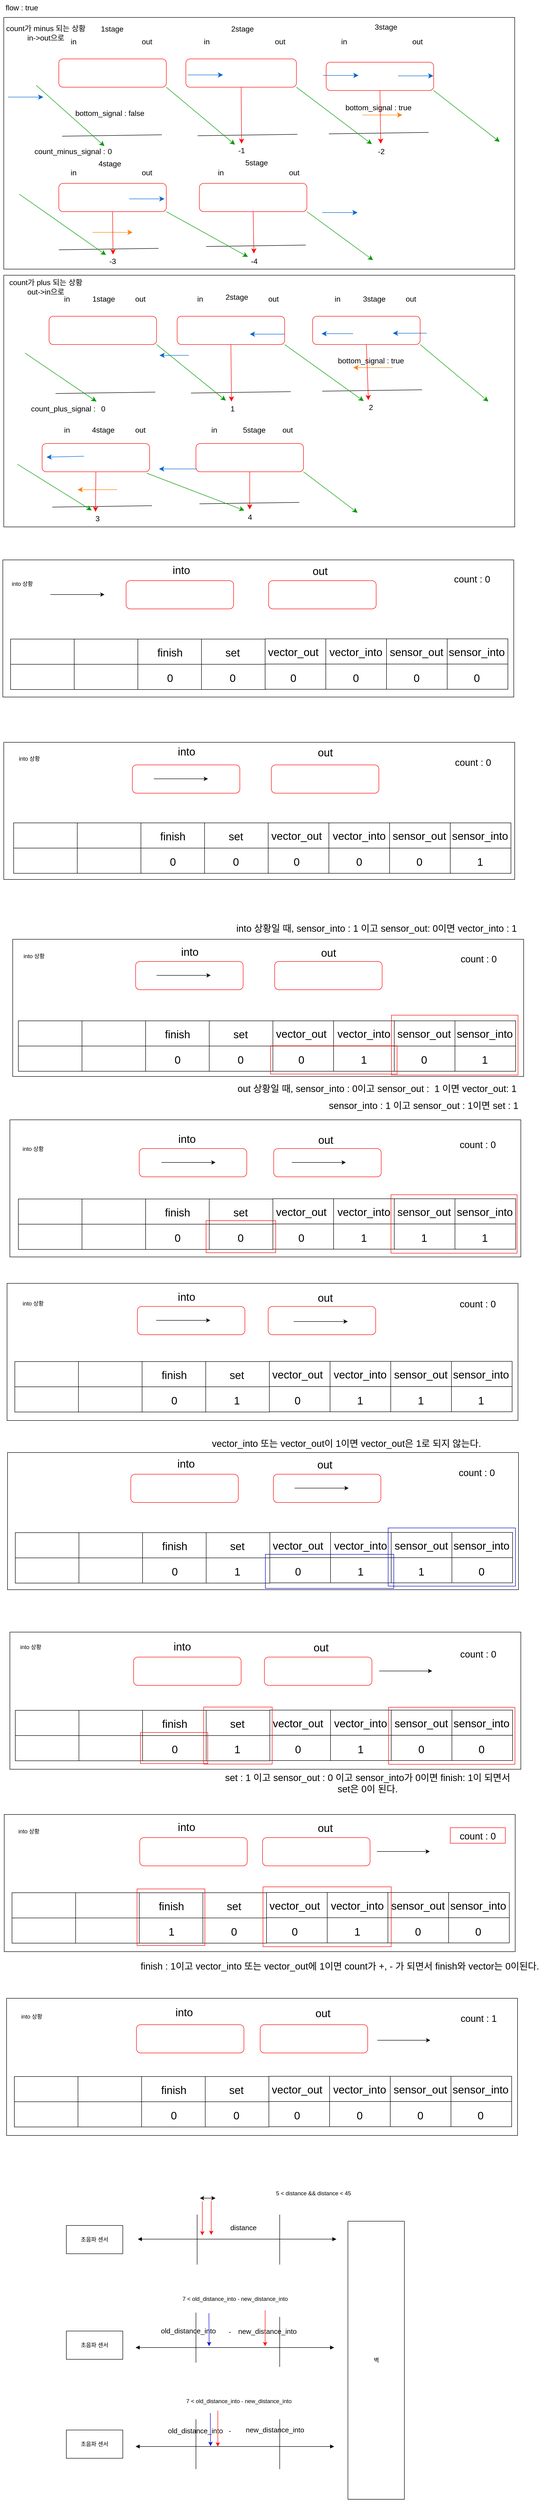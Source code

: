 <mxfile version="22.1.11" type="github">
  <diagram name="페이지-1" id="50MavGLhgSR_UAx0IcnP">
    <mxGraphModel dx="1573" dy="1172" grid="0" gridSize="10" guides="1" tooltips="1" connect="1" arrows="1" fold="1" page="0" pageScale="1" pageWidth="827" pageHeight="1169" math="0" shadow="0">
      <root>
        <mxCell id="0" />
        <mxCell id="1" parent="0" />
        <mxCell id="TLwpCwCnEkrLmzgMQMTA-143" value="" style="rounded=0;whiteSpace=wrap;html=1;fontSize=16;fillColor=none;" vertex="1" parent="1">
          <mxGeometry x="-243" y="2170" width="1086" height="291" as="geometry" />
        </mxCell>
        <mxCell id="TLwpCwCnEkrLmzgMQMTA-112" value="" style="rounded=0;whiteSpace=wrap;html=1;fontSize=16;fillColor=none;" vertex="1" parent="1">
          <mxGeometry x="-237" y="1787" width="1086" height="291" as="geometry" />
        </mxCell>
        <mxCell id="TLwpCwCnEkrLmzgMQMTA-81" value="" style="rounded=0;whiteSpace=wrap;html=1;fontSize=16;fillColor=none;" vertex="1" parent="1">
          <mxGeometry x="-256" y="1369" width="1086" height="291" as="geometry" />
        </mxCell>
        <mxCell id="KUXI76Em8l5ijPM1_RXj-83" value="" style="rounded=0;whiteSpace=wrap;html=1;fontSize=16;fillColor=none;" parent="1" vertex="1">
          <mxGeometry x="-256" y="378" width="1086" height="534" as="geometry" />
        </mxCell>
        <mxCell id="KUXI76Em8l5ijPM1_RXj-82" value="" style="rounded=0;whiteSpace=wrap;html=1;fontSize=16;fillColor=none;" parent="1" vertex="1">
          <mxGeometry x="-256" y="-169" width="1086" height="534" as="geometry" />
        </mxCell>
        <mxCell id="KUXI76Em8l5ijPM1_RXj-1" value="" style="endArrow=none;html=1;rounded=0;fontSize=12;startSize=8;endSize=8;edgeStyle=none;curved=1;" parent="1" edge="1">
          <mxGeometry width="50" height="50" relative="1" as="geometry">
            <mxPoint x="-132" y="83" as="sourcePoint" />
            <mxPoint x="80" y="80" as="targetPoint" />
          </mxGeometry>
        </mxCell>
        <mxCell id="KUXI76Em8l5ijPM1_RXj-2" value="" style="endArrow=none;html=1;rounded=0;fontSize=12;startSize=8;endSize=8;edgeStyle=none;curved=1;" parent="1" edge="1">
          <mxGeometry width="50" height="50" relative="1" as="geometry">
            <mxPoint x="156" y="82" as="sourcePoint" />
            <mxPoint x="368" y="79" as="targetPoint" />
          </mxGeometry>
        </mxCell>
        <mxCell id="KUXI76Em8l5ijPM1_RXj-3" value="" style="endArrow=none;html=1;rounded=0;fontSize=12;startSize=8;endSize=8;edgeStyle=none;curved=1;" parent="1" edge="1">
          <mxGeometry width="50" height="50" relative="1" as="geometry">
            <mxPoint x="435" y="78" as="sourcePoint" />
            <mxPoint x="647" y="75" as="targetPoint" />
          </mxGeometry>
        </mxCell>
        <mxCell id="KUXI76Em8l5ijPM1_RXj-4" value="" style="endArrow=none;html=1;rounded=0;fontSize=12;startSize=8;endSize=8;edgeStyle=none;curved=1;" parent="1" edge="1">
          <mxGeometry width="50" height="50" relative="1" as="geometry">
            <mxPoint x="-139" y="324" as="sourcePoint" />
            <mxPoint x="73" y="321" as="targetPoint" />
          </mxGeometry>
        </mxCell>
        <mxCell id="KUXI76Em8l5ijPM1_RXj-5" value="" style="endArrow=none;html=1;rounded=0;fontSize=12;startSize=8;endSize=8;edgeStyle=none;curved=1;" parent="1" edge="1">
          <mxGeometry width="50" height="50" relative="1" as="geometry">
            <mxPoint x="174" y="317" as="sourcePoint" />
            <mxPoint x="386" y="314" as="targetPoint" />
          </mxGeometry>
        </mxCell>
        <mxCell id="KUXI76Em8l5ijPM1_RXj-6" value="in" style="text;html=1;align=center;verticalAlign=middle;resizable=0;points=[];autosize=1;strokeColor=none;fillColor=none;fontSize=16;" parent="1" vertex="1">
          <mxGeometry x="-123" y="-134" width="30" height="31" as="geometry" />
        </mxCell>
        <mxCell id="KUXI76Em8l5ijPM1_RXj-7" value="out" style="text;html=1;align=center;verticalAlign=middle;resizable=0;points=[];autosize=1;strokeColor=none;fillColor=none;fontSize=16;" parent="1" vertex="1">
          <mxGeometry x="28" y="-134" width="40" height="31" as="geometry" />
        </mxCell>
        <mxCell id="KUXI76Em8l5ijPM1_RXj-8" value="out" style="text;html=1;align=center;verticalAlign=middle;resizable=0;points=[];autosize=1;strokeColor=none;fillColor=none;fontSize=16;" parent="1" vertex="1">
          <mxGeometry x="311" y="-134" width="40" height="31" as="geometry" />
        </mxCell>
        <mxCell id="KUXI76Em8l5ijPM1_RXj-9" value="in" style="text;html=1;align=center;verticalAlign=middle;resizable=0;points=[];autosize=1;strokeColor=none;fillColor=none;fontSize=16;" parent="1" vertex="1">
          <mxGeometry x="160" y="-134" width="30" height="31" as="geometry" />
        </mxCell>
        <mxCell id="KUXI76Em8l5ijPM1_RXj-10" value="out" style="text;html=1;align=center;verticalAlign=middle;resizable=0;points=[];autosize=1;strokeColor=none;fillColor=none;fontSize=16;" parent="1" vertex="1">
          <mxGeometry x="603" y="-134" width="40" height="31" as="geometry" />
        </mxCell>
        <mxCell id="KUXI76Em8l5ijPM1_RXj-11" value="in" style="text;html=1;align=center;verticalAlign=middle;resizable=0;points=[];autosize=1;strokeColor=none;fillColor=none;fontSize=16;" parent="1" vertex="1">
          <mxGeometry x="452" y="-134" width="30" height="31" as="geometry" />
        </mxCell>
        <mxCell id="KUXI76Em8l5ijPM1_RXj-12" value="in" style="text;html=1;align=center;verticalAlign=middle;resizable=0;points=[];autosize=1;strokeColor=none;fillColor=none;fontSize=16;" parent="1" vertex="1">
          <mxGeometry x="-123" y="144" width="30" height="31" as="geometry" />
        </mxCell>
        <mxCell id="KUXI76Em8l5ijPM1_RXj-13" value="out" style="text;html=1;align=center;verticalAlign=middle;resizable=0;points=[];autosize=1;strokeColor=none;fillColor=none;fontSize=16;" parent="1" vertex="1">
          <mxGeometry x="28" y="144" width="40" height="31" as="geometry" />
        </mxCell>
        <mxCell id="KUXI76Em8l5ijPM1_RXj-14" value="in" style="text;html=1;align=center;verticalAlign=middle;resizable=0;points=[];autosize=1;strokeColor=none;fillColor=none;fontSize=16;" parent="1" vertex="1">
          <mxGeometry x="190" y="144" width="30" height="31" as="geometry" />
        </mxCell>
        <mxCell id="KUXI76Em8l5ijPM1_RXj-15" value="out" style="text;html=1;align=center;verticalAlign=middle;resizable=0;points=[];autosize=1;strokeColor=none;fillColor=none;fontSize=16;" parent="1" vertex="1">
          <mxGeometry x="341" y="144" width="40" height="31" as="geometry" />
        </mxCell>
        <mxCell id="KUXI76Em8l5ijPM1_RXj-16" value="" style="endArrow=classic;html=1;rounded=0;fontSize=12;startSize=8;endSize=8;edgeStyle=none;curved=1;strokeColor=#0066CC;" parent="1" edge="1">
          <mxGeometry width="50" height="50" relative="1" as="geometry">
            <mxPoint x="-247" as="sourcePoint" />
            <mxPoint x="-172" as="targetPoint" />
          </mxGeometry>
        </mxCell>
        <mxCell id="KUXI76Em8l5ijPM1_RXj-17" value="" style="endArrow=classic;html=1;rounded=0;fontSize=12;startSize=8;endSize=8;edgeStyle=none;curved=1;strokeColor=#0066CC;" parent="1" edge="1">
          <mxGeometry width="50" height="50" relative="1" as="geometry">
            <mxPoint x="135" y="-47" as="sourcePoint" />
            <mxPoint x="210" y="-47" as="targetPoint" />
          </mxGeometry>
        </mxCell>
        <mxCell id="KUXI76Em8l5ijPM1_RXj-18" value="" style="endArrow=classic;html=1;rounded=0;fontSize=12;startSize=8;endSize=8;edgeStyle=none;curved=1;strokeColor=#0066CC;" parent="1" edge="1">
          <mxGeometry width="50" height="50" relative="1" as="geometry">
            <mxPoint x="423" y="-46" as="sourcePoint" />
            <mxPoint x="498" y="-46" as="targetPoint" />
          </mxGeometry>
        </mxCell>
        <mxCell id="KUXI76Em8l5ijPM1_RXj-19" value="" style="endArrow=classic;html=1;rounded=0;fontSize=12;startSize=8;endSize=8;edgeStyle=none;curved=1;strokeColor=#0066CC;" parent="1" edge="1">
          <mxGeometry width="50" height="50" relative="1" as="geometry">
            <mxPoint x="582" y="-45" as="sourcePoint" />
            <mxPoint x="657" y="-45" as="targetPoint" />
          </mxGeometry>
        </mxCell>
        <mxCell id="KUXI76Em8l5ijPM1_RXj-20" value="" style="endArrow=classic;html=1;rounded=0;fontSize=12;startSize=8;endSize=8;edgeStyle=none;curved=1;strokeColor=#0066CC;" parent="1" edge="1">
          <mxGeometry width="50" height="50" relative="1" as="geometry">
            <mxPoint x="10.5" y="216" as="sourcePoint" />
            <mxPoint x="85.5" y="216" as="targetPoint" />
          </mxGeometry>
        </mxCell>
        <mxCell id="KUXI76Em8l5ijPM1_RXj-21" value="" style="endArrow=classic;html=1;rounded=0;fontSize=12;startSize=8;endSize=8;edgeStyle=none;curved=1;strokeColor=#0066CC;" parent="1" edge="1">
          <mxGeometry width="50" height="50" relative="1" as="geometry">
            <mxPoint x="421" y="245" as="sourcePoint" />
            <mxPoint x="496" y="245" as="targetPoint" />
          </mxGeometry>
        </mxCell>
        <mxCell id="KUXI76Em8l5ijPM1_RXj-22" value="0" style="text;html=1;align=center;verticalAlign=middle;resizable=0;points=[];autosize=1;strokeColor=none;fillColor=none;fontSize=16;" parent="1" vertex="1">
          <mxGeometry x="-45" y="99" width="27" height="31" as="geometry" />
        </mxCell>
        <mxCell id="KUXI76Em8l5ijPM1_RXj-23" value="-1" style="text;html=1;align=center;verticalAlign=middle;resizable=0;points=[];autosize=1;strokeColor=none;fillColor=none;fontSize=16;" parent="1" vertex="1">
          <mxGeometry x="232.5" y="97" width="32" height="31" as="geometry" />
        </mxCell>
        <mxCell id="KUXI76Em8l5ijPM1_RXj-24" value="-2" style="text;html=1;align=center;verticalAlign=middle;resizable=0;points=[];autosize=1;strokeColor=none;fillColor=none;fontSize=16;" parent="1" vertex="1">
          <mxGeometry x="529.5" y="99" width="32" height="31" as="geometry" />
        </mxCell>
        <mxCell id="KUXI76Em8l5ijPM1_RXj-25" value="-3" style="text;html=1;align=center;verticalAlign=middle;resizable=0;points=[];autosize=1;strokeColor=none;fillColor=none;fontSize=16;" parent="1" vertex="1">
          <mxGeometry x="-40.75" y="332" width="32" height="31" as="geometry" />
        </mxCell>
        <mxCell id="KUXI76Em8l5ijPM1_RXj-26" value="-4" style="text;html=1;align=center;verticalAlign=middle;resizable=0;points=[];autosize=1;strokeColor=none;fillColor=none;fontSize=16;" parent="1" vertex="1">
          <mxGeometry x="260" y="332" width="32" height="31" as="geometry" />
        </mxCell>
        <mxCell id="KUXI76Em8l5ijPM1_RXj-27" value="" style="endArrow=none;html=1;rounded=0;fontSize=12;startSize=8;endSize=8;edgeStyle=none;curved=1;" parent="1" edge="1">
          <mxGeometry width="50" height="50" relative="1" as="geometry">
            <mxPoint x="-146" y="629" as="sourcePoint" />
            <mxPoint x="66" y="626" as="targetPoint" />
          </mxGeometry>
        </mxCell>
        <mxCell id="KUXI76Em8l5ijPM1_RXj-28" value="" style="endArrow=none;html=1;rounded=0;fontSize=12;startSize=8;endSize=8;edgeStyle=none;curved=1;" parent="1" edge="1">
          <mxGeometry width="50" height="50" relative="1" as="geometry">
            <mxPoint x="142" y="628" as="sourcePoint" />
            <mxPoint x="354" y="625" as="targetPoint" />
          </mxGeometry>
        </mxCell>
        <mxCell id="KUXI76Em8l5ijPM1_RXj-29" value="" style="endArrow=none;html=1;rounded=0;fontSize=12;startSize=8;endSize=8;edgeStyle=none;curved=1;" parent="1" edge="1">
          <mxGeometry width="50" height="50" relative="1" as="geometry">
            <mxPoint x="421" y="624" as="sourcePoint" />
            <mxPoint x="633" y="621" as="targetPoint" />
          </mxGeometry>
        </mxCell>
        <mxCell id="KUXI76Em8l5ijPM1_RXj-30" value="" style="endArrow=none;html=1;rounded=0;fontSize=12;startSize=8;endSize=8;edgeStyle=none;curved=1;" parent="1" edge="1">
          <mxGeometry width="50" height="50" relative="1" as="geometry">
            <mxPoint x="-153" y="870" as="sourcePoint" />
            <mxPoint x="59" y="867" as="targetPoint" />
          </mxGeometry>
        </mxCell>
        <mxCell id="KUXI76Em8l5ijPM1_RXj-31" value="" style="endArrow=none;html=1;rounded=0;fontSize=12;startSize=8;endSize=8;edgeStyle=none;curved=1;" parent="1" edge="1">
          <mxGeometry width="50" height="50" relative="1" as="geometry">
            <mxPoint x="160" y="863" as="sourcePoint" />
            <mxPoint x="372" y="860" as="targetPoint" />
          </mxGeometry>
        </mxCell>
        <mxCell id="KUXI76Em8l5ijPM1_RXj-32" value="in" style="text;html=1;align=center;verticalAlign=middle;resizable=0;points=[];autosize=1;strokeColor=none;fillColor=none;fontSize=16;" parent="1" vertex="1">
          <mxGeometry x="-137" y="412" width="30" height="31" as="geometry" />
        </mxCell>
        <mxCell id="KUXI76Em8l5ijPM1_RXj-33" value="out" style="text;html=1;align=center;verticalAlign=middle;resizable=0;points=[];autosize=1;strokeColor=none;fillColor=none;fontSize=16;" parent="1" vertex="1">
          <mxGeometry x="14" y="412" width="40" height="31" as="geometry" />
        </mxCell>
        <mxCell id="KUXI76Em8l5ijPM1_RXj-34" value="out" style="text;html=1;align=center;verticalAlign=middle;resizable=0;points=[];autosize=1;strokeColor=none;fillColor=none;fontSize=16;" parent="1" vertex="1">
          <mxGeometry x="297" y="412" width="40" height="31" as="geometry" />
        </mxCell>
        <mxCell id="KUXI76Em8l5ijPM1_RXj-35" value="in" style="text;html=1;align=center;verticalAlign=middle;resizable=0;points=[];autosize=1;strokeColor=none;fillColor=none;fontSize=16;" parent="1" vertex="1">
          <mxGeometry x="146" y="412" width="30" height="31" as="geometry" />
        </mxCell>
        <mxCell id="KUXI76Em8l5ijPM1_RXj-36" value="out" style="text;html=1;align=center;verticalAlign=middle;resizable=0;points=[];autosize=1;strokeColor=none;fillColor=none;fontSize=16;" parent="1" vertex="1">
          <mxGeometry x="589" y="412" width="40" height="31" as="geometry" />
        </mxCell>
        <mxCell id="KUXI76Em8l5ijPM1_RXj-37" value="in" style="text;html=1;align=center;verticalAlign=middle;resizable=0;points=[];autosize=1;strokeColor=none;fillColor=none;fontSize=16;" parent="1" vertex="1">
          <mxGeometry x="438" y="412" width="30" height="31" as="geometry" />
        </mxCell>
        <mxCell id="KUXI76Em8l5ijPM1_RXj-38" value="in" style="text;html=1;align=center;verticalAlign=middle;resizable=0;points=[];autosize=1;strokeColor=none;fillColor=none;fontSize=16;" parent="1" vertex="1">
          <mxGeometry x="-137" y="690" width="30" height="31" as="geometry" />
        </mxCell>
        <mxCell id="KUXI76Em8l5ijPM1_RXj-39" value="out" style="text;html=1;align=center;verticalAlign=middle;resizable=0;points=[];autosize=1;strokeColor=none;fillColor=none;fontSize=16;" parent="1" vertex="1">
          <mxGeometry x="14" y="690" width="40" height="31" as="geometry" />
        </mxCell>
        <mxCell id="KUXI76Em8l5ijPM1_RXj-40" value="in" style="text;html=1;align=center;verticalAlign=middle;resizable=0;points=[];autosize=1;strokeColor=none;fillColor=none;fontSize=16;" parent="1" vertex="1">
          <mxGeometry x="176" y="690" width="30" height="31" as="geometry" />
        </mxCell>
        <mxCell id="KUXI76Em8l5ijPM1_RXj-41" value="out" style="text;html=1;align=center;verticalAlign=middle;resizable=0;points=[];autosize=1;strokeColor=none;fillColor=none;fontSize=16;" parent="1" vertex="1">
          <mxGeometry x="327" y="690" width="40" height="31" as="geometry" />
        </mxCell>
        <mxCell id="KUXI76Em8l5ijPM1_RXj-42" value="" style="endArrow=classic;html=1;rounded=0;fontSize=12;startSize=8;endSize=8;edgeStyle=none;curved=1;strokeColor=#0066CC;" parent="1" edge="1">
          <mxGeometry width="50" height="50" relative="1" as="geometry">
            <mxPoint x="137" y="548" as="sourcePoint" />
            <mxPoint x="75" y="548" as="targetPoint" />
          </mxGeometry>
        </mxCell>
        <mxCell id="KUXI76Em8l5ijPM1_RXj-43" value="" style="endArrow=classic;html=1;rounded=0;fontSize=12;startSize=8;endSize=8;edgeStyle=none;curved=1;strokeColor=#0066CC;" parent="1" edge="1">
          <mxGeometry width="50" height="50" relative="1" as="geometry">
            <mxPoint x="341" y="503" as="sourcePoint" />
            <mxPoint x="267" y="503" as="targetPoint" />
          </mxGeometry>
        </mxCell>
        <mxCell id="KUXI76Em8l5ijPM1_RXj-44" value="" style="endArrow=classic;html=1;rounded=0;fontSize=12;startSize=8;endSize=8;edgeStyle=none;curved=1;strokeColor=#0066CC;" parent="1" edge="1">
          <mxGeometry width="50" height="50" relative="1" as="geometry">
            <mxPoint x="486.5" y="502" as="sourcePoint" />
            <mxPoint x="419.5" y="502" as="targetPoint" />
          </mxGeometry>
        </mxCell>
        <mxCell id="KUXI76Em8l5ijPM1_RXj-45" value="" style="endArrow=classic;html=1;rounded=0;fontSize=12;startSize=8;endSize=8;edgeStyle=none;curved=1;strokeColor=#0066CC;" parent="1" edge="1">
          <mxGeometry width="50" height="50" relative="1" as="geometry">
            <mxPoint x="643" y="501" as="sourcePoint" />
            <mxPoint x="571" y="501" as="targetPoint" />
          </mxGeometry>
        </mxCell>
        <mxCell id="KUXI76Em8l5ijPM1_RXj-46" value="" style="endArrow=classic;html=1;rounded=0;fontSize=12;startSize=8;endSize=8;edgeStyle=none;curved=1;strokeColor=#0066CC;" parent="1" edge="1">
          <mxGeometry width="50" height="50" relative="1" as="geometry">
            <mxPoint x="-85.5" y="762" as="sourcePoint" />
            <mxPoint x="-165" y="764" as="targetPoint" />
          </mxGeometry>
        </mxCell>
        <mxCell id="KUXI76Em8l5ijPM1_RXj-47" value="" style="endArrow=classic;html=1;rounded=0;fontSize=12;startSize=8;endSize=8;edgeStyle=none;curved=1;strokeColor=#0066CC;" parent="1" edge="1">
          <mxGeometry width="50" height="50" relative="1" as="geometry">
            <mxPoint x="154" y="789" as="sourcePoint" />
            <mxPoint x="74" y="789" as="targetPoint" />
          </mxGeometry>
        </mxCell>
        <mxCell id="KUXI76Em8l5ijPM1_RXj-48" value="0" style="text;html=1;align=center;verticalAlign=middle;resizable=0;points=[];autosize=1;strokeColor=none;fillColor=none;fontSize=16;" parent="1" vertex="1">
          <mxGeometry x="-59" y="645" width="27" height="31" as="geometry" />
        </mxCell>
        <mxCell id="KUXI76Em8l5ijPM1_RXj-49" value="1" style="text;html=1;align=center;verticalAlign=middle;resizable=0;points=[];autosize=1;strokeColor=none;fillColor=none;fontSize=16;" parent="1" vertex="1">
          <mxGeometry x="216" y="645" width="27" height="31" as="geometry" />
        </mxCell>
        <mxCell id="KUXI76Em8l5ijPM1_RXj-50" value="2" style="text;html=1;align=center;verticalAlign=middle;resizable=0;points=[];autosize=1;strokeColor=none;fillColor=none;fontSize=16;" parent="1" vertex="1">
          <mxGeometry x="510" y="642" width="27" height="31" as="geometry" />
        </mxCell>
        <mxCell id="KUXI76Em8l5ijPM1_RXj-51" value="3" style="text;html=1;align=center;verticalAlign=middle;resizable=0;points=[];autosize=1;strokeColor=none;fillColor=none;fontSize=16;" parent="1" vertex="1">
          <mxGeometry x="-71" y="878" width="27" height="31" as="geometry" />
        </mxCell>
        <mxCell id="KUXI76Em8l5ijPM1_RXj-52" value="4" style="text;html=1;align=center;verticalAlign=middle;resizable=0;points=[];autosize=1;strokeColor=none;fillColor=none;fontSize=16;" parent="1" vertex="1">
          <mxGeometry x="253.25" y="875" width="27" height="31" as="geometry" />
        </mxCell>
        <mxCell id="KUXI76Em8l5ijPM1_RXj-54" value="" style="rounded=1;whiteSpace=wrap;html=1;fontSize=16;fillColor=none;strokeColor=#FF0000;" parent="1" vertex="1">
          <mxGeometry x="-139" y="-81" width="228.5" height="60" as="geometry" />
        </mxCell>
        <mxCell id="KUXI76Em8l5ijPM1_RXj-55" value="" style="rounded=1;whiteSpace=wrap;html=1;fontSize=16;fillColor=none;strokeColor=#FF0000;" parent="1" vertex="1">
          <mxGeometry x="131" y="-81" width="235" height="60" as="geometry" />
        </mxCell>
        <mxCell id="KUXI76Em8l5ijPM1_RXj-56" value="" style="rounded=1;whiteSpace=wrap;html=1;fontSize=16;fillColor=none;strokeColor=#FF0000;" parent="1" vertex="1">
          <mxGeometry x="429.25" y="-74" width="228.5" height="60" as="geometry" />
        </mxCell>
        <mxCell id="KUXI76Em8l5ijPM1_RXj-57" value="" style="rounded=1;whiteSpace=wrap;html=1;fontSize=16;fillColor=none;strokeColor=#FF0000;" parent="1" vertex="1">
          <mxGeometry x="-139" y="183" width="228.5" height="60" as="geometry" />
        </mxCell>
        <mxCell id="KUXI76Em8l5ijPM1_RXj-58" value="" style="rounded=1;whiteSpace=wrap;html=1;fontSize=16;fillColor=none;strokeColor=#FF0000;" parent="1" vertex="1">
          <mxGeometry x="159.75" y="183" width="228.5" height="60" as="geometry" />
        </mxCell>
        <mxCell id="KUXI76Em8l5ijPM1_RXj-59" value="" style="endArrow=classic;html=1;rounded=0;fontSize=12;startSize=8;endSize=8;edgeStyle=none;curved=1;exitX=1;exitY=1;exitDx=0;exitDy=0;entryX=0.094;entryY=0.129;entryDx=0;entryDy=0;entryPerimeter=0;strokeColor=#009900;" parent="1" source="KUXI76Em8l5ijPM1_RXj-54" target="KUXI76Em8l5ijPM1_RXj-23" edge="1">
          <mxGeometry width="50" height="50" relative="1" as="geometry">
            <mxPoint x="91.5" y="14" as="sourcePoint" />
            <mxPoint x="166.5" y="14" as="targetPoint" />
          </mxGeometry>
        </mxCell>
        <mxCell id="KUXI76Em8l5ijPM1_RXj-60" value="" style="endArrow=classic;html=1;rounded=0;fontSize=12;startSize=8;endSize=8;edgeStyle=none;curved=1;exitX=1;exitY=1;exitDx=0;exitDy=0;entryX=-0.094;entryY=0.032;entryDx=0;entryDy=0;entryPerimeter=0;strokeColor=#009900;" parent="1" source="KUXI76Em8l5ijPM1_RXj-55" target="KUXI76Em8l5ijPM1_RXj-24" edge="1">
          <mxGeometry width="50" height="50" relative="1" as="geometry">
            <mxPoint x="333" y="13" as="sourcePoint" />
            <mxPoint x="504" y="135" as="targetPoint" />
          </mxGeometry>
        </mxCell>
        <mxCell id="KUXI76Em8l5ijPM1_RXj-62" value="" style="endArrow=classic;html=1;rounded=0;fontSize=12;startSize=8;endSize=8;edgeStyle=none;curved=1;exitX=1;exitY=1;exitDx=0;exitDy=0;strokeColor=#009900;" parent="1" source="KUXI76Em8l5ijPM1_RXj-56" edge="1">
          <mxGeometry width="50" height="50" relative="1" as="geometry">
            <mxPoint x="701" y="25" as="sourcePoint" />
            <mxPoint x="798" y="95" as="targetPoint" />
          </mxGeometry>
        </mxCell>
        <mxCell id="KUXI76Em8l5ijPM1_RXj-63" value="" style="endArrow=classic;html=1;rounded=0;fontSize=12;startSize=8;endSize=8;edgeStyle=none;curved=1;entryX=0.063;entryY=0.097;entryDx=0;entryDy=0;entryPerimeter=0;strokeColor=#009900;" parent="1" target="KUXI76Em8l5ijPM1_RXj-25" edge="1">
          <mxGeometry width="50" height="50" relative="1" as="geometry">
            <mxPoint x="-223" y="206" as="sourcePoint" />
            <mxPoint x="-112" y="309" as="targetPoint" />
          </mxGeometry>
        </mxCell>
        <mxCell id="KUXI76Em8l5ijPM1_RXj-64" value="" style="endArrow=classic;html=1;rounded=0;fontSize=12;startSize=8;endSize=8;edgeStyle=none;curved=1;entryX=0.094;entryY=0.226;entryDx=0;entryDy=0;entryPerimeter=0;exitX=1;exitY=1;exitDx=0;exitDy=0;strokeColor=#009900;" parent="1" source="KUXI76Em8l5ijPM1_RXj-57" target="KUXI76Em8l5ijPM1_RXj-26" edge="1">
          <mxGeometry width="50" height="50" relative="1" as="geometry">
            <mxPoint x="74" y="275" as="sourcePoint" />
            <mxPoint x="252" y="404" as="targetPoint" />
          </mxGeometry>
        </mxCell>
        <mxCell id="KUXI76Em8l5ijPM1_RXj-65" value="" style="endArrow=classic;html=1;rounded=0;fontSize=12;startSize=8;endSize=8;edgeStyle=none;curved=1;exitX=1;exitY=1;exitDx=0;exitDy=0;strokeColor=#009900;" parent="1" source="KUXI76Em8l5ijPM1_RXj-58" edge="1">
          <mxGeometry width="50" height="50" relative="1" as="geometry">
            <mxPoint x="405" y="264" as="sourcePoint" />
            <mxPoint x="529" y="346" as="targetPoint" />
          </mxGeometry>
        </mxCell>
        <mxCell id="KUXI76Em8l5ijPM1_RXj-66" value="" style="endArrow=classic;html=1;rounded=0;fontSize=12;startSize=8;endSize=8;edgeStyle=none;curved=1;entryX=0.111;entryY=0.161;entryDx=0;entryDy=0;entryPerimeter=0;strokeColor=#009900;" parent="1" target="KUXI76Em8l5ijPM1_RXj-22" edge="1">
          <mxGeometry width="50" height="50" relative="1" as="geometry">
            <mxPoint x="-187" y="-25" as="sourcePoint" />
            <mxPoint x="-113" y="51" as="targetPoint" />
          </mxGeometry>
        </mxCell>
        <mxCell id="KUXI76Em8l5ijPM1_RXj-67" value="" style="rounded=1;whiteSpace=wrap;html=1;fontSize=16;fillColor=none;strokeColor=#FF0000;" parent="1" vertex="1">
          <mxGeometry x="-159.75" y="465" width="228.5" height="60" as="geometry" />
        </mxCell>
        <mxCell id="KUXI76Em8l5ijPM1_RXj-68" value="" style="rounded=1;whiteSpace=wrap;html=1;fontSize=16;fillColor=none;strokeColor=#FF0000;" parent="1" vertex="1">
          <mxGeometry x="112.5" y="465" width="228.5" height="60" as="geometry" />
        </mxCell>
        <mxCell id="KUXI76Em8l5ijPM1_RXj-69" value="" style="rounded=1;whiteSpace=wrap;html=1;fontSize=16;fillColor=none;strokeColor=#FF0000;" parent="1" vertex="1">
          <mxGeometry x="400.5" y="465" width="228.5" height="60" as="geometry" />
        </mxCell>
        <mxCell id="KUXI76Em8l5ijPM1_RXj-70" value="" style="rounded=1;whiteSpace=wrap;html=1;fontSize=16;fillColor=none;strokeColor=#FF0000;" parent="1" vertex="1">
          <mxGeometry x="-174.5" y="735" width="228.5" height="60" as="geometry" />
        </mxCell>
        <mxCell id="KUXI76Em8l5ijPM1_RXj-71" value="" style="rounded=1;whiteSpace=wrap;html=1;fontSize=16;fillColor=none;strokeColor=#FF0000;" parent="1" vertex="1">
          <mxGeometry x="152.5" y="735" width="228.5" height="60" as="geometry" />
        </mxCell>
        <mxCell id="KUXI76Em8l5ijPM1_RXj-72" value="" style="endArrow=classic;html=1;rounded=0;fontSize=12;startSize=8;endSize=8;edgeStyle=none;curved=1;exitX=1;exitY=1;exitDx=0;exitDy=0;strokeColor=#009900;entryX=0;entryY=-0.032;entryDx=0;entryDy=0;entryPerimeter=0;" parent="1" source="KUXI76Em8l5ijPM1_RXj-67" target="KUXI76Em8l5ijPM1_RXj-49" edge="1">
          <mxGeometry width="50" height="50" relative="1" as="geometry">
            <mxPoint x="408" y="629" as="sourcePoint" />
            <mxPoint x="549" y="732" as="targetPoint" />
          </mxGeometry>
        </mxCell>
        <mxCell id="KUXI76Em8l5ijPM1_RXj-73" value="" style="endArrow=classic;html=1;rounded=0;fontSize=12;startSize=8;endSize=8;edgeStyle=none;curved=1;exitX=1;exitY=1;exitDx=0;exitDy=0;strokeColor=#009900;entryX=-0.037;entryY=0.097;entryDx=0;entryDy=0;entryPerimeter=0;" parent="1" source="KUXI76Em8l5ijPM1_RXj-68" target="KUXI76Em8l5ijPM1_RXj-50" edge="1">
          <mxGeometry width="50" height="50" relative="1" as="geometry">
            <mxPoint x="311" y="540" as="sourcePoint" />
            <mxPoint x="490" y="659" as="targetPoint" />
          </mxGeometry>
        </mxCell>
        <mxCell id="KUXI76Em8l5ijPM1_RXj-74" value="" style="endArrow=classic;html=1;rounded=0;fontSize=12;startSize=8;endSize=8;edgeStyle=none;curved=1;exitX=1;exitY=1;exitDx=0;exitDy=0;strokeColor=#009900;" parent="1" source="KUXI76Em8l5ijPM1_RXj-69" edge="1">
          <mxGeometry width="50" height="50" relative="1" as="geometry">
            <mxPoint x="625" y="559" as="sourcePoint" />
            <mxPoint x="774" y="646" as="targetPoint" />
          </mxGeometry>
        </mxCell>
        <mxCell id="KUXI76Em8l5ijPM1_RXj-75" value="" style="endArrow=classic;html=1;rounded=0;fontSize=12;startSize=8;endSize=8;edgeStyle=none;curved=1;strokeColor=#009900;entryX=0.074;entryY=-0.032;entryDx=0;entryDy=0;entryPerimeter=0;" parent="1" target="KUXI76Em8l5ijPM1_RXj-51" edge="1">
          <mxGeometry width="50" height="50" relative="1" as="geometry">
            <mxPoint x="-227" y="779" as="sourcePoint" />
            <mxPoint x="-131" y="865" as="targetPoint" />
          </mxGeometry>
        </mxCell>
        <mxCell id="KUXI76Em8l5ijPM1_RXj-76" value="" style="endArrow=classic;html=1;rounded=0;fontSize=12;startSize=8;endSize=8;edgeStyle=none;curved=1;strokeColor=#009900;entryX=0.074;entryY=0.065;entryDx=0;entryDy=0;entryPerimeter=0;exitX=0.974;exitY=1.05;exitDx=0;exitDy=0;exitPerimeter=0;" parent="1" source="KUXI76Em8l5ijPM1_RXj-70" target="KUXI76Em8l5ijPM1_RXj-52" edge="1">
          <mxGeometry width="50" height="50" relative="1" as="geometry">
            <mxPoint x="23" y="834" as="sourcePoint" />
            <mxPoint x="193" y="932" as="targetPoint" />
          </mxGeometry>
        </mxCell>
        <mxCell id="KUXI76Em8l5ijPM1_RXj-77" value="" style="endArrow=classic;html=1;rounded=0;fontSize=12;startSize=8;endSize=8;edgeStyle=none;curved=1;strokeColor=#009900;exitX=1;exitY=1;exitDx=0;exitDy=0;" parent="1" source="KUXI76Em8l5ijPM1_RXj-71" edge="1">
          <mxGeometry width="50" height="50" relative="1" as="geometry">
            <mxPoint x="388.25" y="821" as="sourcePoint" />
            <mxPoint x="496" y="882" as="targetPoint" />
          </mxGeometry>
        </mxCell>
        <mxCell id="KUXI76Em8l5ijPM1_RXj-79" value="" style="endArrow=classic;html=1;rounded=0;fontSize=12;startSize=8;endSize=8;edgeStyle=none;curved=1;strokeColor=#009900;entryX=0;entryY=0.032;entryDx=0;entryDy=0;entryPerimeter=0;" parent="1" target="KUXI76Em8l5ijPM1_RXj-48" edge="1">
          <mxGeometry width="50" height="50" relative="1" as="geometry">
            <mxPoint x="-211" y="543" as="sourcePoint" />
            <mxPoint x="-129" y="606" as="targetPoint" />
          </mxGeometry>
        </mxCell>
        <mxCell id="KUXI76Em8l5ijPM1_RXj-84" value="flow : true" style="text;html=1;align=center;verticalAlign=middle;resizable=0;points=[];autosize=1;strokeColor=none;fillColor=none;fontSize=16;" parent="1" vertex="1">
          <mxGeometry x="-261.5" y="-206" width="87" height="31" as="geometry" />
        </mxCell>
        <mxCell id="KUXI76Em8l5ijPM1_RXj-85" value="count가 minus 되는 상황&lt;br&gt;in-&amp;gt;out으로" style="text;html=1;align=center;verticalAlign=middle;resizable=0;points=[];autosize=1;strokeColor=none;fillColor=none;fontSize=16;" parent="1" vertex="1">
          <mxGeometry x="-264" y="-161" width="193" height="50" as="geometry" />
        </mxCell>
        <mxCell id="KUXI76Em8l5ijPM1_RXj-86" value="count가 plus 되는 상황&lt;br&gt;out-&amp;gt;in으로" style="text;html=1;align=center;verticalAlign=middle;resizable=0;points=[];autosize=1;strokeColor=none;fillColor=none;fontSize=16;" parent="1" vertex="1">
          <mxGeometry x="-257" y="378" width="180" height="50" as="geometry" />
        </mxCell>
        <mxCell id="KUXI76Em8l5ijPM1_RXj-87" value="count_minus_signal :" style="text;html=1;align=center;verticalAlign=middle;resizable=0;points=[];autosize=1;strokeColor=none;fillColor=none;fontSize=16;" parent="1" vertex="1">
          <mxGeometry x="-200" y="99" width="168" height="31" as="geometry" />
        </mxCell>
        <mxCell id="KUXI76Em8l5ijPM1_RXj-91" value="count_plus_signal :" style="text;html=1;align=center;verticalAlign=middle;resizable=0;points=[];autosize=1;strokeColor=none;fillColor=none;fontSize=16;" parent="1" vertex="1">
          <mxGeometry x="-208" y="645" width="155" height="31" as="geometry" />
        </mxCell>
        <mxCell id="KUXI76Em8l5ijPM1_RXj-92" value="1stage" style="text;html=1;align=center;verticalAlign=middle;resizable=0;points=[];autosize=1;strokeColor=none;fillColor=none;fontSize=16;" parent="1" vertex="1">
          <mxGeometry x="-59" y="-161" width="66" height="31" as="geometry" />
        </mxCell>
        <mxCell id="KUXI76Em8l5ijPM1_RXj-93" value="2stage" style="text;html=1;align=center;verticalAlign=middle;resizable=0;points=[];autosize=1;strokeColor=none;fillColor=none;fontSize=16;" parent="1" vertex="1">
          <mxGeometry x="218" y="-161" width="66" height="31" as="geometry" />
        </mxCell>
        <mxCell id="KUXI76Em8l5ijPM1_RXj-94" value="3stage" style="text;html=1;align=center;verticalAlign=middle;resizable=0;points=[];autosize=1;strokeColor=none;fillColor=none;fontSize=16;" parent="1" vertex="1">
          <mxGeometry x="523" y="-165" width="66" height="31" as="geometry" />
        </mxCell>
        <mxCell id="KUXI76Em8l5ijPM1_RXj-95" value="4stage" style="text;html=1;align=center;verticalAlign=middle;resizable=0;points=[];autosize=1;strokeColor=none;fillColor=none;fontSize=16;" parent="1" vertex="1">
          <mxGeometry x="-64.5" y="125" width="66" height="31" as="geometry" />
        </mxCell>
        <mxCell id="KUXI76Em8l5ijPM1_RXj-96" value="5stage" style="text;html=1;align=center;verticalAlign=middle;resizable=0;points=[];autosize=1;strokeColor=none;fillColor=none;fontSize=16;" parent="1" vertex="1">
          <mxGeometry x="248" y="123" width="66" height="31" as="geometry" />
        </mxCell>
        <mxCell id="KUXI76Em8l5ijPM1_RXj-97" value="4stage" style="text;html=1;align=center;verticalAlign=middle;resizable=0;points=[];autosize=1;strokeColor=none;fillColor=none;fontSize=16;" parent="1" vertex="1">
          <mxGeometry x="-78.5" y="690" width="66" height="31" as="geometry" />
        </mxCell>
        <mxCell id="KUXI76Em8l5ijPM1_RXj-98" value="5stage" style="text;html=1;align=center;verticalAlign=middle;resizable=0;points=[];autosize=1;strokeColor=none;fillColor=none;fontSize=16;" parent="1" vertex="1">
          <mxGeometry x="243" y="690" width="66" height="31" as="geometry" />
        </mxCell>
        <mxCell id="KUXI76Em8l5ijPM1_RXj-99" value="1stage" style="text;html=1;align=center;verticalAlign=middle;resizable=0;points=[];autosize=1;strokeColor=none;fillColor=none;fontSize=16;" parent="1" vertex="1">
          <mxGeometry x="-77" y="412" width="66" height="31" as="geometry" />
        </mxCell>
        <mxCell id="KUXI76Em8l5ijPM1_RXj-100" value="2stage" style="text;html=1;align=center;verticalAlign=middle;resizable=0;points=[];autosize=1;strokeColor=none;fillColor=none;fontSize=16;" parent="1" vertex="1">
          <mxGeometry x="206" y="408" width="66" height="31" as="geometry" />
        </mxCell>
        <mxCell id="KUXI76Em8l5ijPM1_RXj-101" value="3stage" style="text;html=1;align=center;verticalAlign=middle;resizable=0;points=[];autosize=1;strokeColor=none;fillColor=none;fontSize=16;" parent="1" vertex="1">
          <mxGeometry x="498" y="412" width="66" height="31" as="geometry" />
        </mxCell>
        <mxCell id="KUXI76Em8l5ijPM1_RXj-104" value="" style="endArrow=classic;html=1;rounded=0;fontSize=12;startSize=8;endSize=8;edgeStyle=none;curved=1;strokeColor=#FF8000;" parent="1" edge="1">
          <mxGeometry width="50" height="50" relative="1" as="geometry">
            <mxPoint x="506" y="38" as="sourcePoint" />
            <mxPoint x="591" y="38" as="targetPoint" />
          </mxGeometry>
        </mxCell>
        <mxCell id="KUXI76Em8l5ijPM1_RXj-105" value="" style="endArrow=classic;html=1;rounded=0;fontSize=12;startSize=8;endSize=8;edgeStyle=none;curved=1;strokeColor=#FF8000;" parent="1" edge="1">
          <mxGeometry width="50" height="50" relative="1" as="geometry">
            <mxPoint x="-67.25" y="287" as="sourcePoint" />
            <mxPoint x="17.75" y="287" as="targetPoint" />
          </mxGeometry>
        </mxCell>
        <mxCell id="KUXI76Em8l5ijPM1_RXj-106" value="" style="endArrow=classic;html=1;rounded=0;fontSize=12;startSize=8;endSize=8;edgeStyle=none;curved=1;strokeColor=#FF8000;" parent="1" edge="1">
          <mxGeometry width="50" height="50" relative="1" as="geometry">
            <mxPoint x="571" y="574" as="sourcePoint" />
            <mxPoint x="487" y="574" as="targetPoint" />
          </mxGeometry>
        </mxCell>
        <mxCell id="KUXI76Em8l5ijPM1_RXj-107" value="" style="endArrow=classic;html=1;rounded=0;fontSize=12;startSize=8;endSize=8;edgeStyle=none;curved=1;strokeColor=#FF8000;" parent="1" edge="1">
          <mxGeometry width="50" height="50" relative="1" as="geometry">
            <mxPoint x="-15" y="833" as="sourcePoint" />
            <mxPoint x="-99" y="833" as="targetPoint" />
          </mxGeometry>
        </mxCell>
        <mxCell id="KUXI76Em8l5ijPM1_RXj-108" value="bottom_signal : true" style="text;html=1;align=center;verticalAlign=middle;resizable=0;points=[];autosize=1;strokeColor=none;fillColor=none;fontSize=16;" parent="1" vertex="1">
          <mxGeometry x="460" y="6" width="159" height="31" as="geometry" />
        </mxCell>
        <mxCell id="KUXI76Em8l5ijPM1_RXj-109" value="bottom_signal : false" style="text;html=1;align=center;verticalAlign=middle;resizable=0;points=[];autosize=1;strokeColor=none;fillColor=none;fontSize=16;" parent="1" vertex="1">
          <mxGeometry x="-113.5" y="18" width="165" height="31" as="geometry" />
        </mxCell>
        <mxCell id="KUXI76Em8l5ijPM1_RXj-110" value="bottom_signal : true" style="text;html=1;align=center;verticalAlign=middle;resizable=0;points=[];autosize=1;strokeColor=none;fillColor=none;fontSize=16;" parent="1" vertex="1">
          <mxGeometry x="444" y="543" width="159" height="31" as="geometry" />
        </mxCell>
        <mxCell id="LOUUTar-mrUaCr4SPNHm-1" value="" style="endArrow=classic;html=1;rounded=0;fontSize=12;startSize=8;endSize=8;edgeStyle=none;curved=1;strokeColor=#FF0000;exitX=0.5;exitY=1;exitDx=0;exitDy=0;entryX=0.531;entryY=0.065;entryDx=0;entryDy=0;entryPerimeter=0;" parent="1" source="KUXI76Em8l5ijPM1_RXj-55" target="KUXI76Em8l5ijPM1_RXj-23" edge="1">
          <mxGeometry width="50" height="50" relative="1" as="geometry">
            <mxPoint x="-364" y="9" as="sourcePoint" />
            <mxPoint x="-346" y="136" as="targetPoint" />
          </mxGeometry>
        </mxCell>
        <mxCell id="LOUUTar-mrUaCr4SPNHm-2" value="" style="endArrow=classic;html=1;rounded=0;fontSize=12;startSize=8;endSize=8;edgeStyle=none;curved=1;strokeColor=#FF0000;exitX=0.5;exitY=1;exitDx=0;exitDy=0;" parent="1" source="KUXI76Em8l5ijPM1_RXj-56" target="KUXI76Em8l5ijPM1_RXj-24" edge="1">
          <mxGeometry width="50" height="50" relative="1" as="geometry">
            <mxPoint x="259" y="-11" as="sourcePoint" />
            <mxPoint x="259" y="109" as="targetPoint" />
          </mxGeometry>
        </mxCell>
        <mxCell id="LOUUTar-mrUaCr4SPNHm-3" value="" style="endArrow=classic;html=1;rounded=0;fontSize=12;startSize=8;endSize=8;edgeStyle=none;curved=1;strokeColor=#FF0000;exitX=0.5;exitY=1;exitDx=0;exitDy=0;entryX=0.531;entryY=0.065;entryDx=0;entryDy=0;entryPerimeter=0;" parent="1" source="KUXI76Em8l5ijPM1_RXj-57" target="KUXI76Em8l5ijPM1_RXj-25" edge="1">
          <mxGeometry width="50" height="50" relative="1" as="geometry">
            <mxPoint x="-339" y="211" as="sourcePoint" />
            <mxPoint x="-338" y="324" as="targetPoint" />
          </mxGeometry>
        </mxCell>
        <mxCell id="LOUUTar-mrUaCr4SPNHm-4" value="" style="endArrow=classic;html=1;rounded=0;fontSize=12;startSize=8;endSize=8;edgeStyle=none;curved=1;strokeColor=#FF0000;exitX=0.5;exitY=1;exitDx=0;exitDy=0;" parent="1" source="KUXI76Em8l5ijPM1_RXj-58" target="KUXI76Em8l5ijPM1_RXj-26" edge="1">
          <mxGeometry width="50" height="50" relative="1" as="geometry">
            <mxPoint x="-15" y="253" as="sourcePoint" />
            <mxPoint x="-14" y="344" as="targetPoint" />
          </mxGeometry>
        </mxCell>
        <mxCell id="LOUUTar-mrUaCr4SPNHm-5" value="" style="endArrow=classic;html=1;rounded=0;fontSize=12;startSize=8;endSize=8;edgeStyle=none;curved=1;strokeColor=#FF0000;exitX=0.5;exitY=1;exitDx=0;exitDy=0;entryX=0.444;entryY=0.032;entryDx=0;entryDy=0;entryPerimeter=0;" parent="1" source="KUXI76Em8l5ijPM1_RXj-68" target="KUXI76Em8l5ijPM1_RXj-49" edge="1">
          <mxGeometry width="50" height="50" relative="1" as="geometry">
            <mxPoint x="928" y="513" as="sourcePoint" />
            <mxPoint x="286" y="342" as="targetPoint" />
          </mxGeometry>
        </mxCell>
        <mxCell id="LOUUTar-mrUaCr4SPNHm-6" value="" style="endArrow=classic;html=1;rounded=0;fontSize=12;startSize=8;endSize=8;edgeStyle=none;curved=1;strokeColor=#FF0000;exitX=0.5;exitY=1;exitDx=0;exitDy=0;entryX=0.333;entryY=0.032;entryDx=0;entryDy=0;entryPerimeter=0;" parent="1" source="KUXI76Em8l5ijPM1_RXj-69" target="KUXI76Em8l5ijPM1_RXj-50" edge="1">
          <mxGeometry width="50" height="50" relative="1" as="geometry">
            <mxPoint x="237" y="535" as="sourcePoint" />
            <mxPoint x="238" y="656" as="targetPoint" />
          </mxGeometry>
        </mxCell>
        <mxCell id="LOUUTar-mrUaCr4SPNHm-7" value="" style="endArrow=classic;html=1;rounded=0;fontSize=12;startSize=8;endSize=8;edgeStyle=none;curved=1;strokeColor=#FF0000;exitX=0.5;exitY=1;exitDx=0;exitDy=0;entryX=0.37;entryY=0.065;entryDx=0;entryDy=0;entryPerimeter=0;" parent="1" source="KUXI76Em8l5ijPM1_RXj-70" target="KUXI76Em8l5ijPM1_RXj-51" edge="1">
          <mxGeometry width="50" height="50" relative="1" as="geometry">
            <mxPoint x="525" y="535" as="sourcePoint" />
            <mxPoint x="529" y="653" as="targetPoint" />
          </mxGeometry>
        </mxCell>
        <mxCell id="LOUUTar-mrUaCr4SPNHm-8" value="" style="endArrow=classic;html=1;rounded=0;fontSize=12;startSize=8;endSize=8;edgeStyle=none;curved=1;strokeColor=#FF0000;exitX=0.5;exitY=1;exitDx=0;exitDy=0;" parent="1" source="KUXI76Em8l5ijPM1_RXj-71" target="KUXI76Em8l5ijPM1_RXj-52" edge="1">
          <mxGeometry width="50" height="50" relative="1" as="geometry">
            <mxPoint x="-50" y="805" as="sourcePoint" />
            <mxPoint x="-51" y="890" as="targetPoint" />
          </mxGeometry>
        </mxCell>
        <mxCell id="TLwpCwCnEkrLmzgMQMTA-3" value="into 상황" style="text;html=1;align=center;verticalAlign=middle;resizable=0;points=[];autosize=1;strokeColor=none;fillColor=none;" vertex="1" parent="1">
          <mxGeometry x="-250" y="1020" width="65" height="26" as="geometry" />
        </mxCell>
        <mxCell id="TLwpCwCnEkrLmzgMQMTA-69" value="" style="group" vertex="1" connectable="0" parent="1">
          <mxGeometry x="-235" y="1540" width="541" height="107" as="geometry" />
        </mxCell>
        <mxCell id="TLwpCwCnEkrLmzgMQMTA-70" value="" style="group" vertex="1" connectable="0" parent="TLwpCwCnEkrLmzgMQMTA-69">
          <mxGeometry width="541" height="107" as="geometry" />
        </mxCell>
        <mxCell id="TLwpCwCnEkrLmzgMQMTA-71" value="" style="group" vertex="1" connectable="0" parent="TLwpCwCnEkrLmzgMQMTA-70">
          <mxGeometry width="541" height="107" as="geometry" />
        </mxCell>
        <mxCell id="TLwpCwCnEkrLmzgMQMTA-72" value="" style="whiteSpace=wrap;html=1;" vertex="1" parent="TLwpCwCnEkrLmzgMQMTA-71">
          <mxGeometry width="541" height="107" as="geometry" />
        </mxCell>
        <mxCell id="TLwpCwCnEkrLmzgMQMTA-73" value="&lt;font style=&quot;font-size: 23px;&quot;&gt;set&lt;/font&gt;" style="text;html=1;align=center;verticalAlign=middle;resizable=0;points=[];autosize=1;strokeColor=none;fillColor=none;" vertex="1" parent="TLwpCwCnEkrLmzgMQMTA-71">
          <mxGeometry x="447" y="9" width="49" height="40" as="geometry" />
        </mxCell>
        <mxCell id="TLwpCwCnEkrLmzgMQMTA-74" value="&lt;font style=&quot;font-size: 23px;&quot;&gt;finish&lt;/font&gt;" style="text;html=1;align=center;verticalAlign=middle;resizable=0;points=[];autosize=1;strokeColor=none;fillColor=none;" vertex="1" parent="TLwpCwCnEkrLmzgMQMTA-71">
          <mxGeometry x="302" y="9" width="72" height="40" as="geometry" />
        </mxCell>
        <mxCell id="TLwpCwCnEkrLmzgMQMTA-75" value="&lt;font style=&quot;font-size: 23px;&quot;&gt;0&lt;/font&gt;" style="text;html=1;align=center;verticalAlign=middle;resizable=0;points=[];autosize=1;strokeColor=none;fillColor=none;" vertex="1" parent="TLwpCwCnEkrLmzgMQMTA-71">
          <mxGeometry x="456" y="63" width="31" height="40" as="geometry" />
        </mxCell>
        <mxCell id="TLwpCwCnEkrLmzgMQMTA-76" value="&lt;font style=&quot;font-size: 23px;&quot;&gt;0&lt;/font&gt;" style="text;html=1;align=center;verticalAlign=middle;resizable=0;points=[];autosize=1;strokeColor=none;fillColor=none;" vertex="1" parent="TLwpCwCnEkrLmzgMQMTA-71">
          <mxGeometry x="322.5" y="63" width="31" height="40" as="geometry" />
        </mxCell>
        <mxCell id="TLwpCwCnEkrLmzgMQMTA-77" value="" style="endArrow=none;html=1;rounded=0;exitX=0.75;exitY=1;exitDx=0;exitDy=0;entryX=0.75;entryY=0;entryDx=0;entryDy=0;" edge="1" parent="TLwpCwCnEkrLmzgMQMTA-71" source="TLwpCwCnEkrLmzgMQMTA-72" target="TLwpCwCnEkrLmzgMQMTA-72">
          <mxGeometry width="50" height="50" relative="1" as="geometry">
            <mxPoint x="472.095" y="76.683" as="sourcePoint" />
            <mxPoint x="518.652" y="-12.483" as="targetPoint" />
          </mxGeometry>
        </mxCell>
        <mxCell id="TLwpCwCnEkrLmzgMQMTA-78" value="" style="endArrow=none;html=1;rounded=0;exitX=0.5;exitY=1;exitDx=0;exitDy=0;entryX=0.5;entryY=0;entryDx=0;entryDy=0;" edge="1" parent="TLwpCwCnEkrLmzgMQMTA-71" source="TLwpCwCnEkrLmzgMQMTA-72" target="TLwpCwCnEkrLmzgMQMTA-72">
          <mxGeometry width="50" height="50" relative="1" as="geometry">
            <mxPoint x="415.294" y="124.833" as="sourcePoint" />
            <mxPoint x="415.294" y="17.833" as="targetPoint" />
          </mxGeometry>
        </mxCell>
        <mxCell id="TLwpCwCnEkrLmzgMQMTA-79" value="" style="endArrow=none;html=1;rounded=0;exitX=0.25;exitY=1;exitDx=0;exitDy=0;entryX=0.25;entryY=0;entryDx=0;entryDy=0;" edge="1" parent="TLwpCwCnEkrLmzgMQMTA-71" source="TLwpCwCnEkrLmzgMQMTA-72" target="TLwpCwCnEkrLmzgMQMTA-72">
          <mxGeometry width="50" height="50" relative="1" as="geometry">
            <mxPoint x="280.277" y="124.833" as="sourcePoint" />
            <mxPoint x="280.277" y="17.833" as="targetPoint" />
          </mxGeometry>
        </mxCell>
        <mxCell id="TLwpCwCnEkrLmzgMQMTA-80" value="" style="endArrow=none;html=1;rounded=0;exitX=0;exitY=0.5;exitDx=0;exitDy=0;entryX=1;entryY=0.5;entryDx=0;entryDy=0;" edge="1" parent="TLwpCwCnEkrLmzgMQMTA-71" source="TLwpCwCnEkrLmzgMQMTA-72" target="TLwpCwCnEkrLmzgMQMTA-72">
          <mxGeometry width="50" height="50" relative="1" as="geometry">
            <mxPoint x="472.095" y="43" as="sourcePoint" />
            <mxPoint x="518.652" y="-7" as="targetPoint" />
          </mxGeometry>
        </mxCell>
        <mxCell id="TLwpCwCnEkrLmzgMQMTA-83" value="" style="group" vertex="1" connectable="0" parent="1">
          <mxGeometry x="303" y="1540" width="521" height="107" as="geometry" />
        </mxCell>
        <mxCell id="TLwpCwCnEkrLmzgMQMTA-55" value="" style="whiteSpace=wrap;html=1;" vertex="1" parent="TLwpCwCnEkrLmzgMQMTA-83">
          <mxGeometry x="3" width="516.0" height="107" as="geometry" />
        </mxCell>
        <mxCell id="TLwpCwCnEkrLmzgMQMTA-56" value="&lt;font style=&quot;font-size: 23px;&quot;&gt;sensor_into&lt;/font&gt;" style="text;html=1;align=center;verticalAlign=middle;resizable=0;points=[];autosize=1;strokeColor=none;fillColor=none;" vertex="1" parent="TLwpCwCnEkrLmzgMQMTA-83">
          <mxGeometry x="384" y="8" width="137" height="40" as="geometry" />
        </mxCell>
        <mxCell id="TLwpCwCnEkrLmzgMQMTA-57" value="&lt;font style=&quot;font-size: 23px;&quot;&gt;sensor_out&lt;/font&gt;" style="text;html=1;align=center;verticalAlign=middle;resizable=0;points=[];autosize=1;strokeColor=none;fillColor=none;" vertex="1" parent="TLwpCwCnEkrLmzgMQMTA-83">
          <mxGeometry x="258" y="8" width="132" height="40" as="geometry" />
        </mxCell>
        <mxCell id="TLwpCwCnEkrLmzgMQMTA-58" value="&lt;font style=&quot;font-size: 23px;&quot;&gt;vector_into&lt;/font&gt;" style="text;html=1;align=center;verticalAlign=middle;resizable=0;points=[];autosize=1;strokeColor=none;fillColor=none;" vertex="1" parent="TLwpCwCnEkrLmzgMQMTA-83">
          <mxGeometry x="130" y="8" width="131" height="40" as="geometry" />
        </mxCell>
        <mxCell id="TLwpCwCnEkrLmzgMQMTA-59" value="&lt;font style=&quot;font-size: 23px;&quot;&gt;vector_out&lt;/font&gt;" style="text;html=1;align=center;verticalAlign=middle;resizable=0;points=[];autosize=1;strokeColor=none;fillColor=none;" vertex="1" parent="TLwpCwCnEkrLmzgMQMTA-83">
          <mxGeometry y="8" width="125" height="40" as="geometry" />
        </mxCell>
        <mxCell id="TLwpCwCnEkrLmzgMQMTA-60" value="&lt;font style=&quot;font-size: 23px;&quot;&gt;1&lt;/font&gt;" style="text;html=1;align=center;verticalAlign=middle;resizable=0;points=[];autosize=1;strokeColor=none;fillColor=none;" vertex="1" parent="TLwpCwCnEkrLmzgMQMTA-83">
          <mxGeometry x="437" y="63" width="31" height="40" as="geometry" />
        </mxCell>
        <mxCell id="TLwpCwCnEkrLmzgMQMTA-61" value="&lt;font style=&quot;font-size: 23px;&quot;&gt;0&lt;/font&gt;" style="text;html=1;align=center;verticalAlign=middle;resizable=0;points=[];autosize=1;strokeColor=none;fillColor=none;" vertex="1" parent="TLwpCwCnEkrLmzgMQMTA-83">
          <mxGeometry x="308.5" y="63" width="31" height="40" as="geometry" />
        </mxCell>
        <mxCell id="TLwpCwCnEkrLmzgMQMTA-62" value="&lt;font style=&quot;font-size: 23px;&quot;&gt;0&lt;/font&gt;" style="text;html=1;align=center;verticalAlign=middle;resizable=0;points=[];autosize=1;strokeColor=none;fillColor=none;" vertex="1" parent="TLwpCwCnEkrLmzgMQMTA-83">
          <mxGeometry x="180" y="63" width="31" height="40" as="geometry" />
        </mxCell>
        <mxCell id="TLwpCwCnEkrLmzgMQMTA-63" value="&lt;font style=&quot;font-size: 23px;&quot;&gt;0&lt;/font&gt;" style="text;html=1;align=center;verticalAlign=middle;resizable=0;points=[];autosize=1;strokeColor=none;fillColor=none;" vertex="1" parent="TLwpCwCnEkrLmzgMQMTA-83">
          <mxGeometry x="47" y="63" width="31" height="40" as="geometry" />
        </mxCell>
        <mxCell id="TLwpCwCnEkrLmzgMQMTA-65" value="" style="endArrow=none;html=1;rounded=0;exitX=0.75;exitY=1;exitDx=0;exitDy=0;entryX=0.75;entryY=0;entryDx=0;entryDy=0;" edge="1" parent="TLwpCwCnEkrLmzgMQMTA-83" source="TLwpCwCnEkrLmzgMQMTA-55" target="TLwpCwCnEkrLmzgMQMTA-55">
          <mxGeometry width="50" height="50" relative="1" as="geometry">
            <mxPoint x="751.779" y="1556.683" as="sourcePoint" />
            <mxPoint x="796.185" y="1467.517" as="targetPoint" />
          </mxGeometry>
        </mxCell>
        <mxCell id="TLwpCwCnEkrLmzgMQMTA-64" value="" style="endArrow=none;html=1;rounded=0;exitX=0;exitY=0.5;exitDx=0;exitDy=0;entryX=1;entryY=0.5;entryDx=0;entryDy=0;" edge="1" parent="TLwpCwCnEkrLmzgMQMTA-83" source="TLwpCwCnEkrLmzgMQMTA-55" target="TLwpCwCnEkrLmzgMQMTA-55">
          <mxGeometry width="50" height="50" relative="1" as="geometry">
            <mxPoint x="1053.779" y="3002" as="sourcePoint" />
            <mxPoint x="1098.185" y="2952" as="targetPoint" />
          </mxGeometry>
        </mxCell>
        <mxCell id="TLwpCwCnEkrLmzgMQMTA-66" value="" style="endArrow=none;html=1;rounded=0;exitX=0.5;exitY=1;exitDx=0;exitDy=0;entryX=0.5;entryY=0;entryDx=0;entryDy=0;" edge="1" parent="TLwpCwCnEkrLmzgMQMTA-83" source="TLwpCwCnEkrLmzgMQMTA-55" target="TLwpCwCnEkrLmzgMQMTA-55">
          <mxGeometry width="50" height="50" relative="1" as="geometry">
            <mxPoint x="999.603" y="3083.833" as="sourcePoint" />
            <mxPoint x="999.603" y="2976.833" as="targetPoint" />
          </mxGeometry>
        </mxCell>
        <mxCell id="TLwpCwCnEkrLmzgMQMTA-67" value="" style="endArrow=none;html=1;rounded=0;exitX=0.25;exitY=1;exitDx=0;exitDy=0;entryX=0.25;entryY=0;entryDx=0;entryDy=0;" edge="1" parent="TLwpCwCnEkrLmzgMQMTA-83" source="TLwpCwCnEkrLmzgMQMTA-55" target="TLwpCwCnEkrLmzgMQMTA-55">
          <mxGeometry width="50" height="50" relative="1" as="geometry">
            <mxPoint x="870.825" y="3083.833" as="sourcePoint" />
            <mxPoint x="870.825" y="2976.833" as="targetPoint" />
          </mxGeometry>
        </mxCell>
        <mxCell id="TLwpCwCnEkrLmzgMQMTA-84" value="" style="rounded=1;whiteSpace=wrap;html=1;fontSize=16;fillColor=none;strokeColor=#FF0000;" vertex="1" parent="1">
          <mxGeometry x="17.25" y="1417" width="228.5" height="60" as="geometry" />
        </mxCell>
        <mxCell id="TLwpCwCnEkrLmzgMQMTA-86" value="" style="group" vertex="1" connectable="0" parent="1">
          <mxGeometry x="-225" y="1960" width="541" height="107" as="geometry" />
        </mxCell>
        <mxCell id="TLwpCwCnEkrLmzgMQMTA-87" value="" style="group" vertex="1" connectable="0" parent="TLwpCwCnEkrLmzgMQMTA-86">
          <mxGeometry width="541" height="107" as="geometry" />
        </mxCell>
        <mxCell id="TLwpCwCnEkrLmzgMQMTA-88" value="" style="group" vertex="1" connectable="0" parent="TLwpCwCnEkrLmzgMQMTA-87">
          <mxGeometry width="541" height="107" as="geometry" />
        </mxCell>
        <mxCell id="TLwpCwCnEkrLmzgMQMTA-89" value="" style="whiteSpace=wrap;html=1;" vertex="1" parent="TLwpCwCnEkrLmzgMQMTA-88">
          <mxGeometry width="541" height="107" as="geometry" />
        </mxCell>
        <mxCell id="TLwpCwCnEkrLmzgMQMTA-90" value="&lt;font style=&quot;font-size: 23px;&quot;&gt;set&lt;/font&gt;" style="text;html=1;align=center;verticalAlign=middle;resizable=0;points=[];autosize=1;strokeColor=none;fillColor=none;" vertex="1" parent="TLwpCwCnEkrLmzgMQMTA-88">
          <mxGeometry x="447" y="9" width="49" height="40" as="geometry" />
        </mxCell>
        <mxCell id="TLwpCwCnEkrLmzgMQMTA-91" value="&lt;font style=&quot;font-size: 23px;&quot;&gt;finish&lt;/font&gt;" style="text;html=1;align=center;verticalAlign=middle;resizable=0;points=[];autosize=1;strokeColor=none;fillColor=none;" vertex="1" parent="TLwpCwCnEkrLmzgMQMTA-88">
          <mxGeometry x="302" y="9" width="72" height="40" as="geometry" />
        </mxCell>
        <mxCell id="TLwpCwCnEkrLmzgMQMTA-92" value="&lt;font style=&quot;font-size: 23px;&quot;&gt;0&lt;/font&gt;" style="text;html=1;align=center;verticalAlign=middle;resizable=0;points=[];autosize=1;strokeColor=none;fillColor=none;" vertex="1" parent="TLwpCwCnEkrLmzgMQMTA-88">
          <mxGeometry x="456" y="63" width="31" height="40" as="geometry" />
        </mxCell>
        <mxCell id="TLwpCwCnEkrLmzgMQMTA-93" value="&lt;font style=&quot;font-size: 23px;&quot;&gt;0&lt;/font&gt;" style="text;html=1;align=center;verticalAlign=middle;resizable=0;points=[];autosize=1;strokeColor=none;fillColor=none;" vertex="1" parent="TLwpCwCnEkrLmzgMQMTA-88">
          <mxGeometry x="322.5" y="63" width="31" height="40" as="geometry" />
        </mxCell>
        <mxCell id="TLwpCwCnEkrLmzgMQMTA-94" value="" style="endArrow=none;html=1;rounded=0;exitX=0.75;exitY=1;exitDx=0;exitDy=0;entryX=0.75;entryY=0;entryDx=0;entryDy=0;" edge="1" parent="TLwpCwCnEkrLmzgMQMTA-88" source="TLwpCwCnEkrLmzgMQMTA-89" target="TLwpCwCnEkrLmzgMQMTA-89">
          <mxGeometry width="50" height="50" relative="1" as="geometry">
            <mxPoint x="472.095" y="76.683" as="sourcePoint" />
            <mxPoint x="518.652" y="-12.483" as="targetPoint" />
          </mxGeometry>
        </mxCell>
        <mxCell id="TLwpCwCnEkrLmzgMQMTA-95" value="" style="endArrow=none;html=1;rounded=0;exitX=0.5;exitY=1;exitDx=0;exitDy=0;entryX=0.5;entryY=0;entryDx=0;entryDy=0;" edge="1" parent="TLwpCwCnEkrLmzgMQMTA-88" source="TLwpCwCnEkrLmzgMQMTA-89" target="TLwpCwCnEkrLmzgMQMTA-89">
          <mxGeometry width="50" height="50" relative="1" as="geometry">
            <mxPoint x="415.294" y="124.833" as="sourcePoint" />
            <mxPoint x="415.294" y="17.833" as="targetPoint" />
          </mxGeometry>
        </mxCell>
        <mxCell id="TLwpCwCnEkrLmzgMQMTA-96" value="" style="endArrow=none;html=1;rounded=0;exitX=0.25;exitY=1;exitDx=0;exitDy=0;entryX=0.25;entryY=0;entryDx=0;entryDy=0;" edge="1" parent="TLwpCwCnEkrLmzgMQMTA-88" source="TLwpCwCnEkrLmzgMQMTA-89" target="TLwpCwCnEkrLmzgMQMTA-89">
          <mxGeometry width="50" height="50" relative="1" as="geometry">
            <mxPoint x="280.277" y="124.833" as="sourcePoint" />
            <mxPoint x="280.277" y="17.833" as="targetPoint" />
          </mxGeometry>
        </mxCell>
        <mxCell id="TLwpCwCnEkrLmzgMQMTA-97" value="" style="endArrow=none;html=1;rounded=0;exitX=0;exitY=0.5;exitDx=0;exitDy=0;entryX=1;entryY=0.5;entryDx=0;entryDy=0;" edge="1" parent="TLwpCwCnEkrLmzgMQMTA-88" source="TLwpCwCnEkrLmzgMQMTA-89" target="TLwpCwCnEkrLmzgMQMTA-89">
          <mxGeometry width="50" height="50" relative="1" as="geometry">
            <mxPoint x="472.095" y="43" as="sourcePoint" />
            <mxPoint x="518.652" y="-7" as="targetPoint" />
          </mxGeometry>
        </mxCell>
        <mxCell id="TLwpCwCnEkrLmzgMQMTA-113" value="" style="rounded=1;whiteSpace=wrap;html=1;fontSize=16;fillColor=none;strokeColor=#FF0000;" vertex="1" parent="1">
          <mxGeometry x="24.25" y="1834" width="228.5" height="60" as="geometry" />
        </mxCell>
        <mxCell id="TLwpCwCnEkrLmzgMQMTA-99" value="" style="whiteSpace=wrap;html=1;" vertex="1" parent="1">
          <mxGeometry x="316" y="1960" width="516.0" height="107" as="geometry" />
        </mxCell>
        <mxCell id="TLwpCwCnEkrLmzgMQMTA-100" value="&lt;font style=&quot;font-size: 23px;&quot;&gt;sensor_into&lt;/font&gt;" style="text;html=1;align=center;verticalAlign=middle;resizable=0;points=[];autosize=1;strokeColor=none;fillColor=none;" vertex="1" parent="1">
          <mxGeometry x="697" y="1968" width="137" height="40" as="geometry" />
        </mxCell>
        <mxCell id="TLwpCwCnEkrLmzgMQMTA-101" value="&lt;font style=&quot;font-size: 23px;&quot;&gt;sensor_out&lt;/font&gt;" style="text;html=1;align=center;verticalAlign=middle;resizable=0;points=[];autosize=1;strokeColor=none;fillColor=none;" vertex="1" parent="1">
          <mxGeometry x="571" y="1968" width="132" height="40" as="geometry" />
        </mxCell>
        <mxCell id="TLwpCwCnEkrLmzgMQMTA-102" value="&lt;font style=&quot;font-size: 23px;&quot;&gt;vector_into&lt;/font&gt;" style="text;html=1;align=center;verticalAlign=middle;resizable=0;points=[];autosize=1;strokeColor=none;fillColor=none;" vertex="1" parent="1">
          <mxGeometry x="443" y="1968" width="131" height="40" as="geometry" />
        </mxCell>
        <mxCell id="TLwpCwCnEkrLmzgMQMTA-103" value="&lt;font style=&quot;font-size: 23px;&quot;&gt;vector_out&lt;/font&gt;" style="text;html=1;align=center;verticalAlign=middle;resizable=0;points=[];autosize=1;strokeColor=none;fillColor=none;" vertex="1" parent="1">
          <mxGeometry x="313" y="1968" width="125" height="40" as="geometry" />
        </mxCell>
        <mxCell id="TLwpCwCnEkrLmzgMQMTA-104" value="&lt;font style=&quot;font-size: 23px;&quot;&gt;1&lt;/font&gt;" style="text;html=1;align=center;verticalAlign=middle;resizable=0;points=[];autosize=1;strokeColor=none;fillColor=none;" vertex="1" parent="1">
          <mxGeometry x="750" y="2023" width="31" height="40" as="geometry" />
        </mxCell>
        <mxCell id="TLwpCwCnEkrLmzgMQMTA-105" value="&lt;font style=&quot;font-size: 23px;&quot;&gt;0&lt;/font&gt;" style="text;html=1;align=center;verticalAlign=middle;resizable=0;points=[];autosize=1;strokeColor=none;fillColor=none;" vertex="1" parent="1">
          <mxGeometry x="621.5" y="2023" width="31" height="40" as="geometry" />
        </mxCell>
        <mxCell id="TLwpCwCnEkrLmzgMQMTA-106" value="&lt;font style=&quot;font-size: 23px;&quot;&gt;1&lt;/font&gt;" style="text;html=1;align=center;verticalAlign=middle;resizable=0;points=[];autosize=1;strokeColor=none;fillColor=none;" vertex="1" parent="1">
          <mxGeometry x="493" y="2023" width="31" height="40" as="geometry" />
        </mxCell>
        <mxCell id="TLwpCwCnEkrLmzgMQMTA-107" value="&lt;font style=&quot;font-size: 23px;&quot;&gt;0&lt;/font&gt;" style="text;html=1;align=center;verticalAlign=middle;resizable=0;points=[];autosize=1;strokeColor=none;fillColor=none;" vertex="1" parent="1">
          <mxGeometry x="360" y="2023" width="31" height="40" as="geometry" />
        </mxCell>
        <mxCell id="TLwpCwCnEkrLmzgMQMTA-108" value="" style="endArrow=none;html=1;rounded=0;exitX=0.75;exitY=1;exitDx=0;exitDy=0;entryX=0.75;entryY=0;entryDx=0;entryDy=0;" edge="1" parent="1" source="TLwpCwCnEkrLmzgMQMTA-99" target="TLwpCwCnEkrLmzgMQMTA-99">
          <mxGeometry width="50" height="50" relative="1" as="geometry">
            <mxPoint x="1064.779" y="3516.683" as="sourcePoint" />
            <mxPoint x="1109.185" y="3427.517" as="targetPoint" />
          </mxGeometry>
        </mxCell>
        <mxCell id="TLwpCwCnEkrLmzgMQMTA-109" value="" style="endArrow=none;html=1;rounded=0;exitX=0;exitY=0.5;exitDx=0;exitDy=0;entryX=1;entryY=0.5;entryDx=0;entryDy=0;" edge="1" parent="1" source="TLwpCwCnEkrLmzgMQMTA-99" target="TLwpCwCnEkrLmzgMQMTA-99">
          <mxGeometry width="50" height="50" relative="1" as="geometry">
            <mxPoint x="1366.779" y="4962" as="sourcePoint" />
            <mxPoint x="1411.185" y="4912" as="targetPoint" />
          </mxGeometry>
        </mxCell>
        <mxCell id="TLwpCwCnEkrLmzgMQMTA-110" value="" style="endArrow=none;html=1;rounded=0;exitX=0.5;exitY=1;exitDx=0;exitDy=0;entryX=0.5;entryY=0;entryDx=0;entryDy=0;" edge="1" parent="1" source="TLwpCwCnEkrLmzgMQMTA-99" target="TLwpCwCnEkrLmzgMQMTA-99">
          <mxGeometry width="50" height="50" relative="1" as="geometry">
            <mxPoint x="1312.603" y="5043.833" as="sourcePoint" />
            <mxPoint x="1312.603" y="4936.833" as="targetPoint" />
          </mxGeometry>
        </mxCell>
        <mxCell id="TLwpCwCnEkrLmzgMQMTA-111" value="" style="endArrow=none;html=1;rounded=0;exitX=0.25;exitY=1;exitDx=0;exitDy=0;entryX=0.25;entryY=0;entryDx=0;entryDy=0;" edge="1" parent="1" source="TLwpCwCnEkrLmzgMQMTA-99" target="TLwpCwCnEkrLmzgMQMTA-99">
          <mxGeometry width="50" height="50" relative="1" as="geometry">
            <mxPoint x="1183.825" y="5043.833" as="sourcePoint" />
            <mxPoint x="1183.825" y="4936.833" as="targetPoint" />
          </mxGeometry>
        </mxCell>
        <mxCell id="TLwpCwCnEkrLmzgMQMTA-114" value="" style="group" vertex="1" connectable="0" parent="1">
          <mxGeometry x="316" y="2337.5" width="518" height="107" as="geometry" />
        </mxCell>
        <mxCell id="TLwpCwCnEkrLmzgMQMTA-115" value="" style="group" vertex="1" connectable="0" parent="TLwpCwCnEkrLmzgMQMTA-114">
          <mxGeometry width="518" height="107" as="geometry" />
        </mxCell>
        <mxCell id="TLwpCwCnEkrLmzgMQMTA-116" value="" style="group" vertex="1" connectable="0" parent="TLwpCwCnEkrLmzgMQMTA-115">
          <mxGeometry x="-3" width="521" height="107" as="geometry" />
        </mxCell>
        <mxCell id="TLwpCwCnEkrLmzgMQMTA-117" value="" style="whiteSpace=wrap;html=1;" vertex="1" parent="TLwpCwCnEkrLmzgMQMTA-116">
          <mxGeometry x="3" width="516.0" height="107" as="geometry" />
        </mxCell>
        <mxCell id="TLwpCwCnEkrLmzgMQMTA-118" value="&lt;font style=&quot;font-size: 23px;&quot;&gt;sensor_into&lt;/font&gt;" style="text;html=1;align=center;verticalAlign=middle;resizable=0;points=[];autosize=1;strokeColor=none;fillColor=none;" vertex="1" parent="TLwpCwCnEkrLmzgMQMTA-116">
          <mxGeometry x="384" y="8" width="137" height="40" as="geometry" />
        </mxCell>
        <mxCell id="TLwpCwCnEkrLmzgMQMTA-119" value="&lt;font style=&quot;font-size: 23px;&quot;&gt;sensor_out&lt;/font&gt;" style="text;html=1;align=center;verticalAlign=middle;resizable=0;points=[];autosize=1;strokeColor=none;fillColor=none;" vertex="1" parent="TLwpCwCnEkrLmzgMQMTA-116">
          <mxGeometry x="258" y="8" width="132" height="40" as="geometry" />
        </mxCell>
        <mxCell id="TLwpCwCnEkrLmzgMQMTA-120" value="&lt;font style=&quot;font-size: 23px;&quot;&gt;vector_into&lt;/font&gt;" style="text;html=1;align=center;verticalAlign=middle;resizable=0;points=[];autosize=1;strokeColor=none;fillColor=none;" vertex="1" parent="TLwpCwCnEkrLmzgMQMTA-116">
          <mxGeometry x="130" y="8" width="131" height="40" as="geometry" />
        </mxCell>
        <mxCell id="TLwpCwCnEkrLmzgMQMTA-121" value="&lt;font style=&quot;font-size: 23px;&quot;&gt;vector_out&lt;/font&gt;" style="text;html=1;align=center;verticalAlign=middle;resizable=0;points=[];autosize=1;strokeColor=none;fillColor=none;" vertex="1" parent="TLwpCwCnEkrLmzgMQMTA-116">
          <mxGeometry y="8" width="125" height="40" as="geometry" />
        </mxCell>
        <mxCell id="TLwpCwCnEkrLmzgMQMTA-122" value="&lt;font style=&quot;font-size: 23px;&quot;&gt;1&lt;/font&gt;" style="text;html=1;align=center;verticalAlign=middle;resizable=0;points=[];autosize=1;strokeColor=none;fillColor=none;" vertex="1" parent="TLwpCwCnEkrLmzgMQMTA-116">
          <mxGeometry x="437" y="63" width="31" height="40" as="geometry" />
        </mxCell>
        <mxCell id="TLwpCwCnEkrLmzgMQMTA-123" value="&lt;font style=&quot;font-size: 23px;&quot;&gt;1&lt;/font&gt;" style="text;html=1;align=center;verticalAlign=middle;resizable=0;points=[];autosize=1;strokeColor=none;fillColor=none;" vertex="1" parent="TLwpCwCnEkrLmzgMQMTA-116">
          <mxGeometry x="308.5" y="63" width="31" height="40" as="geometry" />
        </mxCell>
        <mxCell id="TLwpCwCnEkrLmzgMQMTA-124" value="&lt;font style=&quot;font-size: 23px;&quot;&gt;1&lt;/font&gt;" style="text;html=1;align=center;verticalAlign=middle;resizable=0;points=[];autosize=1;strokeColor=none;fillColor=none;" vertex="1" parent="TLwpCwCnEkrLmzgMQMTA-116">
          <mxGeometry x="180" y="63" width="31" height="40" as="geometry" />
        </mxCell>
        <mxCell id="TLwpCwCnEkrLmzgMQMTA-125" value="&lt;font style=&quot;font-size: 23px;&quot;&gt;0&lt;/font&gt;" style="text;html=1;align=center;verticalAlign=middle;resizable=0;points=[];autosize=1;strokeColor=none;fillColor=none;" vertex="1" parent="TLwpCwCnEkrLmzgMQMTA-116">
          <mxGeometry x="47" y="63" width="31" height="40" as="geometry" />
        </mxCell>
        <mxCell id="TLwpCwCnEkrLmzgMQMTA-126" value="" style="endArrow=none;html=1;rounded=0;exitX=0;exitY=0.5;exitDx=0;exitDy=0;entryX=1;entryY=0.5;entryDx=0;entryDy=0;" edge="1" parent="TLwpCwCnEkrLmzgMQMTA-116" source="TLwpCwCnEkrLmzgMQMTA-117" target="TLwpCwCnEkrLmzgMQMTA-117">
          <mxGeometry width="50" height="50" relative="1" as="geometry">
            <mxPoint x="450.279" y="43" as="sourcePoint" />
            <mxPoint x="494.685" y="-7" as="targetPoint" />
          </mxGeometry>
        </mxCell>
        <mxCell id="TLwpCwCnEkrLmzgMQMTA-127" value="" style="endArrow=none;html=1;rounded=0;exitX=0.75;exitY=1;exitDx=0;exitDy=0;entryX=0.75;entryY=0;entryDx=0;entryDy=0;" edge="1" parent="TLwpCwCnEkrLmzgMQMTA-116" source="TLwpCwCnEkrLmzgMQMTA-117" target="TLwpCwCnEkrLmzgMQMTA-117">
          <mxGeometry width="50" height="50" relative="1" as="geometry">
            <mxPoint x="450.279" y="76.683" as="sourcePoint" />
            <mxPoint x="494.685" y="-12.483" as="targetPoint" />
          </mxGeometry>
        </mxCell>
        <mxCell id="TLwpCwCnEkrLmzgMQMTA-128" value="" style="endArrow=none;html=1;rounded=0;exitX=0.5;exitY=1;exitDx=0;exitDy=0;entryX=0.5;entryY=0;entryDx=0;entryDy=0;" edge="1" parent="TLwpCwCnEkrLmzgMQMTA-116" source="TLwpCwCnEkrLmzgMQMTA-117" target="TLwpCwCnEkrLmzgMQMTA-117">
          <mxGeometry width="50" height="50" relative="1" as="geometry">
            <mxPoint x="396.103" y="124.833" as="sourcePoint" />
            <mxPoint x="396.103" y="17.833" as="targetPoint" />
          </mxGeometry>
        </mxCell>
        <mxCell id="TLwpCwCnEkrLmzgMQMTA-129" value="" style="endArrow=none;html=1;rounded=0;exitX=0.25;exitY=1;exitDx=0;exitDy=0;entryX=0.25;entryY=0;entryDx=0;entryDy=0;" edge="1" parent="TLwpCwCnEkrLmzgMQMTA-116" source="TLwpCwCnEkrLmzgMQMTA-117" target="TLwpCwCnEkrLmzgMQMTA-117">
          <mxGeometry width="50" height="50" relative="1" as="geometry">
            <mxPoint x="267.325" y="124.833" as="sourcePoint" />
            <mxPoint x="267.325" y="17.833" as="targetPoint" />
          </mxGeometry>
        </mxCell>
        <mxCell id="TLwpCwCnEkrLmzgMQMTA-130" value="" style="group" vertex="1" connectable="0" parent="1">
          <mxGeometry x="-225" y="2338" width="547" height="114" as="geometry" />
        </mxCell>
        <mxCell id="TLwpCwCnEkrLmzgMQMTA-131" value="" style="group" vertex="1" connectable="0" parent="TLwpCwCnEkrLmzgMQMTA-130">
          <mxGeometry width="547" height="114" as="geometry" />
        </mxCell>
        <mxCell id="TLwpCwCnEkrLmzgMQMTA-132" value="" style="group" vertex="1" connectable="0" parent="TLwpCwCnEkrLmzgMQMTA-131">
          <mxGeometry width="547" height="114" as="geometry" />
        </mxCell>
        <mxCell id="TLwpCwCnEkrLmzgMQMTA-133" value="" style="whiteSpace=wrap;html=1;" vertex="1" parent="TLwpCwCnEkrLmzgMQMTA-132">
          <mxGeometry width="541" height="107" as="geometry" />
        </mxCell>
        <mxCell id="TLwpCwCnEkrLmzgMQMTA-134" value="&lt;font style=&quot;font-size: 23px;&quot;&gt;set&lt;/font&gt;" style="text;html=1;align=center;verticalAlign=middle;resizable=0;points=[];autosize=1;strokeColor=none;fillColor=none;" vertex="1" parent="TLwpCwCnEkrLmzgMQMTA-132">
          <mxGeometry x="447" y="9" width="49" height="40" as="geometry" />
        </mxCell>
        <mxCell id="TLwpCwCnEkrLmzgMQMTA-135" value="&lt;font style=&quot;font-size: 23px;&quot;&gt;finish&lt;/font&gt;" style="text;html=1;align=center;verticalAlign=middle;resizable=0;points=[];autosize=1;strokeColor=none;fillColor=none;" vertex="1" parent="TLwpCwCnEkrLmzgMQMTA-132">
          <mxGeometry x="302" y="9" width="72" height="40" as="geometry" />
        </mxCell>
        <mxCell id="TLwpCwCnEkrLmzgMQMTA-136" value="&lt;font style=&quot;font-size: 23px;&quot;&gt;0&lt;/font&gt;" style="text;html=1;align=center;verticalAlign=middle;resizable=0;points=[];autosize=1;strokeColor=none;fillColor=none;" vertex="1" parent="TLwpCwCnEkrLmzgMQMTA-132">
          <mxGeometry x="456" y="63" width="31" height="40" as="geometry" />
        </mxCell>
        <mxCell id="TLwpCwCnEkrLmzgMQMTA-137" value="&lt;font style=&quot;font-size: 23px;&quot;&gt;0&lt;/font&gt;" style="text;html=1;align=center;verticalAlign=middle;resizable=0;points=[];autosize=1;strokeColor=none;fillColor=none;" vertex="1" parent="TLwpCwCnEkrLmzgMQMTA-132">
          <mxGeometry x="322.5" y="63" width="31" height="40" as="geometry" />
        </mxCell>
        <mxCell id="TLwpCwCnEkrLmzgMQMTA-138" value="" style="endArrow=none;html=1;rounded=0;exitX=0.75;exitY=1;exitDx=0;exitDy=0;entryX=0.75;entryY=0;entryDx=0;entryDy=0;" edge="1" parent="TLwpCwCnEkrLmzgMQMTA-132" source="TLwpCwCnEkrLmzgMQMTA-133" target="TLwpCwCnEkrLmzgMQMTA-133">
          <mxGeometry width="50" height="50" relative="1" as="geometry">
            <mxPoint x="472.095" y="76.683" as="sourcePoint" />
            <mxPoint x="518.652" y="-12.483" as="targetPoint" />
          </mxGeometry>
        </mxCell>
        <mxCell id="TLwpCwCnEkrLmzgMQMTA-139" value="" style="endArrow=none;html=1;rounded=0;exitX=0.5;exitY=1;exitDx=0;exitDy=0;entryX=0.5;entryY=0;entryDx=0;entryDy=0;" edge="1" parent="TLwpCwCnEkrLmzgMQMTA-132" source="TLwpCwCnEkrLmzgMQMTA-133" target="TLwpCwCnEkrLmzgMQMTA-133">
          <mxGeometry width="50" height="50" relative="1" as="geometry">
            <mxPoint x="415.294" y="124.833" as="sourcePoint" />
            <mxPoint x="415.294" y="17.833" as="targetPoint" />
          </mxGeometry>
        </mxCell>
        <mxCell id="TLwpCwCnEkrLmzgMQMTA-140" value="" style="endArrow=none;html=1;rounded=0;exitX=0.25;exitY=1;exitDx=0;exitDy=0;entryX=0.25;entryY=0;entryDx=0;entryDy=0;" edge="1" parent="TLwpCwCnEkrLmzgMQMTA-132" source="TLwpCwCnEkrLmzgMQMTA-133" target="TLwpCwCnEkrLmzgMQMTA-133">
          <mxGeometry width="50" height="50" relative="1" as="geometry">
            <mxPoint x="280.277" y="124.833" as="sourcePoint" />
            <mxPoint x="280.277" y="17.833" as="targetPoint" />
          </mxGeometry>
        </mxCell>
        <mxCell id="TLwpCwCnEkrLmzgMQMTA-141" value="" style="endArrow=none;html=1;rounded=0;exitX=0;exitY=0.5;exitDx=0;exitDy=0;entryX=1;entryY=0.5;entryDx=0;entryDy=0;" edge="1" parent="TLwpCwCnEkrLmzgMQMTA-132" source="TLwpCwCnEkrLmzgMQMTA-133" target="TLwpCwCnEkrLmzgMQMTA-133">
          <mxGeometry width="50" height="50" relative="1" as="geometry">
            <mxPoint x="472.095" y="43" as="sourcePoint" />
            <mxPoint x="518.652" y="-7" as="targetPoint" />
          </mxGeometry>
        </mxCell>
        <mxCell id="TLwpCwCnEkrLmzgMQMTA-363" value="" style="rounded=0;whiteSpace=wrap;html=1;fillColor=none;strokeColor=#FF0000;" vertex="1" parent="TLwpCwCnEkrLmzgMQMTA-132">
          <mxGeometry x="399" y="46" width="148" height="68" as="geometry" />
        </mxCell>
        <mxCell id="TLwpCwCnEkrLmzgMQMTA-142" value="" style="rounded=1;whiteSpace=wrap;html=1;fontSize=16;fillColor=none;strokeColor=#FF0000;" vertex="1" parent="1">
          <mxGeometry x="32" y="2231" width="228.5" height="60" as="geometry" />
        </mxCell>
        <mxCell id="TLwpCwCnEkrLmzgMQMTA-144" value="" style="group" vertex="1" connectable="0" parent="1">
          <mxGeometry x="-258" y="984" width="1086" height="291" as="geometry" />
        </mxCell>
        <mxCell id="TLwpCwCnEkrLmzgMQMTA-2" value="" style="rounded=0;whiteSpace=wrap;html=1;fontSize=16;fillColor=none;" vertex="1" parent="TLwpCwCnEkrLmzgMQMTA-144">
          <mxGeometry y="-2" width="1086" height="291" as="geometry" />
        </mxCell>
        <mxCell id="TLwpCwCnEkrLmzgMQMTA-11" value="" style="group" vertex="1" connectable="0" parent="TLwpCwCnEkrLmzgMQMTA-144">
          <mxGeometry x="557.5" y="165.5" width="518" height="107" as="geometry" />
        </mxCell>
        <mxCell id="TLwpCwCnEkrLmzgMQMTA-12" value="" style="group" vertex="1" connectable="0" parent="TLwpCwCnEkrLmzgMQMTA-11">
          <mxGeometry width="518" height="107" as="geometry" />
        </mxCell>
        <mxCell id="TLwpCwCnEkrLmzgMQMTA-53" value="" style="group" vertex="1" connectable="0" parent="TLwpCwCnEkrLmzgMQMTA-12">
          <mxGeometry x="-3" width="521" height="107" as="geometry" />
        </mxCell>
        <mxCell id="TLwpCwCnEkrLmzgMQMTA-13" value="" style="whiteSpace=wrap;html=1;" vertex="1" parent="TLwpCwCnEkrLmzgMQMTA-53">
          <mxGeometry x="3" width="516.0" height="107" as="geometry" />
        </mxCell>
        <mxCell id="TLwpCwCnEkrLmzgMQMTA-18" value="&lt;font style=&quot;font-size: 23px;&quot;&gt;sensor_into&lt;/font&gt;" style="text;html=1;align=center;verticalAlign=middle;resizable=0;points=[];autosize=1;strokeColor=none;fillColor=none;" vertex="1" parent="TLwpCwCnEkrLmzgMQMTA-53">
          <mxGeometry x="384" y="8" width="137" height="40" as="geometry" />
        </mxCell>
        <mxCell id="TLwpCwCnEkrLmzgMQMTA-19" value="&lt;font style=&quot;font-size: 23px;&quot;&gt;sensor_out&lt;/font&gt;" style="text;html=1;align=center;verticalAlign=middle;resizable=0;points=[];autosize=1;strokeColor=none;fillColor=none;" vertex="1" parent="TLwpCwCnEkrLmzgMQMTA-53">
          <mxGeometry x="258" y="8" width="132" height="40" as="geometry" />
        </mxCell>
        <mxCell id="TLwpCwCnEkrLmzgMQMTA-20" value="&lt;font style=&quot;font-size: 23px;&quot;&gt;vector_into&lt;/font&gt;" style="text;html=1;align=center;verticalAlign=middle;resizable=0;points=[];autosize=1;strokeColor=none;fillColor=none;" vertex="1" parent="TLwpCwCnEkrLmzgMQMTA-53">
          <mxGeometry x="130" y="8" width="131" height="40" as="geometry" />
        </mxCell>
        <mxCell id="TLwpCwCnEkrLmzgMQMTA-21" value="&lt;font style=&quot;font-size: 23px;&quot;&gt;vector_out&lt;/font&gt;" style="text;html=1;align=center;verticalAlign=middle;resizable=0;points=[];autosize=1;strokeColor=none;fillColor=none;" vertex="1" parent="TLwpCwCnEkrLmzgMQMTA-53">
          <mxGeometry y="8" width="125" height="40" as="geometry" />
        </mxCell>
        <mxCell id="TLwpCwCnEkrLmzgMQMTA-22" value="&lt;font style=&quot;font-size: 23px;&quot;&gt;0&lt;/font&gt;" style="text;html=1;align=center;verticalAlign=middle;resizable=0;points=[];autosize=1;strokeColor=none;fillColor=none;" vertex="1" parent="TLwpCwCnEkrLmzgMQMTA-53">
          <mxGeometry x="437" y="63" width="31" height="40" as="geometry" />
        </mxCell>
        <mxCell id="TLwpCwCnEkrLmzgMQMTA-23" value="&lt;font style=&quot;font-size: 23px;&quot;&gt;0&lt;/font&gt;" style="text;html=1;align=center;verticalAlign=middle;resizable=0;points=[];autosize=1;strokeColor=none;fillColor=none;" vertex="1" parent="TLwpCwCnEkrLmzgMQMTA-53">
          <mxGeometry x="308.5" y="63" width="31" height="40" as="geometry" />
        </mxCell>
        <mxCell id="TLwpCwCnEkrLmzgMQMTA-24" value="&lt;font style=&quot;font-size: 23px;&quot;&gt;0&lt;/font&gt;" style="text;html=1;align=center;verticalAlign=middle;resizable=0;points=[];autosize=1;strokeColor=none;fillColor=none;" vertex="1" parent="TLwpCwCnEkrLmzgMQMTA-53">
          <mxGeometry x="180" y="63" width="31" height="40" as="geometry" />
        </mxCell>
        <mxCell id="TLwpCwCnEkrLmzgMQMTA-25" value="&lt;font style=&quot;font-size: 23px;&quot;&gt;0&lt;/font&gt;" style="text;html=1;align=center;verticalAlign=middle;resizable=0;points=[];autosize=1;strokeColor=none;fillColor=none;" vertex="1" parent="TLwpCwCnEkrLmzgMQMTA-53">
          <mxGeometry x="47" y="63" width="31" height="40" as="geometry" />
        </mxCell>
        <mxCell id="TLwpCwCnEkrLmzgMQMTA-14" value="" style="endArrow=none;html=1;rounded=0;exitX=0;exitY=0.5;exitDx=0;exitDy=0;entryX=1;entryY=0.5;entryDx=0;entryDy=0;" edge="1" parent="TLwpCwCnEkrLmzgMQMTA-53" source="TLwpCwCnEkrLmzgMQMTA-13" target="TLwpCwCnEkrLmzgMQMTA-13">
          <mxGeometry width="50" height="50" relative="1" as="geometry">
            <mxPoint x="450.279" y="43" as="sourcePoint" />
            <mxPoint x="494.685" y="-7" as="targetPoint" />
          </mxGeometry>
        </mxCell>
        <mxCell id="TLwpCwCnEkrLmzgMQMTA-15" value="" style="endArrow=none;html=1;rounded=0;exitX=0.75;exitY=1;exitDx=0;exitDy=0;entryX=0.75;entryY=0;entryDx=0;entryDy=0;" edge="1" parent="TLwpCwCnEkrLmzgMQMTA-53" source="TLwpCwCnEkrLmzgMQMTA-13" target="TLwpCwCnEkrLmzgMQMTA-13">
          <mxGeometry width="50" height="50" relative="1" as="geometry">
            <mxPoint x="450.279" y="76.683" as="sourcePoint" />
            <mxPoint x="494.685" y="-12.483" as="targetPoint" />
          </mxGeometry>
        </mxCell>
        <mxCell id="TLwpCwCnEkrLmzgMQMTA-16" value="" style="endArrow=none;html=1;rounded=0;exitX=0.5;exitY=1;exitDx=0;exitDy=0;entryX=0.5;entryY=0;entryDx=0;entryDy=0;" edge="1" parent="TLwpCwCnEkrLmzgMQMTA-53" source="TLwpCwCnEkrLmzgMQMTA-13" target="TLwpCwCnEkrLmzgMQMTA-13">
          <mxGeometry width="50" height="50" relative="1" as="geometry">
            <mxPoint x="396.103" y="124.833" as="sourcePoint" />
            <mxPoint x="396.103" y="17.833" as="targetPoint" />
          </mxGeometry>
        </mxCell>
        <mxCell id="TLwpCwCnEkrLmzgMQMTA-17" value="" style="endArrow=none;html=1;rounded=0;exitX=0.25;exitY=1;exitDx=0;exitDy=0;entryX=0.25;entryY=0;entryDx=0;entryDy=0;" edge="1" parent="TLwpCwCnEkrLmzgMQMTA-53" source="TLwpCwCnEkrLmzgMQMTA-13" target="TLwpCwCnEkrLmzgMQMTA-13">
          <mxGeometry width="50" height="50" relative="1" as="geometry">
            <mxPoint x="267.325" y="124.833" as="sourcePoint" />
            <mxPoint x="267.325" y="17.833" as="targetPoint" />
          </mxGeometry>
        </mxCell>
        <mxCell id="TLwpCwCnEkrLmzgMQMTA-1" value="" style="rounded=1;whiteSpace=wrap;html=1;fontSize=16;fillColor=none;strokeColor=#FF0000;" vertex="1" parent="TLwpCwCnEkrLmzgMQMTA-144">
          <mxGeometry x="262" y="42" width="228.5" height="60" as="geometry" />
        </mxCell>
        <mxCell id="TLwpCwCnEkrLmzgMQMTA-8" value="" style="group" vertex="1" connectable="0" parent="TLwpCwCnEkrLmzgMQMTA-144">
          <mxGeometry x="16.5" y="166" width="541" height="107" as="geometry" />
        </mxCell>
        <mxCell id="TLwpCwCnEkrLmzgMQMTA-10" value="" style="group" vertex="1" connectable="0" parent="TLwpCwCnEkrLmzgMQMTA-8">
          <mxGeometry width="541" height="107" as="geometry" />
        </mxCell>
        <mxCell id="TLwpCwCnEkrLmzgMQMTA-68" value="" style="group" vertex="1" connectable="0" parent="TLwpCwCnEkrLmzgMQMTA-10">
          <mxGeometry width="541" height="107" as="geometry" />
        </mxCell>
        <mxCell id="TLwpCwCnEkrLmzgMQMTA-4" value="" style="whiteSpace=wrap;html=1;" vertex="1" parent="TLwpCwCnEkrLmzgMQMTA-68">
          <mxGeometry width="541" height="107" as="geometry" />
        </mxCell>
        <mxCell id="TLwpCwCnEkrLmzgMQMTA-26" value="&lt;font style=&quot;font-size: 23px;&quot;&gt;set&lt;/font&gt;" style="text;html=1;align=center;verticalAlign=middle;resizable=0;points=[];autosize=1;strokeColor=none;fillColor=none;" vertex="1" parent="TLwpCwCnEkrLmzgMQMTA-68">
          <mxGeometry x="447" y="9" width="49" height="40" as="geometry" />
        </mxCell>
        <mxCell id="TLwpCwCnEkrLmzgMQMTA-27" value="&lt;font style=&quot;font-size: 23px;&quot;&gt;finish&lt;/font&gt;" style="text;html=1;align=center;verticalAlign=middle;resizable=0;points=[];autosize=1;strokeColor=none;fillColor=none;" vertex="1" parent="TLwpCwCnEkrLmzgMQMTA-68">
          <mxGeometry x="302" y="9" width="72" height="40" as="geometry" />
        </mxCell>
        <mxCell id="TLwpCwCnEkrLmzgMQMTA-28" value="&lt;font style=&quot;font-size: 23px;&quot;&gt;0&lt;/font&gt;" style="text;html=1;align=center;verticalAlign=middle;resizable=0;points=[];autosize=1;strokeColor=none;fillColor=none;" vertex="1" parent="TLwpCwCnEkrLmzgMQMTA-68">
          <mxGeometry x="456" y="63" width="31" height="40" as="geometry" />
        </mxCell>
        <mxCell id="TLwpCwCnEkrLmzgMQMTA-29" value="&lt;font style=&quot;font-size: 23px;&quot;&gt;0&lt;/font&gt;" style="text;html=1;align=center;verticalAlign=middle;resizable=0;points=[];autosize=1;strokeColor=none;fillColor=none;" vertex="1" parent="TLwpCwCnEkrLmzgMQMTA-68">
          <mxGeometry x="322.5" y="63" width="31" height="40" as="geometry" />
        </mxCell>
        <mxCell id="TLwpCwCnEkrLmzgMQMTA-5" value="" style="endArrow=none;html=1;rounded=0;exitX=0.75;exitY=1;exitDx=0;exitDy=0;entryX=0.75;entryY=0;entryDx=0;entryDy=0;" edge="1" parent="TLwpCwCnEkrLmzgMQMTA-68" source="TLwpCwCnEkrLmzgMQMTA-4" target="TLwpCwCnEkrLmzgMQMTA-4">
          <mxGeometry width="50" height="50" relative="1" as="geometry">
            <mxPoint x="472.095" y="76.683" as="sourcePoint" />
            <mxPoint x="518.652" y="-12.483" as="targetPoint" />
          </mxGeometry>
        </mxCell>
        <mxCell id="TLwpCwCnEkrLmzgMQMTA-6" value="" style="endArrow=none;html=1;rounded=0;exitX=0.5;exitY=1;exitDx=0;exitDy=0;entryX=0.5;entryY=0;entryDx=0;entryDy=0;" edge="1" parent="TLwpCwCnEkrLmzgMQMTA-68" source="TLwpCwCnEkrLmzgMQMTA-4" target="TLwpCwCnEkrLmzgMQMTA-4">
          <mxGeometry width="50" height="50" relative="1" as="geometry">
            <mxPoint x="415.294" y="124.833" as="sourcePoint" />
            <mxPoint x="415.294" y="17.833" as="targetPoint" />
          </mxGeometry>
        </mxCell>
        <mxCell id="TLwpCwCnEkrLmzgMQMTA-7" value="" style="endArrow=none;html=1;rounded=0;exitX=0.25;exitY=1;exitDx=0;exitDy=0;entryX=0.25;entryY=0;entryDx=0;entryDy=0;" edge="1" parent="TLwpCwCnEkrLmzgMQMTA-68" source="TLwpCwCnEkrLmzgMQMTA-4" target="TLwpCwCnEkrLmzgMQMTA-4">
          <mxGeometry width="50" height="50" relative="1" as="geometry">
            <mxPoint x="280.277" y="124.833" as="sourcePoint" />
            <mxPoint x="280.277" y="17.833" as="targetPoint" />
          </mxGeometry>
        </mxCell>
        <mxCell id="TLwpCwCnEkrLmzgMQMTA-9" value="" style="endArrow=none;html=1;rounded=0;exitX=0;exitY=0.5;exitDx=0;exitDy=0;entryX=1;entryY=0.5;entryDx=0;entryDy=0;" edge="1" parent="TLwpCwCnEkrLmzgMQMTA-68" source="TLwpCwCnEkrLmzgMQMTA-4" target="TLwpCwCnEkrLmzgMQMTA-4">
          <mxGeometry width="50" height="50" relative="1" as="geometry">
            <mxPoint x="472.095" y="43" as="sourcePoint" />
            <mxPoint x="518.652" y="-7" as="targetPoint" />
          </mxGeometry>
        </mxCell>
        <mxCell id="TLwpCwCnEkrLmzgMQMTA-276" value="&lt;font style=&quot;font-size: 20px;&quot;&gt;count : 0&lt;/font&gt;" style="text;html=1;align=center;verticalAlign=middle;resizable=0;points=[];autosize=1;strokeColor=none;fillColor=none;" vertex="1" parent="TLwpCwCnEkrLmzgMQMTA-144">
          <mxGeometry x="949" y="20" width="95" height="36" as="geometry" />
        </mxCell>
        <mxCell id="TLwpCwCnEkrLmzgMQMTA-284" value="" style="rounded=1;whiteSpace=wrap;html=1;fontSize=16;fillColor=none;strokeColor=#FF0000;" vertex="1" parent="TLwpCwCnEkrLmzgMQMTA-144">
          <mxGeometry x="565" y="42" width="228.5" height="60" as="geometry" />
        </mxCell>
        <mxCell id="TLwpCwCnEkrLmzgMQMTA-285" value="&lt;font style=&quot;font-size: 23px;&quot;&gt;into&lt;/font&gt;" style="text;html=1;align=center;verticalAlign=middle;resizable=0;points=[];autosize=1;strokeColor=none;fillColor=none;" vertex="1" parent="TLwpCwCnEkrLmzgMQMTA-144">
          <mxGeometry x="351" width="55" height="40" as="geometry" />
        </mxCell>
        <mxCell id="TLwpCwCnEkrLmzgMQMTA-286" value="&lt;font style=&quot;font-size: 23px;&quot;&gt;out&lt;/font&gt;" style="text;html=1;align=center;verticalAlign=middle;resizable=0;points=[];autosize=1;strokeColor=none;fillColor=none;" vertex="1" parent="TLwpCwCnEkrLmzgMQMTA-144">
          <mxGeometry x="649" y="2" width="50" height="40" as="geometry" />
        </mxCell>
        <mxCell id="TLwpCwCnEkrLmzgMQMTA-308" value="" style="endArrow=classic;html=1;rounded=0;" edge="1" parent="TLwpCwCnEkrLmzgMQMTA-144">
          <mxGeometry width="50" height="50" relative="1" as="geometry">
            <mxPoint x="101" y="71.5" as="sourcePoint" />
            <mxPoint x="216" y="71.5" as="targetPoint" />
          </mxGeometry>
        </mxCell>
        <mxCell id="TLwpCwCnEkrLmzgMQMTA-146" value="" style="rounded=0;whiteSpace=wrap;html=1;fontSize=16;fillColor=none;" vertex="1" parent="1">
          <mxGeometry x="-249" y="2517" width="1086" height="291" as="geometry" />
        </mxCell>
        <mxCell id="TLwpCwCnEkrLmzgMQMTA-147" value="" style="group" vertex="1" connectable="0" parent="1">
          <mxGeometry x="308.5" y="2682.5" width="518" height="107" as="geometry" />
        </mxCell>
        <mxCell id="TLwpCwCnEkrLmzgMQMTA-148" value="" style="group" vertex="1" connectable="0" parent="TLwpCwCnEkrLmzgMQMTA-147">
          <mxGeometry width="518" height="107" as="geometry" />
        </mxCell>
        <mxCell id="TLwpCwCnEkrLmzgMQMTA-149" value="" style="group" vertex="1" connectable="0" parent="TLwpCwCnEkrLmzgMQMTA-148">
          <mxGeometry x="-3" width="521" height="107" as="geometry" />
        </mxCell>
        <mxCell id="TLwpCwCnEkrLmzgMQMTA-150" value="" style="whiteSpace=wrap;html=1;" vertex="1" parent="TLwpCwCnEkrLmzgMQMTA-149">
          <mxGeometry x="3" width="516.0" height="107" as="geometry" />
        </mxCell>
        <mxCell id="TLwpCwCnEkrLmzgMQMTA-151" value="&lt;font style=&quot;font-size: 23px;&quot;&gt;sensor_into&lt;/font&gt;" style="text;html=1;align=center;verticalAlign=middle;resizable=0;points=[];autosize=1;strokeColor=none;fillColor=none;" vertex="1" parent="TLwpCwCnEkrLmzgMQMTA-149">
          <mxGeometry x="384" y="8" width="137" height="40" as="geometry" />
        </mxCell>
        <mxCell id="TLwpCwCnEkrLmzgMQMTA-152" value="&lt;font style=&quot;font-size: 23px;&quot;&gt;sensor_out&lt;/font&gt;" style="text;html=1;align=center;verticalAlign=middle;resizable=0;points=[];autosize=1;strokeColor=none;fillColor=none;" vertex="1" parent="TLwpCwCnEkrLmzgMQMTA-149">
          <mxGeometry x="258" y="8" width="132" height="40" as="geometry" />
        </mxCell>
        <mxCell id="TLwpCwCnEkrLmzgMQMTA-153" value="&lt;font style=&quot;font-size: 23px;&quot;&gt;vector_into&lt;/font&gt;" style="text;html=1;align=center;verticalAlign=middle;resizable=0;points=[];autosize=1;strokeColor=none;fillColor=none;" vertex="1" parent="TLwpCwCnEkrLmzgMQMTA-149">
          <mxGeometry x="130" y="8" width="131" height="40" as="geometry" />
        </mxCell>
        <mxCell id="TLwpCwCnEkrLmzgMQMTA-154" value="&lt;font style=&quot;font-size: 23px;&quot;&gt;vector_out&lt;/font&gt;" style="text;html=1;align=center;verticalAlign=middle;resizable=0;points=[];autosize=1;strokeColor=none;fillColor=none;" vertex="1" parent="TLwpCwCnEkrLmzgMQMTA-149">
          <mxGeometry y="8" width="125" height="40" as="geometry" />
        </mxCell>
        <mxCell id="TLwpCwCnEkrLmzgMQMTA-155" value="&lt;font style=&quot;font-size: 23px;&quot;&gt;1&lt;/font&gt;" style="text;html=1;align=center;verticalAlign=middle;resizable=0;points=[];autosize=1;strokeColor=none;fillColor=none;" vertex="1" parent="TLwpCwCnEkrLmzgMQMTA-149">
          <mxGeometry x="437" y="63" width="31" height="40" as="geometry" />
        </mxCell>
        <mxCell id="TLwpCwCnEkrLmzgMQMTA-156" value="&lt;font style=&quot;font-size: 23px;&quot;&gt;1&lt;/font&gt;" style="text;html=1;align=center;verticalAlign=middle;resizable=0;points=[];autosize=1;strokeColor=none;fillColor=none;" vertex="1" parent="TLwpCwCnEkrLmzgMQMTA-149">
          <mxGeometry x="308.5" y="63" width="31" height="40" as="geometry" />
        </mxCell>
        <mxCell id="TLwpCwCnEkrLmzgMQMTA-157" value="&lt;font style=&quot;font-size: 23px;&quot;&gt;1&lt;/font&gt;" style="text;html=1;align=center;verticalAlign=middle;resizable=0;points=[];autosize=1;strokeColor=none;fillColor=none;" vertex="1" parent="TLwpCwCnEkrLmzgMQMTA-149">
          <mxGeometry x="180" y="63" width="31" height="40" as="geometry" />
        </mxCell>
        <mxCell id="TLwpCwCnEkrLmzgMQMTA-158" value="&lt;font style=&quot;font-size: 23px;&quot;&gt;0&lt;/font&gt;" style="text;html=1;align=center;verticalAlign=middle;resizable=0;points=[];autosize=1;strokeColor=none;fillColor=none;" vertex="1" parent="TLwpCwCnEkrLmzgMQMTA-149">
          <mxGeometry x="47" y="63" width="31" height="40" as="geometry" />
        </mxCell>
        <mxCell id="TLwpCwCnEkrLmzgMQMTA-159" value="" style="endArrow=none;html=1;rounded=0;exitX=0;exitY=0.5;exitDx=0;exitDy=0;entryX=1;entryY=0.5;entryDx=0;entryDy=0;" edge="1" parent="TLwpCwCnEkrLmzgMQMTA-149" source="TLwpCwCnEkrLmzgMQMTA-150" target="TLwpCwCnEkrLmzgMQMTA-150">
          <mxGeometry width="50" height="50" relative="1" as="geometry">
            <mxPoint x="450.279" y="43" as="sourcePoint" />
            <mxPoint x="494.685" y="-7" as="targetPoint" />
          </mxGeometry>
        </mxCell>
        <mxCell id="TLwpCwCnEkrLmzgMQMTA-160" value="" style="endArrow=none;html=1;rounded=0;exitX=0.75;exitY=1;exitDx=0;exitDy=0;entryX=0.75;entryY=0;entryDx=0;entryDy=0;" edge="1" parent="TLwpCwCnEkrLmzgMQMTA-149" source="TLwpCwCnEkrLmzgMQMTA-150" target="TLwpCwCnEkrLmzgMQMTA-150">
          <mxGeometry width="50" height="50" relative="1" as="geometry">
            <mxPoint x="450.279" y="76.683" as="sourcePoint" />
            <mxPoint x="494.685" y="-12.483" as="targetPoint" />
          </mxGeometry>
        </mxCell>
        <mxCell id="TLwpCwCnEkrLmzgMQMTA-161" value="" style="endArrow=none;html=1;rounded=0;exitX=0.5;exitY=1;exitDx=0;exitDy=0;entryX=0.5;entryY=0;entryDx=0;entryDy=0;" edge="1" parent="TLwpCwCnEkrLmzgMQMTA-149" source="TLwpCwCnEkrLmzgMQMTA-150" target="TLwpCwCnEkrLmzgMQMTA-150">
          <mxGeometry width="50" height="50" relative="1" as="geometry">
            <mxPoint x="396.103" y="124.833" as="sourcePoint" />
            <mxPoint x="396.103" y="17.833" as="targetPoint" />
          </mxGeometry>
        </mxCell>
        <mxCell id="TLwpCwCnEkrLmzgMQMTA-162" value="" style="endArrow=none;html=1;rounded=0;exitX=0.25;exitY=1;exitDx=0;exitDy=0;entryX=0.25;entryY=0;entryDx=0;entryDy=0;" edge="1" parent="TLwpCwCnEkrLmzgMQMTA-149" source="TLwpCwCnEkrLmzgMQMTA-150" target="TLwpCwCnEkrLmzgMQMTA-150">
          <mxGeometry width="50" height="50" relative="1" as="geometry">
            <mxPoint x="267.325" y="124.833" as="sourcePoint" />
            <mxPoint x="267.325" y="17.833" as="targetPoint" />
          </mxGeometry>
        </mxCell>
        <mxCell id="TLwpCwCnEkrLmzgMQMTA-163" value="" style="rounded=1;whiteSpace=wrap;html=1;fontSize=16;fillColor=none;strokeColor=#FF0000;" vertex="1" parent="1">
          <mxGeometry x="28" y="2566" width="228.5" height="60" as="geometry" />
        </mxCell>
        <mxCell id="TLwpCwCnEkrLmzgMQMTA-164" value="" style="group" vertex="1" connectable="0" parent="1">
          <mxGeometry x="-232.5" y="2683" width="541" height="107" as="geometry" />
        </mxCell>
        <mxCell id="TLwpCwCnEkrLmzgMQMTA-165" value="" style="group" vertex="1" connectable="0" parent="TLwpCwCnEkrLmzgMQMTA-164">
          <mxGeometry width="541" height="107" as="geometry" />
        </mxCell>
        <mxCell id="TLwpCwCnEkrLmzgMQMTA-166" value="" style="group" vertex="1" connectable="0" parent="TLwpCwCnEkrLmzgMQMTA-165">
          <mxGeometry width="541" height="107" as="geometry" />
        </mxCell>
        <mxCell id="TLwpCwCnEkrLmzgMQMTA-167" value="" style="whiteSpace=wrap;html=1;" vertex="1" parent="TLwpCwCnEkrLmzgMQMTA-166">
          <mxGeometry width="541" height="107" as="geometry" />
        </mxCell>
        <mxCell id="TLwpCwCnEkrLmzgMQMTA-168" value="&lt;font style=&quot;font-size: 23px;&quot;&gt;set&lt;/font&gt;" style="text;html=1;align=center;verticalAlign=middle;resizable=0;points=[];autosize=1;strokeColor=none;fillColor=none;" vertex="1" parent="TLwpCwCnEkrLmzgMQMTA-166">
          <mxGeometry x="447" y="9" width="49" height="40" as="geometry" />
        </mxCell>
        <mxCell id="TLwpCwCnEkrLmzgMQMTA-169" value="&lt;font style=&quot;font-size: 23px;&quot;&gt;finish&lt;/font&gt;" style="text;html=1;align=center;verticalAlign=middle;resizable=0;points=[];autosize=1;strokeColor=none;fillColor=none;" vertex="1" parent="TLwpCwCnEkrLmzgMQMTA-166">
          <mxGeometry x="302" y="9" width="72" height="40" as="geometry" />
        </mxCell>
        <mxCell id="TLwpCwCnEkrLmzgMQMTA-170" value="&lt;font style=&quot;font-size: 23px;&quot;&gt;1&lt;/font&gt;" style="text;html=1;align=center;verticalAlign=middle;resizable=0;points=[];autosize=1;strokeColor=none;fillColor=none;" vertex="1" parent="TLwpCwCnEkrLmzgMQMTA-166">
          <mxGeometry x="456" y="63" width="31" height="40" as="geometry" />
        </mxCell>
        <mxCell id="TLwpCwCnEkrLmzgMQMTA-171" value="&lt;font style=&quot;font-size: 23px;&quot;&gt;0&lt;/font&gt;" style="text;html=1;align=center;verticalAlign=middle;resizable=0;points=[];autosize=1;strokeColor=none;fillColor=none;" vertex="1" parent="TLwpCwCnEkrLmzgMQMTA-166">
          <mxGeometry x="322.5" y="63" width="31" height="40" as="geometry" />
        </mxCell>
        <mxCell id="TLwpCwCnEkrLmzgMQMTA-172" value="" style="endArrow=none;html=1;rounded=0;exitX=0.75;exitY=1;exitDx=0;exitDy=0;entryX=0.75;entryY=0;entryDx=0;entryDy=0;" edge="1" parent="TLwpCwCnEkrLmzgMQMTA-166" source="TLwpCwCnEkrLmzgMQMTA-167" target="TLwpCwCnEkrLmzgMQMTA-167">
          <mxGeometry width="50" height="50" relative="1" as="geometry">
            <mxPoint x="472.095" y="76.683" as="sourcePoint" />
            <mxPoint x="518.652" y="-12.483" as="targetPoint" />
          </mxGeometry>
        </mxCell>
        <mxCell id="TLwpCwCnEkrLmzgMQMTA-173" value="" style="endArrow=none;html=1;rounded=0;exitX=0.5;exitY=1;exitDx=0;exitDy=0;entryX=0.5;entryY=0;entryDx=0;entryDy=0;" edge="1" parent="TLwpCwCnEkrLmzgMQMTA-166" source="TLwpCwCnEkrLmzgMQMTA-167" target="TLwpCwCnEkrLmzgMQMTA-167">
          <mxGeometry width="50" height="50" relative="1" as="geometry">
            <mxPoint x="415.294" y="124.833" as="sourcePoint" />
            <mxPoint x="415.294" y="17.833" as="targetPoint" />
          </mxGeometry>
        </mxCell>
        <mxCell id="TLwpCwCnEkrLmzgMQMTA-174" value="" style="endArrow=none;html=1;rounded=0;exitX=0.25;exitY=1;exitDx=0;exitDy=0;entryX=0.25;entryY=0;entryDx=0;entryDy=0;" edge="1" parent="TLwpCwCnEkrLmzgMQMTA-166" source="TLwpCwCnEkrLmzgMQMTA-167" target="TLwpCwCnEkrLmzgMQMTA-167">
          <mxGeometry width="50" height="50" relative="1" as="geometry">
            <mxPoint x="280.277" y="124.833" as="sourcePoint" />
            <mxPoint x="280.277" y="17.833" as="targetPoint" />
          </mxGeometry>
        </mxCell>
        <mxCell id="TLwpCwCnEkrLmzgMQMTA-175" value="" style="endArrow=none;html=1;rounded=0;exitX=0;exitY=0.5;exitDx=0;exitDy=0;entryX=1;entryY=0.5;entryDx=0;entryDy=0;" edge="1" parent="TLwpCwCnEkrLmzgMQMTA-166" source="TLwpCwCnEkrLmzgMQMTA-167" target="TLwpCwCnEkrLmzgMQMTA-167">
          <mxGeometry width="50" height="50" relative="1" as="geometry">
            <mxPoint x="472.095" y="43" as="sourcePoint" />
            <mxPoint x="518.652" y="-7" as="targetPoint" />
          </mxGeometry>
        </mxCell>
        <mxCell id="TLwpCwCnEkrLmzgMQMTA-176" value="" style="group" vertex="1" connectable="0" parent="1">
          <mxGeometry x="-248" y="3257" width="1086" height="291" as="geometry" />
        </mxCell>
        <mxCell id="TLwpCwCnEkrLmzgMQMTA-177" value="" style="rounded=0;whiteSpace=wrap;html=1;fontSize=16;fillColor=none;" vertex="1" parent="TLwpCwCnEkrLmzgMQMTA-176">
          <mxGeometry x="5" width="1086" height="291" as="geometry" />
        </mxCell>
        <mxCell id="TLwpCwCnEkrLmzgMQMTA-178" value="" style="group" vertex="1" connectable="0" parent="TLwpCwCnEkrLmzgMQMTA-176">
          <mxGeometry x="557.5" y="165.5" width="521" height="115" as="geometry" />
        </mxCell>
        <mxCell id="TLwpCwCnEkrLmzgMQMTA-179" value="" style="group" vertex="1" connectable="0" parent="TLwpCwCnEkrLmzgMQMTA-178">
          <mxGeometry width="521" height="115" as="geometry" />
        </mxCell>
        <mxCell id="TLwpCwCnEkrLmzgMQMTA-180" value="" style="group" vertex="1" connectable="0" parent="TLwpCwCnEkrLmzgMQMTA-179">
          <mxGeometry x="-3" width="524" height="115" as="geometry" />
        </mxCell>
        <mxCell id="TLwpCwCnEkrLmzgMQMTA-181" value="" style="whiteSpace=wrap;html=1;" vertex="1" parent="TLwpCwCnEkrLmzgMQMTA-180">
          <mxGeometry x="3" width="516.0" height="107" as="geometry" />
        </mxCell>
        <mxCell id="TLwpCwCnEkrLmzgMQMTA-182" value="&lt;font style=&quot;font-size: 23px;&quot;&gt;sensor_into&lt;/font&gt;" style="text;html=1;align=center;verticalAlign=middle;resizable=0;points=[];autosize=1;strokeColor=none;fillColor=none;" vertex="1" parent="TLwpCwCnEkrLmzgMQMTA-180">
          <mxGeometry x="384" y="8" width="137" height="40" as="geometry" />
        </mxCell>
        <mxCell id="TLwpCwCnEkrLmzgMQMTA-183" value="&lt;font style=&quot;font-size: 23px;&quot;&gt;sensor_out&lt;/font&gt;" style="text;html=1;align=center;verticalAlign=middle;resizable=0;points=[];autosize=1;strokeColor=none;fillColor=none;" vertex="1" parent="TLwpCwCnEkrLmzgMQMTA-180">
          <mxGeometry x="258" y="8" width="132" height="40" as="geometry" />
        </mxCell>
        <mxCell id="TLwpCwCnEkrLmzgMQMTA-184" value="&lt;font style=&quot;font-size: 23px;&quot;&gt;vector_into&lt;/font&gt;" style="text;html=1;align=center;verticalAlign=middle;resizable=0;points=[];autosize=1;strokeColor=none;fillColor=none;" vertex="1" parent="TLwpCwCnEkrLmzgMQMTA-180">
          <mxGeometry x="130" y="8" width="131" height="40" as="geometry" />
        </mxCell>
        <mxCell id="TLwpCwCnEkrLmzgMQMTA-185" value="&lt;font style=&quot;font-size: 23px;&quot;&gt;vector_out&lt;/font&gt;" style="text;html=1;align=center;verticalAlign=middle;resizable=0;points=[];autosize=1;strokeColor=none;fillColor=none;" vertex="1" parent="TLwpCwCnEkrLmzgMQMTA-180">
          <mxGeometry y="8" width="125" height="40" as="geometry" />
        </mxCell>
        <mxCell id="TLwpCwCnEkrLmzgMQMTA-186" value="&lt;font style=&quot;font-size: 23px;&quot;&gt;0&lt;/font&gt;" style="text;html=1;align=center;verticalAlign=middle;resizable=0;points=[];autosize=1;strokeColor=none;fillColor=none;" vertex="1" parent="TLwpCwCnEkrLmzgMQMTA-180">
          <mxGeometry x="437" y="63" width="31" height="40" as="geometry" />
        </mxCell>
        <mxCell id="TLwpCwCnEkrLmzgMQMTA-187" value="&lt;font style=&quot;font-size: 23px;&quot;&gt;0&lt;/font&gt;" style="text;html=1;align=center;verticalAlign=middle;resizable=0;points=[];autosize=1;strokeColor=none;fillColor=none;" vertex="1" parent="TLwpCwCnEkrLmzgMQMTA-180">
          <mxGeometry x="308.5" y="63" width="31" height="40" as="geometry" />
        </mxCell>
        <mxCell id="TLwpCwCnEkrLmzgMQMTA-188" value="&lt;font style=&quot;font-size: 23px;&quot;&gt;1&lt;/font&gt;" style="text;html=1;align=center;verticalAlign=middle;resizable=0;points=[];autosize=1;strokeColor=none;fillColor=none;" vertex="1" parent="TLwpCwCnEkrLmzgMQMTA-180">
          <mxGeometry x="180" y="63" width="31" height="40" as="geometry" />
        </mxCell>
        <mxCell id="TLwpCwCnEkrLmzgMQMTA-189" value="&lt;font style=&quot;font-size: 23px;&quot;&gt;0&lt;/font&gt;" style="text;html=1;align=center;verticalAlign=middle;resizable=0;points=[];autosize=1;strokeColor=none;fillColor=none;" vertex="1" parent="TLwpCwCnEkrLmzgMQMTA-180">
          <mxGeometry x="47" y="63" width="31" height="40" as="geometry" />
        </mxCell>
        <mxCell id="TLwpCwCnEkrLmzgMQMTA-190" value="" style="endArrow=none;html=1;rounded=0;exitX=0;exitY=0.5;exitDx=0;exitDy=0;entryX=1;entryY=0.5;entryDx=0;entryDy=0;" edge="1" parent="TLwpCwCnEkrLmzgMQMTA-180" source="TLwpCwCnEkrLmzgMQMTA-181" target="TLwpCwCnEkrLmzgMQMTA-181">
          <mxGeometry width="50" height="50" relative="1" as="geometry">
            <mxPoint x="450.279" y="43" as="sourcePoint" />
            <mxPoint x="494.685" y="-7" as="targetPoint" />
          </mxGeometry>
        </mxCell>
        <mxCell id="TLwpCwCnEkrLmzgMQMTA-191" value="" style="endArrow=none;html=1;rounded=0;exitX=0.75;exitY=1;exitDx=0;exitDy=0;entryX=0.75;entryY=0;entryDx=0;entryDy=0;" edge="1" parent="TLwpCwCnEkrLmzgMQMTA-180" source="TLwpCwCnEkrLmzgMQMTA-181" target="TLwpCwCnEkrLmzgMQMTA-181">
          <mxGeometry width="50" height="50" relative="1" as="geometry">
            <mxPoint x="450.279" y="76.683" as="sourcePoint" />
            <mxPoint x="494.685" y="-12.483" as="targetPoint" />
          </mxGeometry>
        </mxCell>
        <mxCell id="TLwpCwCnEkrLmzgMQMTA-192" value="" style="endArrow=none;html=1;rounded=0;exitX=0.5;exitY=1;exitDx=0;exitDy=0;entryX=0.5;entryY=0;entryDx=0;entryDy=0;" edge="1" parent="TLwpCwCnEkrLmzgMQMTA-180" source="TLwpCwCnEkrLmzgMQMTA-181" target="TLwpCwCnEkrLmzgMQMTA-181">
          <mxGeometry width="50" height="50" relative="1" as="geometry">
            <mxPoint x="396.103" y="124.833" as="sourcePoint" />
            <mxPoint x="396.103" y="17.833" as="targetPoint" />
          </mxGeometry>
        </mxCell>
        <mxCell id="TLwpCwCnEkrLmzgMQMTA-193" value="" style="endArrow=none;html=1;rounded=0;exitX=0.25;exitY=1;exitDx=0;exitDy=0;entryX=0.25;entryY=0;entryDx=0;entryDy=0;" edge="1" parent="TLwpCwCnEkrLmzgMQMTA-180" source="TLwpCwCnEkrLmzgMQMTA-181" target="TLwpCwCnEkrLmzgMQMTA-181">
          <mxGeometry width="50" height="50" relative="1" as="geometry">
            <mxPoint x="267.325" y="124.833" as="sourcePoint" />
            <mxPoint x="267.325" y="17.833" as="targetPoint" />
          </mxGeometry>
        </mxCell>
        <mxCell id="TLwpCwCnEkrLmzgMQMTA-381" value="" style="rounded=0;whiteSpace=wrap;html=1;fillColor=none;strokeColor=#FF0000;" vertex="1" parent="TLwpCwCnEkrLmzgMQMTA-180">
          <mxGeometry x="255.5" y="-6" width="268.5" height="121" as="geometry" />
        </mxCell>
        <mxCell id="TLwpCwCnEkrLmzgMQMTA-194" value="" style="rounded=1;whiteSpace=wrap;html=1;fontSize=16;fillColor=none;strokeColor=#FF0000;" vertex="1" parent="TLwpCwCnEkrLmzgMQMTA-176">
          <mxGeometry x="268" y="53" width="228.5" height="60" as="geometry" />
        </mxCell>
        <mxCell id="TLwpCwCnEkrLmzgMQMTA-195" value="" style="group" vertex="1" connectable="0" parent="TLwpCwCnEkrLmzgMQMTA-176">
          <mxGeometry x="16.5" y="166" width="546" height="114" as="geometry" />
        </mxCell>
        <mxCell id="TLwpCwCnEkrLmzgMQMTA-196" value="" style="group" vertex="1" connectable="0" parent="TLwpCwCnEkrLmzgMQMTA-195">
          <mxGeometry width="546" height="114" as="geometry" />
        </mxCell>
        <mxCell id="TLwpCwCnEkrLmzgMQMTA-197" value="" style="group" vertex="1" connectable="0" parent="TLwpCwCnEkrLmzgMQMTA-196">
          <mxGeometry width="546" height="114" as="geometry" />
        </mxCell>
        <mxCell id="TLwpCwCnEkrLmzgMQMTA-198" value="" style="whiteSpace=wrap;html=1;" vertex="1" parent="TLwpCwCnEkrLmzgMQMTA-197">
          <mxGeometry width="541" height="107" as="geometry" />
        </mxCell>
        <mxCell id="TLwpCwCnEkrLmzgMQMTA-199" value="&lt;font style=&quot;font-size: 23px;&quot;&gt;set&lt;/font&gt;" style="text;html=1;align=center;verticalAlign=middle;resizable=0;points=[];autosize=1;strokeColor=none;fillColor=none;" vertex="1" parent="TLwpCwCnEkrLmzgMQMTA-197">
          <mxGeometry x="447" y="9" width="49" height="40" as="geometry" />
        </mxCell>
        <mxCell id="TLwpCwCnEkrLmzgMQMTA-200" value="&lt;font style=&quot;font-size: 23px;&quot;&gt;finish&lt;/font&gt;" style="text;html=1;align=center;verticalAlign=middle;resizable=0;points=[];autosize=1;strokeColor=none;fillColor=none;" vertex="1" parent="TLwpCwCnEkrLmzgMQMTA-197">
          <mxGeometry x="302" y="9" width="72" height="40" as="geometry" />
        </mxCell>
        <mxCell id="TLwpCwCnEkrLmzgMQMTA-201" value="&lt;font style=&quot;font-size: 23px;&quot;&gt;1&lt;/font&gt;" style="text;html=1;align=center;verticalAlign=middle;resizable=0;points=[];autosize=1;strokeColor=none;fillColor=none;" vertex="1" parent="TLwpCwCnEkrLmzgMQMTA-197">
          <mxGeometry x="456" y="63" width="31" height="40" as="geometry" />
        </mxCell>
        <mxCell id="TLwpCwCnEkrLmzgMQMTA-202" value="&lt;font style=&quot;font-size: 23px;&quot;&gt;0&lt;/font&gt;" style="text;html=1;align=center;verticalAlign=middle;resizable=0;points=[];autosize=1;strokeColor=none;fillColor=none;" vertex="1" parent="TLwpCwCnEkrLmzgMQMTA-197">
          <mxGeometry x="322.5" y="63" width="31" height="40" as="geometry" />
        </mxCell>
        <mxCell id="TLwpCwCnEkrLmzgMQMTA-203" value="" style="endArrow=none;html=1;rounded=0;exitX=0.75;exitY=1;exitDx=0;exitDy=0;entryX=0.75;entryY=0;entryDx=0;entryDy=0;" edge="1" parent="TLwpCwCnEkrLmzgMQMTA-197" source="TLwpCwCnEkrLmzgMQMTA-198" target="TLwpCwCnEkrLmzgMQMTA-198">
          <mxGeometry width="50" height="50" relative="1" as="geometry">
            <mxPoint x="472.095" y="76.683" as="sourcePoint" />
            <mxPoint x="518.652" y="-12.483" as="targetPoint" />
          </mxGeometry>
        </mxCell>
        <mxCell id="TLwpCwCnEkrLmzgMQMTA-204" value="" style="endArrow=none;html=1;rounded=0;exitX=0.5;exitY=1;exitDx=0;exitDy=0;entryX=0.5;entryY=0;entryDx=0;entryDy=0;" edge="1" parent="TLwpCwCnEkrLmzgMQMTA-197" source="TLwpCwCnEkrLmzgMQMTA-198" target="TLwpCwCnEkrLmzgMQMTA-198">
          <mxGeometry width="50" height="50" relative="1" as="geometry">
            <mxPoint x="415.294" y="124.833" as="sourcePoint" />
            <mxPoint x="415.294" y="17.833" as="targetPoint" />
          </mxGeometry>
        </mxCell>
        <mxCell id="TLwpCwCnEkrLmzgMQMTA-205" value="" style="endArrow=none;html=1;rounded=0;exitX=0.25;exitY=1;exitDx=0;exitDy=0;entryX=0.25;entryY=0;entryDx=0;entryDy=0;" edge="1" parent="TLwpCwCnEkrLmzgMQMTA-197" source="TLwpCwCnEkrLmzgMQMTA-198" target="TLwpCwCnEkrLmzgMQMTA-198">
          <mxGeometry width="50" height="50" relative="1" as="geometry">
            <mxPoint x="280.277" y="124.833" as="sourcePoint" />
            <mxPoint x="280.277" y="17.833" as="targetPoint" />
          </mxGeometry>
        </mxCell>
        <mxCell id="TLwpCwCnEkrLmzgMQMTA-206" value="" style="endArrow=none;html=1;rounded=0;exitX=0;exitY=0.5;exitDx=0;exitDy=0;entryX=1;entryY=0.5;entryDx=0;entryDy=0;" edge="1" parent="TLwpCwCnEkrLmzgMQMTA-197" source="TLwpCwCnEkrLmzgMQMTA-198" target="TLwpCwCnEkrLmzgMQMTA-198">
          <mxGeometry width="50" height="50" relative="1" as="geometry">
            <mxPoint x="472.095" y="43" as="sourcePoint" />
            <mxPoint x="518.652" y="-7" as="targetPoint" />
          </mxGeometry>
        </mxCell>
        <mxCell id="TLwpCwCnEkrLmzgMQMTA-375" value="" style="rounded=0;whiteSpace=wrap;html=1;fillColor=none;strokeColor=#FF0000;" vertex="1" parent="TLwpCwCnEkrLmzgMQMTA-197">
          <mxGeometry x="266" y="47" width="143" height="66" as="geometry" />
        </mxCell>
        <mxCell id="TLwpCwCnEkrLmzgMQMTA-380" value="" style="rounded=0;whiteSpace=wrap;html=1;fillColor=none;strokeColor=#FF0000;" vertex="1" parent="TLwpCwCnEkrLmzgMQMTA-197">
          <mxGeometry x="400.5" y="-7" width="145.5" height="121" as="geometry" />
        </mxCell>
        <mxCell id="TLwpCwCnEkrLmzgMQMTA-273" value="into 상황" style="text;html=1;align=center;verticalAlign=middle;resizable=0;points=[];autosize=1;strokeColor=none;fillColor=none;" vertex="1" parent="TLwpCwCnEkrLmzgMQMTA-176">
          <mxGeometry x="16.5" y="19" width="65" height="26" as="geometry" />
        </mxCell>
        <mxCell id="TLwpCwCnEkrLmzgMQMTA-281" value="&lt;font style=&quot;font-size: 20px;&quot;&gt;count : 0&lt;/font&gt;" style="text;html=1;align=center;verticalAlign=middle;resizable=0;points=[];autosize=1;strokeColor=none;fillColor=none;" vertex="1" parent="TLwpCwCnEkrLmzgMQMTA-176">
          <mxGeometry x="952" y="28" width="95" height="36" as="geometry" />
        </mxCell>
        <mxCell id="TLwpCwCnEkrLmzgMQMTA-295" value="&lt;font style=&quot;font-size: 23px;&quot;&gt;into&lt;/font&gt;" style="text;html=1;align=center;verticalAlign=middle;resizable=0;points=[];autosize=1;strokeColor=none;fillColor=none;" vertex="1" parent="TLwpCwCnEkrLmzgMQMTA-176">
          <mxGeometry x="343" y="11" width="55" height="40" as="geometry" />
        </mxCell>
        <mxCell id="TLwpCwCnEkrLmzgMQMTA-296" value="&lt;font style=&quot;font-size: 23px;&quot;&gt;out&lt;/font&gt;" style="text;html=1;align=center;verticalAlign=middle;resizable=0;points=[];autosize=1;strokeColor=none;fillColor=none;" vertex="1" parent="TLwpCwCnEkrLmzgMQMTA-176">
          <mxGeometry x="641" y="13" width="50" height="40" as="geometry" />
        </mxCell>
        <mxCell id="TLwpCwCnEkrLmzgMQMTA-354" value="" style="endArrow=classic;html=1;rounded=0;" edge="1" parent="TLwpCwCnEkrLmzgMQMTA-176">
          <mxGeometry width="50" height="50" relative="1" as="geometry">
            <mxPoint x="790" y="82.5" as="sourcePoint" />
            <mxPoint x="902.5" y="82.5" as="targetPoint" />
          </mxGeometry>
        </mxCell>
        <mxCell id="TLwpCwCnEkrLmzgMQMTA-303" value="" style="rounded=1;whiteSpace=wrap;html=1;fontSize=16;fillColor=none;strokeColor=#FF0000;" vertex="1" parent="TLwpCwCnEkrLmzgMQMTA-176">
          <mxGeometry x="546" y="53" width="228.5" height="60" as="geometry" />
        </mxCell>
        <mxCell id="TLwpCwCnEkrLmzgMQMTA-207" value="" style="group" vertex="1" connectable="0" parent="1">
          <mxGeometry x="-255" y="3644" width="1086" height="291" as="geometry" />
        </mxCell>
        <mxCell id="TLwpCwCnEkrLmzgMQMTA-226" value="" style="group" vertex="1" connectable="0" parent="TLwpCwCnEkrLmzgMQMTA-207">
          <mxGeometry x="16.5" y="166" width="541" height="112" as="geometry" />
        </mxCell>
        <mxCell id="TLwpCwCnEkrLmzgMQMTA-227" value="" style="group" vertex="1" connectable="0" parent="TLwpCwCnEkrLmzgMQMTA-226">
          <mxGeometry width="541" height="112" as="geometry" />
        </mxCell>
        <mxCell id="TLwpCwCnEkrLmzgMQMTA-228" value="" style="group" vertex="1" connectable="0" parent="TLwpCwCnEkrLmzgMQMTA-227">
          <mxGeometry width="541" height="112" as="geometry" />
        </mxCell>
        <mxCell id="TLwpCwCnEkrLmzgMQMTA-229" value="" style="whiteSpace=wrap;html=1;" vertex="1" parent="TLwpCwCnEkrLmzgMQMTA-228">
          <mxGeometry width="541" height="107" as="geometry" />
        </mxCell>
        <mxCell id="TLwpCwCnEkrLmzgMQMTA-230" value="&lt;font style=&quot;font-size: 23px;&quot;&gt;set&lt;/font&gt;" style="text;html=1;align=center;verticalAlign=middle;resizable=0;points=[];autosize=1;strokeColor=none;fillColor=none;" vertex="1" parent="TLwpCwCnEkrLmzgMQMTA-228">
          <mxGeometry x="447" y="9" width="49" height="40" as="geometry" />
        </mxCell>
        <mxCell id="TLwpCwCnEkrLmzgMQMTA-231" value="&lt;font style=&quot;font-size: 23px;&quot;&gt;finish&lt;/font&gt;" style="text;html=1;align=center;verticalAlign=middle;resizable=0;points=[];autosize=1;strokeColor=none;fillColor=none;" vertex="1" parent="TLwpCwCnEkrLmzgMQMTA-228">
          <mxGeometry x="302" y="9" width="72" height="40" as="geometry" />
        </mxCell>
        <mxCell id="TLwpCwCnEkrLmzgMQMTA-232" value="&lt;font style=&quot;font-size: 23px;&quot;&gt;0&lt;/font&gt;" style="text;html=1;align=center;verticalAlign=middle;resizable=0;points=[];autosize=1;strokeColor=none;fillColor=none;" vertex="1" parent="TLwpCwCnEkrLmzgMQMTA-228">
          <mxGeometry x="456" y="63" width="31" height="40" as="geometry" />
        </mxCell>
        <mxCell id="TLwpCwCnEkrLmzgMQMTA-233" value="&lt;font style=&quot;font-size: 23px;&quot;&gt;1&lt;/font&gt;" style="text;html=1;align=center;verticalAlign=middle;resizable=0;points=[];autosize=1;strokeColor=none;fillColor=none;" vertex="1" parent="TLwpCwCnEkrLmzgMQMTA-228">
          <mxGeometry x="322.5" y="63" width="31" height="40" as="geometry" />
        </mxCell>
        <mxCell id="TLwpCwCnEkrLmzgMQMTA-234" value="" style="endArrow=none;html=1;rounded=0;exitX=0.75;exitY=1;exitDx=0;exitDy=0;entryX=0.75;entryY=0;entryDx=0;entryDy=0;" edge="1" parent="TLwpCwCnEkrLmzgMQMTA-228" source="TLwpCwCnEkrLmzgMQMTA-229" target="TLwpCwCnEkrLmzgMQMTA-229">
          <mxGeometry width="50" height="50" relative="1" as="geometry">
            <mxPoint x="472.095" y="76.683" as="sourcePoint" />
            <mxPoint x="518.652" y="-12.483" as="targetPoint" />
          </mxGeometry>
        </mxCell>
        <mxCell id="TLwpCwCnEkrLmzgMQMTA-235" value="" style="endArrow=none;html=1;rounded=0;exitX=0.5;exitY=1;exitDx=0;exitDy=0;entryX=0.5;entryY=0;entryDx=0;entryDy=0;" edge="1" parent="TLwpCwCnEkrLmzgMQMTA-228" source="TLwpCwCnEkrLmzgMQMTA-229" target="TLwpCwCnEkrLmzgMQMTA-229">
          <mxGeometry width="50" height="50" relative="1" as="geometry">
            <mxPoint x="415.294" y="124.833" as="sourcePoint" />
            <mxPoint x="415.294" y="17.833" as="targetPoint" />
          </mxGeometry>
        </mxCell>
        <mxCell id="TLwpCwCnEkrLmzgMQMTA-236" value="" style="endArrow=none;html=1;rounded=0;exitX=0.25;exitY=1;exitDx=0;exitDy=0;entryX=0.25;entryY=0;entryDx=0;entryDy=0;" edge="1" parent="TLwpCwCnEkrLmzgMQMTA-228" source="TLwpCwCnEkrLmzgMQMTA-229" target="TLwpCwCnEkrLmzgMQMTA-229">
          <mxGeometry width="50" height="50" relative="1" as="geometry">
            <mxPoint x="280.277" y="124.833" as="sourcePoint" />
            <mxPoint x="280.277" y="17.833" as="targetPoint" />
          </mxGeometry>
        </mxCell>
        <mxCell id="TLwpCwCnEkrLmzgMQMTA-237" value="" style="endArrow=none;html=1;rounded=0;exitX=0;exitY=0.5;exitDx=0;exitDy=0;entryX=1;entryY=0.5;entryDx=0;entryDy=0;" edge="1" parent="TLwpCwCnEkrLmzgMQMTA-228" source="TLwpCwCnEkrLmzgMQMTA-229" target="TLwpCwCnEkrLmzgMQMTA-229">
          <mxGeometry width="50" height="50" relative="1" as="geometry">
            <mxPoint x="472.095" y="43" as="sourcePoint" />
            <mxPoint x="518.652" y="-7" as="targetPoint" />
          </mxGeometry>
        </mxCell>
        <mxCell id="TLwpCwCnEkrLmzgMQMTA-382" value="" style="rounded=0;whiteSpace=wrap;html=1;fillColor=none;strokeColor=#FF0000;" vertex="1" parent="TLwpCwCnEkrLmzgMQMTA-228">
          <mxGeometry x="265.75" y="-8" width="144.25" height="120" as="geometry" />
        </mxCell>
        <mxCell id="TLwpCwCnEkrLmzgMQMTA-208" value="" style="rounded=0;whiteSpace=wrap;html=1;fontSize=16;fillColor=none;" vertex="1" parent="TLwpCwCnEkrLmzgMQMTA-207">
          <mxGeometry width="1086" height="291" as="geometry" />
        </mxCell>
        <mxCell id="TLwpCwCnEkrLmzgMQMTA-209" value="" style="group" vertex="1" connectable="0" parent="TLwpCwCnEkrLmzgMQMTA-207">
          <mxGeometry x="557.5" y="165.5" width="518" height="115" as="geometry" />
        </mxCell>
        <mxCell id="TLwpCwCnEkrLmzgMQMTA-210" value="" style="group" vertex="1" connectable="0" parent="TLwpCwCnEkrLmzgMQMTA-209">
          <mxGeometry width="518" height="115" as="geometry" />
        </mxCell>
        <mxCell id="TLwpCwCnEkrLmzgMQMTA-211" value="" style="group" vertex="1" connectable="0" parent="TLwpCwCnEkrLmzgMQMTA-210">
          <mxGeometry x="-3" width="521" height="115" as="geometry" />
        </mxCell>
        <mxCell id="TLwpCwCnEkrLmzgMQMTA-212" value="" style="whiteSpace=wrap;html=1;" vertex="1" parent="TLwpCwCnEkrLmzgMQMTA-211">
          <mxGeometry x="3" width="516.0" height="107" as="geometry" />
        </mxCell>
        <mxCell id="TLwpCwCnEkrLmzgMQMTA-213" value="&lt;font style=&quot;font-size: 23px;&quot;&gt;sensor_into&lt;/font&gt;" style="text;html=1;align=center;verticalAlign=middle;resizable=0;points=[];autosize=1;strokeColor=none;fillColor=none;" vertex="1" parent="TLwpCwCnEkrLmzgMQMTA-211">
          <mxGeometry x="384" y="8" width="137" height="40" as="geometry" />
        </mxCell>
        <mxCell id="TLwpCwCnEkrLmzgMQMTA-214" value="&lt;font style=&quot;font-size: 23px;&quot;&gt;sensor_out&lt;/font&gt;" style="text;html=1;align=center;verticalAlign=middle;resizable=0;points=[];autosize=1;strokeColor=none;fillColor=none;" vertex="1" parent="TLwpCwCnEkrLmzgMQMTA-211">
          <mxGeometry x="258" y="8" width="132" height="40" as="geometry" />
        </mxCell>
        <mxCell id="TLwpCwCnEkrLmzgMQMTA-215" value="&lt;font style=&quot;font-size: 23px;&quot;&gt;vector_into&lt;/font&gt;" style="text;html=1;align=center;verticalAlign=middle;resizable=0;points=[];autosize=1;strokeColor=none;fillColor=none;" vertex="1" parent="TLwpCwCnEkrLmzgMQMTA-211">
          <mxGeometry x="130" y="8" width="131" height="40" as="geometry" />
        </mxCell>
        <mxCell id="TLwpCwCnEkrLmzgMQMTA-216" value="&lt;font style=&quot;font-size: 23px;&quot;&gt;vector_out&lt;/font&gt;" style="text;html=1;align=center;verticalAlign=middle;resizable=0;points=[];autosize=1;strokeColor=none;fillColor=none;" vertex="1" parent="TLwpCwCnEkrLmzgMQMTA-211">
          <mxGeometry y="8" width="125" height="40" as="geometry" />
        </mxCell>
        <mxCell id="TLwpCwCnEkrLmzgMQMTA-217" value="&lt;font style=&quot;font-size: 23px;&quot;&gt;0&lt;/font&gt;" style="text;html=1;align=center;verticalAlign=middle;resizable=0;points=[];autosize=1;strokeColor=none;fillColor=none;" vertex="1" parent="TLwpCwCnEkrLmzgMQMTA-211">
          <mxGeometry x="437" y="63" width="31" height="40" as="geometry" />
        </mxCell>
        <mxCell id="TLwpCwCnEkrLmzgMQMTA-218" value="&lt;font style=&quot;font-size: 23px;&quot;&gt;0&lt;/font&gt;" style="text;html=1;align=center;verticalAlign=middle;resizable=0;points=[];autosize=1;strokeColor=none;fillColor=none;" vertex="1" parent="TLwpCwCnEkrLmzgMQMTA-211">
          <mxGeometry x="308.5" y="63" width="31" height="40" as="geometry" />
        </mxCell>
        <mxCell id="TLwpCwCnEkrLmzgMQMTA-219" value="&lt;font style=&quot;font-size: 23px;&quot;&gt;1&lt;/font&gt;" style="text;html=1;align=center;verticalAlign=middle;resizable=0;points=[];autosize=1;strokeColor=none;fillColor=none;" vertex="1" parent="TLwpCwCnEkrLmzgMQMTA-211">
          <mxGeometry x="180" y="63" width="31" height="40" as="geometry" />
        </mxCell>
        <mxCell id="TLwpCwCnEkrLmzgMQMTA-220" value="&lt;font style=&quot;font-size: 23px;&quot;&gt;0&lt;/font&gt;" style="text;html=1;align=center;verticalAlign=middle;resizable=0;points=[];autosize=1;strokeColor=none;fillColor=none;" vertex="1" parent="TLwpCwCnEkrLmzgMQMTA-211">
          <mxGeometry x="47" y="63" width="31" height="40" as="geometry" />
        </mxCell>
        <mxCell id="TLwpCwCnEkrLmzgMQMTA-221" value="" style="endArrow=none;html=1;rounded=0;exitX=0;exitY=0.5;exitDx=0;exitDy=0;entryX=1;entryY=0.5;entryDx=0;entryDy=0;" edge="1" parent="TLwpCwCnEkrLmzgMQMTA-211" source="TLwpCwCnEkrLmzgMQMTA-212" target="TLwpCwCnEkrLmzgMQMTA-212">
          <mxGeometry width="50" height="50" relative="1" as="geometry">
            <mxPoint x="450.279" y="43" as="sourcePoint" />
            <mxPoint x="494.685" y="-7" as="targetPoint" />
          </mxGeometry>
        </mxCell>
        <mxCell id="TLwpCwCnEkrLmzgMQMTA-222" value="" style="endArrow=none;html=1;rounded=0;exitX=0.75;exitY=1;exitDx=0;exitDy=0;entryX=0.75;entryY=0;entryDx=0;entryDy=0;" edge="1" parent="TLwpCwCnEkrLmzgMQMTA-211" source="TLwpCwCnEkrLmzgMQMTA-212" target="TLwpCwCnEkrLmzgMQMTA-212">
          <mxGeometry width="50" height="50" relative="1" as="geometry">
            <mxPoint x="450.279" y="76.683" as="sourcePoint" />
            <mxPoint x="494.685" y="-12.483" as="targetPoint" />
          </mxGeometry>
        </mxCell>
        <mxCell id="TLwpCwCnEkrLmzgMQMTA-223" value="" style="endArrow=none;html=1;rounded=0;exitX=0.5;exitY=1;exitDx=0;exitDy=0;entryX=0.5;entryY=0;entryDx=0;entryDy=0;" edge="1" parent="TLwpCwCnEkrLmzgMQMTA-211" source="TLwpCwCnEkrLmzgMQMTA-212" target="TLwpCwCnEkrLmzgMQMTA-212">
          <mxGeometry width="50" height="50" relative="1" as="geometry">
            <mxPoint x="396.103" y="124.833" as="sourcePoint" />
            <mxPoint x="396.103" y="17.833" as="targetPoint" />
          </mxGeometry>
        </mxCell>
        <mxCell id="TLwpCwCnEkrLmzgMQMTA-224" value="" style="endArrow=none;html=1;rounded=0;exitX=0.25;exitY=1;exitDx=0;exitDy=0;entryX=0.25;entryY=0;entryDx=0;entryDy=0;" edge="1" parent="TLwpCwCnEkrLmzgMQMTA-211" source="TLwpCwCnEkrLmzgMQMTA-212" target="TLwpCwCnEkrLmzgMQMTA-212">
          <mxGeometry width="50" height="50" relative="1" as="geometry">
            <mxPoint x="267.325" y="124.833" as="sourcePoint" />
            <mxPoint x="267.325" y="17.833" as="targetPoint" />
          </mxGeometry>
        </mxCell>
        <mxCell id="TLwpCwCnEkrLmzgMQMTA-383" value="" style="rounded=0;whiteSpace=wrap;html=1;fillColor=none;strokeColor=#FF0000;" vertex="1" parent="TLwpCwCnEkrLmzgMQMTA-211">
          <mxGeometry x="-4.5" y="-12" width="272.5" height="127" as="geometry" />
        </mxCell>
        <mxCell id="TLwpCwCnEkrLmzgMQMTA-225" value="" style="rounded=1;whiteSpace=wrap;html=1;fontSize=16;fillColor=none;strokeColor=#FF0000;" vertex="1" parent="TLwpCwCnEkrLmzgMQMTA-207">
          <mxGeometry x="288" y="49" width="228.5" height="60" as="geometry" />
        </mxCell>
        <mxCell id="TLwpCwCnEkrLmzgMQMTA-274" value="into 상황" style="text;html=1;align=center;verticalAlign=middle;resizable=0;points=[];autosize=1;strokeColor=none;fillColor=none;" vertex="1" parent="TLwpCwCnEkrLmzgMQMTA-207">
          <mxGeometry x="19" y="23" width="65" height="26" as="geometry" />
        </mxCell>
        <mxCell id="TLwpCwCnEkrLmzgMQMTA-282" value="&lt;font style=&quot;font-size: 20px;&quot;&gt;count : 0&lt;/font&gt;" style="text;html=1;align=center;verticalAlign=middle;resizable=0;points=[];autosize=1;strokeColor=none;fillColor=none;" vertex="1" parent="TLwpCwCnEkrLmzgMQMTA-207">
          <mxGeometry x="958" y="27" width="95" height="36" as="geometry" />
        </mxCell>
        <mxCell id="TLwpCwCnEkrLmzgMQMTA-297" value="&lt;font style=&quot;font-size: 23px;&quot;&gt;into&lt;/font&gt;" style="text;html=1;align=center;verticalAlign=middle;resizable=0;points=[];autosize=1;strokeColor=none;fillColor=none;" vertex="1" parent="TLwpCwCnEkrLmzgMQMTA-207">
          <mxGeometry x="359" y="7" width="55" height="40" as="geometry" />
        </mxCell>
        <mxCell id="TLwpCwCnEkrLmzgMQMTA-298" value="&lt;font style=&quot;font-size: 23px;&quot;&gt;out&lt;/font&gt;" style="text;html=1;align=center;verticalAlign=middle;resizable=0;points=[];autosize=1;strokeColor=none;fillColor=none;" vertex="1" parent="TLwpCwCnEkrLmzgMQMTA-207">
          <mxGeometry x="657" y="9" width="50" height="40" as="geometry" />
        </mxCell>
        <mxCell id="TLwpCwCnEkrLmzgMQMTA-302" value="" style="rounded=1;whiteSpace=wrap;html=1;fontSize=16;fillColor=none;strokeColor=#FF0000;" vertex="1" parent="TLwpCwCnEkrLmzgMQMTA-207">
          <mxGeometry x="549" y="49" width="228.5" height="60" as="geometry" />
        </mxCell>
        <mxCell id="TLwpCwCnEkrLmzgMQMTA-355" value="" style="endArrow=classic;html=1;rounded=0;" edge="1" parent="TLwpCwCnEkrLmzgMQMTA-207">
          <mxGeometry width="50" height="50" relative="1" as="geometry">
            <mxPoint x="792" y="78.5" as="sourcePoint" />
            <mxPoint x="904.5" y="78.5" as="targetPoint" />
          </mxGeometry>
        </mxCell>
        <mxCell id="TLwpCwCnEkrLmzgMQMTA-384" value="" style="rounded=0;whiteSpace=wrap;html=1;fillColor=none;strokeColor=#FF0000;" vertex="1" parent="TLwpCwCnEkrLmzgMQMTA-207">
          <mxGeometry x="948" y="28" width="117" height="33" as="geometry" />
        </mxCell>
        <mxCell id="TLwpCwCnEkrLmzgMQMTA-238" value="" style="group" vertex="1" connectable="0" parent="1">
          <mxGeometry x="-250" y="4034" width="1086" height="291" as="geometry" />
        </mxCell>
        <mxCell id="TLwpCwCnEkrLmzgMQMTA-239" value="" style="rounded=0;whiteSpace=wrap;html=1;fontSize=16;fillColor=none;" vertex="1" parent="TLwpCwCnEkrLmzgMQMTA-238">
          <mxGeometry width="1086" height="291" as="geometry" />
        </mxCell>
        <mxCell id="TLwpCwCnEkrLmzgMQMTA-240" value="" style="group" vertex="1" connectable="0" parent="TLwpCwCnEkrLmzgMQMTA-238">
          <mxGeometry x="557.5" y="165.5" width="518" height="107" as="geometry" />
        </mxCell>
        <mxCell id="TLwpCwCnEkrLmzgMQMTA-241" value="" style="group" vertex="1" connectable="0" parent="TLwpCwCnEkrLmzgMQMTA-240">
          <mxGeometry width="518" height="107" as="geometry" />
        </mxCell>
        <mxCell id="TLwpCwCnEkrLmzgMQMTA-242" value="" style="group" vertex="1" connectable="0" parent="TLwpCwCnEkrLmzgMQMTA-241">
          <mxGeometry x="-3" width="521" height="107" as="geometry" />
        </mxCell>
        <mxCell id="TLwpCwCnEkrLmzgMQMTA-243" value="" style="whiteSpace=wrap;html=1;" vertex="1" parent="TLwpCwCnEkrLmzgMQMTA-242">
          <mxGeometry x="3" width="516.0" height="107" as="geometry" />
        </mxCell>
        <mxCell id="TLwpCwCnEkrLmzgMQMTA-244" value="&lt;font style=&quot;font-size: 23px;&quot;&gt;sensor_into&lt;/font&gt;" style="text;html=1;align=center;verticalAlign=middle;resizable=0;points=[];autosize=1;strokeColor=none;fillColor=none;" vertex="1" parent="TLwpCwCnEkrLmzgMQMTA-242">
          <mxGeometry x="384" y="8" width="137" height="40" as="geometry" />
        </mxCell>
        <mxCell id="TLwpCwCnEkrLmzgMQMTA-245" value="&lt;font style=&quot;font-size: 23px;&quot;&gt;sensor_out&lt;/font&gt;" style="text;html=1;align=center;verticalAlign=middle;resizable=0;points=[];autosize=1;strokeColor=none;fillColor=none;" vertex="1" parent="TLwpCwCnEkrLmzgMQMTA-242">
          <mxGeometry x="258" y="8" width="132" height="40" as="geometry" />
        </mxCell>
        <mxCell id="TLwpCwCnEkrLmzgMQMTA-246" value="&lt;font style=&quot;font-size: 23px;&quot;&gt;vector_into&lt;/font&gt;" style="text;html=1;align=center;verticalAlign=middle;resizable=0;points=[];autosize=1;strokeColor=none;fillColor=none;" vertex="1" parent="TLwpCwCnEkrLmzgMQMTA-242">
          <mxGeometry x="130" y="8" width="131" height="40" as="geometry" />
        </mxCell>
        <mxCell id="TLwpCwCnEkrLmzgMQMTA-247" value="&lt;font style=&quot;font-size: 23px;&quot;&gt;vector_out&lt;/font&gt;" style="text;html=1;align=center;verticalAlign=middle;resizable=0;points=[];autosize=1;strokeColor=none;fillColor=none;" vertex="1" parent="TLwpCwCnEkrLmzgMQMTA-242">
          <mxGeometry y="8" width="125" height="40" as="geometry" />
        </mxCell>
        <mxCell id="TLwpCwCnEkrLmzgMQMTA-248" value="&lt;font style=&quot;font-size: 23px;&quot;&gt;0&lt;/font&gt;" style="text;html=1;align=center;verticalAlign=middle;resizable=0;points=[];autosize=1;strokeColor=none;fillColor=none;" vertex="1" parent="TLwpCwCnEkrLmzgMQMTA-242">
          <mxGeometry x="437" y="63" width="31" height="40" as="geometry" />
        </mxCell>
        <mxCell id="TLwpCwCnEkrLmzgMQMTA-249" value="&lt;font style=&quot;font-size: 23px;&quot;&gt;0&lt;/font&gt;" style="text;html=1;align=center;verticalAlign=middle;resizable=0;points=[];autosize=1;strokeColor=none;fillColor=none;" vertex="1" parent="TLwpCwCnEkrLmzgMQMTA-242">
          <mxGeometry x="308.5" y="63" width="31" height="40" as="geometry" />
        </mxCell>
        <mxCell id="TLwpCwCnEkrLmzgMQMTA-250" value="&lt;font style=&quot;font-size: 23px;&quot;&gt;0&lt;/font&gt;" style="text;html=1;align=center;verticalAlign=middle;resizable=0;points=[];autosize=1;strokeColor=none;fillColor=none;" vertex="1" parent="TLwpCwCnEkrLmzgMQMTA-242">
          <mxGeometry x="180" y="63" width="31" height="40" as="geometry" />
        </mxCell>
        <mxCell id="TLwpCwCnEkrLmzgMQMTA-251" value="&lt;font style=&quot;font-size: 23px;&quot;&gt;0&lt;/font&gt;" style="text;html=1;align=center;verticalAlign=middle;resizable=0;points=[];autosize=1;strokeColor=none;fillColor=none;" vertex="1" parent="TLwpCwCnEkrLmzgMQMTA-242">
          <mxGeometry x="47" y="63" width="31" height="40" as="geometry" />
        </mxCell>
        <mxCell id="TLwpCwCnEkrLmzgMQMTA-252" value="" style="endArrow=none;html=1;rounded=0;exitX=0;exitY=0.5;exitDx=0;exitDy=0;entryX=1;entryY=0.5;entryDx=0;entryDy=0;" edge="1" parent="TLwpCwCnEkrLmzgMQMTA-242" source="TLwpCwCnEkrLmzgMQMTA-243" target="TLwpCwCnEkrLmzgMQMTA-243">
          <mxGeometry width="50" height="50" relative="1" as="geometry">
            <mxPoint x="450.279" y="43" as="sourcePoint" />
            <mxPoint x="494.685" y="-7" as="targetPoint" />
          </mxGeometry>
        </mxCell>
        <mxCell id="TLwpCwCnEkrLmzgMQMTA-253" value="" style="endArrow=none;html=1;rounded=0;exitX=0.75;exitY=1;exitDx=0;exitDy=0;entryX=0.75;entryY=0;entryDx=0;entryDy=0;" edge="1" parent="TLwpCwCnEkrLmzgMQMTA-242" source="TLwpCwCnEkrLmzgMQMTA-243" target="TLwpCwCnEkrLmzgMQMTA-243">
          <mxGeometry width="50" height="50" relative="1" as="geometry">
            <mxPoint x="450.279" y="76.683" as="sourcePoint" />
            <mxPoint x="494.685" y="-12.483" as="targetPoint" />
          </mxGeometry>
        </mxCell>
        <mxCell id="TLwpCwCnEkrLmzgMQMTA-254" value="" style="endArrow=none;html=1;rounded=0;exitX=0.5;exitY=1;exitDx=0;exitDy=0;entryX=0.5;entryY=0;entryDx=0;entryDy=0;" edge="1" parent="TLwpCwCnEkrLmzgMQMTA-242" source="TLwpCwCnEkrLmzgMQMTA-243" target="TLwpCwCnEkrLmzgMQMTA-243">
          <mxGeometry width="50" height="50" relative="1" as="geometry">
            <mxPoint x="396.103" y="124.833" as="sourcePoint" />
            <mxPoint x="396.103" y="17.833" as="targetPoint" />
          </mxGeometry>
        </mxCell>
        <mxCell id="TLwpCwCnEkrLmzgMQMTA-255" value="" style="endArrow=none;html=1;rounded=0;exitX=0.25;exitY=1;exitDx=0;exitDy=0;entryX=0.25;entryY=0;entryDx=0;entryDy=0;" edge="1" parent="TLwpCwCnEkrLmzgMQMTA-242" source="TLwpCwCnEkrLmzgMQMTA-243" target="TLwpCwCnEkrLmzgMQMTA-243">
          <mxGeometry width="50" height="50" relative="1" as="geometry">
            <mxPoint x="267.325" y="124.833" as="sourcePoint" />
            <mxPoint x="267.325" y="17.833" as="targetPoint" />
          </mxGeometry>
        </mxCell>
        <mxCell id="TLwpCwCnEkrLmzgMQMTA-256" value="" style="rounded=1;whiteSpace=wrap;html=1;fontSize=16;fillColor=none;strokeColor=#FF0000;" vertex="1" parent="TLwpCwCnEkrLmzgMQMTA-238">
          <mxGeometry x="276" y="56" width="228.5" height="60" as="geometry" />
        </mxCell>
        <mxCell id="TLwpCwCnEkrLmzgMQMTA-257" value="" style="group" vertex="1" connectable="0" parent="TLwpCwCnEkrLmzgMQMTA-238">
          <mxGeometry x="16.5" y="166" width="541" height="107" as="geometry" />
        </mxCell>
        <mxCell id="TLwpCwCnEkrLmzgMQMTA-258" value="" style="group" vertex="1" connectable="0" parent="TLwpCwCnEkrLmzgMQMTA-257">
          <mxGeometry width="541" height="107" as="geometry" />
        </mxCell>
        <mxCell id="TLwpCwCnEkrLmzgMQMTA-259" value="" style="group" vertex="1" connectable="0" parent="TLwpCwCnEkrLmzgMQMTA-258">
          <mxGeometry width="541" height="107" as="geometry" />
        </mxCell>
        <mxCell id="TLwpCwCnEkrLmzgMQMTA-260" value="" style="whiteSpace=wrap;html=1;" vertex="1" parent="TLwpCwCnEkrLmzgMQMTA-259">
          <mxGeometry width="541" height="107" as="geometry" />
        </mxCell>
        <mxCell id="TLwpCwCnEkrLmzgMQMTA-261" value="&lt;font style=&quot;font-size: 23px;&quot;&gt;set&lt;/font&gt;" style="text;html=1;align=center;verticalAlign=middle;resizable=0;points=[];autosize=1;strokeColor=none;fillColor=none;" vertex="1" parent="TLwpCwCnEkrLmzgMQMTA-259">
          <mxGeometry x="447" y="9" width="49" height="40" as="geometry" />
        </mxCell>
        <mxCell id="TLwpCwCnEkrLmzgMQMTA-262" value="&lt;font style=&quot;font-size: 23px;&quot;&gt;finish&lt;/font&gt;" style="text;html=1;align=center;verticalAlign=middle;resizable=0;points=[];autosize=1;strokeColor=none;fillColor=none;" vertex="1" parent="TLwpCwCnEkrLmzgMQMTA-259">
          <mxGeometry x="302" y="9" width="72" height="40" as="geometry" />
        </mxCell>
        <mxCell id="TLwpCwCnEkrLmzgMQMTA-263" value="&lt;font style=&quot;font-size: 23px;&quot;&gt;0&lt;/font&gt;" style="text;html=1;align=center;verticalAlign=middle;resizable=0;points=[];autosize=1;strokeColor=none;fillColor=none;" vertex="1" parent="TLwpCwCnEkrLmzgMQMTA-259">
          <mxGeometry x="456" y="63" width="31" height="40" as="geometry" />
        </mxCell>
        <mxCell id="TLwpCwCnEkrLmzgMQMTA-264" value="&lt;font style=&quot;font-size: 23px;&quot;&gt;0&lt;/font&gt;" style="text;html=1;align=center;verticalAlign=middle;resizable=0;points=[];autosize=1;strokeColor=none;fillColor=none;" vertex="1" parent="TLwpCwCnEkrLmzgMQMTA-259">
          <mxGeometry x="322.5" y="63" width="31" height="40" as="geometry" />
        </mxCell>
        <mxCell id="TLwpCwCnEkrLmzgMQMTA-265" value="" style="endArrow=none;html=1;rounded=0;exitX=0.75;exitY=1;exitDx=0;exitDy=0;entryX=0.75;entryY=0;entryDx=0;entryDy=0;" edge="1" parent="TLwpCwCnEkrLmzgMQMTA-259" source="TLwpCwCnEkrLmzgMQMTA-260" target="TLwpCwCnEkrLmzgMQMTA-260">
          <mxGeometry width="50" height="50" relative="1" as="geometry">
            <mxPoint x="472.095" y="76.683" as="sourcePoint" />
            <mxPoint x="518.652" y="-12.483" as="targetPoint" />
          </mxGeometry>
        </mxCell>
        <mxCell id="TLwpCwCnEkrLmzgMQMTA-266" value="" style="endArrow=none;html=1;rounded=0;exitX=0.5;exitY=1;exitDx=0;exitDy=0;entryX=0.5;entryY=0;entryDx=0;entryDy=0;" edge="1" parent="TLwpCwCnEkrLmzgMQMTA-259" source="TLwpCwCnEkrLmzgMQMTA-260" target="TLwpCwCnEkrLmzgMQMTA-260">
          <mxGeometry width="50" height="50" relative="1" as="geometry">
            <mxPoint x="415.294" y="124.833" as="sourcePoint" />
            <mxPoint x="415.294" y="17.833" as="targetPoint" />
          </mxGeometry>
        </mxCell>
        <mxCell id="TLwpCwCnEkrLmzgMQMTA-267" value="" style="endArrow=none;html=1;rounded=0;exitX=0.25;exitY=1;exitDx=0;exitDy=0;entryX=0.25;entryY=0;entryDx=0;entryDy=0;" edge="1" parent="TLwpCwCnEkrLmzgMQMTA-259" source="TLwpCwCnEkrLmzgMQMTA-260" target="TLwpCwCnEkrLmzgMQMTA-260">
          <mxGeometry width="50" height="50" relative="1" as="geometry">
            <mxPoint x="280.277" y="124.833" as="sourcePoint" />
            <mxPoint x="280.277" y="17.833" as="targetPoint" />
          </mxGeometry>
        </mxCell>
        <mxCell id="TLwpCwCnEkrLmzgMQMTA-268" value="" style="endArrow=none;html=1;rounded=0;exitX=0;exitY=0.5;exitDx=0;exitDy=0;entryX=1;entryY=0.5;entryDx=0;entryDy=0;" edge="1" parent="TLwpCwCnEkrLmzgMQMTA-259" source="TLwpCwCnEkrLmzgMQMTA-260" target="TLwpCwCnEkrLmzgMQMTA-260">
          <mxGeometry width="50" height="50" relative="1" as="geometry">
            <mxPoint x="472.095" y="43" as="sourcePoint" />
            <mxPoint x="518.652" y="-7" as="targetPoint" />
          </mxGeometry>
        </mxCell>
        <mxCell id="TLwpCwCnEkrLmzgMQMTA-275" value="into 상황" style="text;html=1;align=center;verticalAlign=middle;resizable=0;points=[];autosize=1;strokeColor=none;fillColor=none;" vertex="1" parent="TLwpCwCnEkrLmzgMQMTA-238">
          <mxGeometry x="20" y="26" width="65" height="26" as="geometry" />
        </mxCell>
        <mxCell id="TLwpCwCnEkrLmzgMQMTA-283" value="&lt;font style=&quot;font-size: 20px;&quot;&gt;count : 1&lt;/font&gt;" style="text;html=1;align=center;verticalAlign=middle;resizable=0;points=[];autosize=1;strokeColor=none;fillColor=none;" vertex="1" parent="TLwpCwCnEkrLmzgMQMTA-238">
          <mxGeometry x="955" y="24" width="95" height="36" as="geometry" />
        </mxCell>
        <mxCell id="TLwpCwCnEkrLmzgMQMTA-299" value="&lt;font style=&quot;font-size: 23px;&quot;&gt;into&lt;/font&gt;" style="text;html=1;align=center;verticalAlign=middle;resizable=0;points=[];autosize=1;strokeColor=none;fillColor=none;" vertex="1" parent="TLwpCwCnEkrLmzgMQMTA-238">
          <mxGeometry x="349" y="10" width="55" height="40" as="geometry" />
        </mxCell>
        <mxCell id="TLwpCwCnEkrLmzgMQMTA-300" value="&lt;font style=&quot;font-size: 23px;&quot;&gt;out&lt;/font&gt;" style="text;html=1;align=center;verticalAlign=middle;resizable=0;points=[];autosize=1;strokeColor=none;fillColor=none;" vertex="1" parent="TLwpCwCnEkrLmzgMQMTA-238">
          <mxGeometry x="647" y="12" width="50" height="40" as="geometry" />
        </mxCell>
        <mxCell id="TLwpCwCnEkrLmzgMQMTA-301" value="" style="rounded=1;whiteSpace=wrap;html=1;fontSize=16;fillColor=none;strokeColor=#FF0000;" vertex="1" parent="TLwpCwCnEkrLmzgMQMTA-238">
          <mxGeometry x="539" y="56" width="228.5" height="60" as="geometry" />
        </mxCell>
        <mxCell id="TLwpCwCnEkrLmzgMQMTA-356" value="" style="endArrow=classic;html=1;rounded=0;" edge="1" parent="TLwpCwCnEkrLmzgMQMTA-238">
          <mxGeometry width="50" height="50" relative="1" as="geometry">
            <mxPoint x="788" y="89" as="sourcePoint" />
            <mxPoint x="900.5" y="89" as="targetPoint" />
          </mxGeometry>
        </mxCell>
        <mxCell id="TLwpCwCnEkrLmzgMQMTA-269" value="into 상황" style="text;html=1;align=center;verticalAlign=middle;resizable=0;points=[];autosize=1;strokeColor=none;fillColor=none;" vertex="1" parent="1">
          <mxGeometry x="-235" y="1391" width="65" height="26" as="geometry" />
        </mxCell>
        <mxCell id="TLwpCwCnEkrLmzgMQMTA-270" value="into 상황" style="text;html=1;align=center;verticalAlign=middle;resizable=0;points=[];autosize=1;strokeColor=none;fillColor=none;" vertex="1" parent="1">
          <mxGeometry x="-224.75" y="1810" width="65" height="26" as="geometry" />
        </mxCell>
        <mxCell id="TLwpCwCnEkrLmzgMQMTA-271" value="into 상황" style="text;html=1;align=center;verticalAlign=middle;resizable=0;points=[];autosize=1;strokeColor=none;fillColor=none;" vertex="1" parent="1">
          <mxGeometry x="-227" y="2219" width="65" height="26" as="geometry" />
        </mxCell>
        <mxCell id="TLwpCwCnEkrLmzgMQMTA-272" value="into 상황" style="text;html=1;align=center;verticalAlign=middle;resizable=0;points=[];autosize=1;strokeColor=none;fillColor=none;" vertex="1" parent="1">
          <mxGeometry x="-227" y="2547" width="65" height="26" as="geometry" />
        </mxCell>
        <mxCell id="TLwpCwCnEkrLmzgMQMTA-277" value="&lt;font style=&quot;font-size: 20px;&quot;&gt;count : 0&lt;/font&gt;" style="text;html=1;align=center;verticalAlign=middle;resizable=0;points=[];autosize=1;strokeColor=none;fillColor=none;" vertex="1" parent="1">
          <mxGeometry x="693" y="1393" width="95" height="36" as="geometry" />
        </mxCell>
        <mxCell id="TLwpCwCnEkrLmzgMQMTA-278" value="&lt;font style=&quot;font-size: 20px;&quot;&gt;count : 0&lt;/font&gt;" style="text;html=1;align=center;verticalAlign=middle;resizable=0;points=[];autosize=1;strokeColor=none;fillColor=none;" vertex="1" parent="1">
          <mxGeometry x="705" y="1810" width="95" height="36" as="geometry" />
        </mxCell>
        <mxCell id="TLwpCwCnEkrLmzgMQMTA-279" value="&lt;font style=&quot;font-size: 20px;&quot;&gt;count : 0&lt;/font&gt;" style="text;html=1;align=center;verticalAlign=middle;resizable=0;points=[];autosize=1;strokeColor=none;fillColor=none;" vertex="1" parent="1">
          <mxGeometry x="703" y="2204" width="95" height="36" as="geometry" />
        </mxCell>
        <mxCell id="TLwpCwCnEkrLmzgMQMTA-280" value="&lt;font style=&quot;font-size: 20px;&quot;&gt;count : 0&lt;/font&gt;" style="text;html=1;align=center;verticalAlign=middle;resizable=0;points=[];autosize=1;strokeColor=none;fillColor=none;" vertex="1" parent="1">
          <mxGeometry x="703" y="2542" width="95" height="36" as="geometry" />
        </mxCell>
        <mxCell id="TLwpCwCnEkrLmzgMQMTA-287" value="&lt;font style=&quot;font-size: 23px;&quot;&gt;into&lt;/font&gt;" style="text;html=1;align=center;verticalAlign=middle;resizable=0;points=[];autosize=1;strokeColor=none;fillColor=none;" vertex="1" parent="1">
          <mxGeometry x="104" y="1369" width="55" height="40" as="geometry" />
        </mxCell>
        <mxCell id="TLwpCwCnEkrLmzgMQMTA-288" value="&lt;font style=&quot;font-size: 23px;&quot;&gt;out&lt;/font&gt;" style="text;html=1;align=center;verticalAlign=middle;resizable=0;points=[];autosize=1;strokeColor=none;fillColor=none;" vertex="1" parent="1">
          <mxGeometry x="402" y="1371" width="50" height="40" as="geometry" />
        </mxCell>
        <mxCell id="TLwpCwCnEkrLmzgMQMTA-289" value="&lt;font style=&quot;font-size: 23px;&quot;&gt;into&lt;/font&gt;" style="text;html=1;align=center;verticalAlign=middle;resizable=0;points=[];autosize=1;strokeColor=none;fillColor=none;" vertex="1" parent="1">
          <mxGeometry x="111" y="1794" width="55" height="40" as="geometry" />
        </mxCell>
        <mxCell id="TLwpCwCnEkrLmzgMQMTA-290" value="&lt;font style=&quot;font-size: 23px;&quot;&gt;out&lt;/font&gt;" style="text;html=1;align=center;verticalAlign=middle;resizable=0;points=[];autosize=1;strokeColor=none;fillColor=none;" vertex="1" parent="1">
          <mxGeometry x="409" y="1796" width="50" height="40" as="geometry" />
        </mxCell>
        <mxCell id="TLwpCwCnEkrLmzgMQMTA-291" value="&lt;font style=&quot;font-size: 23px;&quot;&gt;into&lt;/font&gt;" style="text;html=1;align=center;verticalAlign=middle;resizable=0;points=[];autosize=1;strokeColor=none;fillColor=none;" vertex="1" parent="1">
          <mxGeometry x="105" y="2191" width="55" height="40" as="geometry" />
        </mxCell>
        <mxCell id="TLwpCwCnEkrLmzgMQMTA-292" value="&lt;font style=&quot;font-size: 23px;&quot;&gt;out&lt;/font&gt;" style="text;html=1;align=center;verticalAlign=middle;resizable=0;points=[];autosize=1;strokeColor=none;fillColor=none;" vertex="1" parent="1">
          <mxGeometry x="403" y="2193" width="50" height="40" as="geometry" />
        </mxCell>
        <mxCell id="TLwpCwCnEkrLmzgMQMTA-293" value="&lt;font style=&quot;font-size: 23px;&quot;&gt;into&lt;/font&gt;" style="text;html=1;align=center;verticalAlign=middle;resizable=0;points=[];autosize=1;strokeColor=none;fillColor=none;" vertex="1" parent="1">
          <mxGeometry x="104" y="2526" width="55" height="40" as="geometry" />
        </mxCell>
        <mxCell id="TLwpCwCnEkrLmzgMQMTA-294" value="&lt;font style=&quot;font-size: 23px;&quot;&gt;out&lt;/font&gt;" style="text;html=1;align=center;verticalAlign=middle;resizable=0;points=[];autosize=1;strokeColor=none;fillColor=none;" vertex="1" parent="1">
          <mxGeometry x="402" y="2528" width="50" height="40" as="geometry" />
        </mxCell>
        <mxCell id="TLwpCwCnEkrLmzgMQMTA-304" value="" style="rounded=1;whiteSpace=wrap;html=1;fontSize=16;fillColor=none;strokeColor=#FF0000;" vertex="1" parent="1">
          <mxGeometry x="306" y="2566" width="228.5" height="60" as="geometry" />
        </mxCell>
        <mxCell id="TLwpCwCnEkrLmzgMQMTA-305" value="" style="rounded=1;whiteSpace=wrap;html=1;fontSize=16;fillColor=none;strokeColor=#FF0000;" vertex="1" parent="1">
          <mxGeometry x="317.75" y="2231" width="228.5" height="60" as="geometry" />
        </mxCell>
        <mxCell id="TLwpCwCnEkrLmzgMQMTA-306" value="" style="rounded=1;whiteSpace=wrap;html=1;fontSize=16;fillColor=none;strokeColor=#FF0000;" vertex="1" parent="1">
          <mxGeometry x="319.75" y="1834" width="228.5" height="60" as="geometry" />
        </mxCell>
        <mxCell id="TLwpCwCnEkrLmzgMQMTA-307" value="" style="rounded=1;whiteSpace=wrap;html=1;fontSize=16;fillColor=none;strokeColor=#FF0000;" vertex="1" parent="1">
          <mxGeometry x="312.75" y="1417" width="228.5" height="60" as="geometry" />
        </mxCell>
        <mxCell id="TLwpCwCnEkrLmzgMQMTA-310" value="" style="endArrow=classic;html=1;rounded=0;" edge="1" parent="1">
          <mxGeometry width="50" height="50" relative="1" as="geometry">
            <mxPoint x="63" y="1446.5" as="sourcePoint" />
            <mxPoint x="178" y="1446.5" as="targetPoint" />
          </mxGeometry>
        </mxCell>
        <mxCell id="TLwpCwCnEkrLmzgMQMTA-311" value="" style="endArrow=classic;html=1;rounded=0;" edge="1" parent="1">
          <mxGeometry width="50" height="50" relative="1" as="geometry">
            <mxPoint x="68.75" y="1863.5" as="sourcePoint" />
            <mxPoint x="183.75" y="1863.5" as="targetPoint" />
          </mxGeometry>
        </mxCell>
        <mxCell id="TLwpCwCnEkrLmzgMQMTA-312" value="" style="endArrow=classic;html=1;rounded=0;" edge="1" parent="1">
          <mxGeometry width="50" height="50" relative="1" as="geometry">
            <mxPoint x="79" y="2260.5" as="sourcePoint" />
            <mxPoint x="194" y="2260.5" as="targetPoint" />
          </mxGeometry>
        </mxCell>
        <mxCell id="TLwpCwCnEkrLmzgMQMTA-313" value="" style="endArrow=classic;html=1;rounded=0;" edge="1" parent="1">
          <mxGeometry width="50" height="50" relative="1" as="geometry">
            <mxPoint x="356" y="2260.5" as="sourcePoint" />
            <mxPoint x="471" y="2260.5" as="targetPoint" />
          </mxGeometry>
        </mxCell>
        <mxCell id="TLwpCwCnEkrLmzgMQMTA-314" value="" style="endArrow=classic;html=1;rounded=0;" edge="1" parent="1">
          <mxGeometry width="50" height="50" relative="1" as="geometry">
            <mxPoint x="68" y="2595.5" as="sourcePoint" />
            <mxPoint x="183" y="2595.5" as="targetPoint" />
          </mxGeometry>
        </mxCell>
        <mxCell id="TLwpCwCnEkrLmzgMQMTA-315" value="" style="endArrow=classic;html=1;rounded=0;" edge="1" parent="1">
          <mxGeometry width="50" height="50" relative="1" as="geometry">
            <mxPoint x="360" y="2598" as="sourcePoint" />
            <mxPoint x="475" y="2598" as="targetPoint" />
          </mxGeometry>
        </mxCell>
        <mxCell id="TLwpCwCnEkrLmzgMQMTA-316" value="" style="group" vertex="1" connectable="0" parent="1">
          <mxGeometry x="-248" y="2880" width="1086" height="291" as="geometry" />
        </mxCell>
        <mxCell id="TLwpCwCnEkrLmzgMQMTA-317" value="" style="rounded=0;whiteSpace=wrap;html=1;fontSize=16;fillColor=none;" vertex="1" parent="TLwpCwCnEkrLmzgMQMTA-316">
          <mxGeometry y="-4" width="1086" height="291" as="geometry" />
        </mxCell>
        <mxCell id="TLwpCwCnEkrLmzgMQMTA-318" value="" style="group" vertex="1" connectable="0" parent="TLwpCwCnEkrLmzgMQMTA-316">
          <mxGeometry x="557.5" y="165.5" width="522" height="114" as="geometry" />
        </mxCell>
        <mxCell id="TLwpCwCnEkrLmzgMQMTA-319" value="" style="group" vertex="1" connectable="0" parent="TLwpCwCnEkrLmzgMQMTA-318">
          <mxGeometry width="522" height="114" as="geometry" />
        </mxCell>
        <mxCell id="TLwpCwCnEkrLmzgMQMTA-320" value="" style="group" vertex="1" connectable="0" parent="TLwpCwCnEkrLmzgMQMTA-319">
          <mxGeometry x="-3" width="525" height="114" as="geometry" />
        </mxCell>
        <mxCell id="TLwpCwCnEkrLmzgMQMTA-321" value="" style="whiteSpace=wrap;html=1;" vertex="1" parent="TLwpCwCnEkrLmzgMQMTA-320">
          <mxGeometry x="3" width="516.0" height="107" as="geometry" />
        </mxCell>
        <mxCell id="TLwpCwCnEkrLmzgMQMTA-322" value="&lt;font style=&quot;font-size: 23px;&quot;&gt;sensor_into&lt;/font&gt;" style="text;html=1;align=center;verticalAlign=middle;resizable=0;points=[];autosize=1;strokeColor=none;fillColor=none;" vertex="1" parent="TLwpCwCnEkrLmzgMQMTA-320">
          <mxGeometry x="384" y="8" width="137" height="40" as="geometry" />
        </mxCell>
        <mxCell id="TLwpCwCnEkrLmzgMQMTA-323" value="&lt;font style=&quot;font-size: 23px;&quot;&gt;sensor_out&lt;/font&gt;" style="text;html=1;align=center;verticalAlign=middle;resizable=0;points=[];autosize=1;strokeColor=none;fillColor=none;" vertex="1" parent="TLwpCwCnEkrLmzgMQMTA-320">
          <mxGeometry x="258" y="8" width="132" height="40" as="geometry" />
        </mxCell>
        <mxCell id="TLwpCwCnEkrLmzgMQMTA-324" value="&lt;font style=&quot;font-size: 23px;&quot;&gt;vector_into&lt;/font&gt;" style="text;html=1;align=center;verticalAlign=middle;resizable=0;points=[];autosize=1;strokeColor=none;fillColor=none;" vertex="1" parent="TLwpCwCnEkrLmzgMQMTA-320">
          <mxGeometry x="130" y="8" width="131" height="40" as="geometry" />
        </mxCell>
        <mxCell id="TLwpCwCnEkrLmzgMQMTA-325" value="&lt;font style=&quot;font-size: 23px;&quot;&gt;vector_out&lt;/font&gt;" style="text;html=1;align=center;verticalAlign=middle;resizable=0;points=[];autosize=1;strokeColor=none;fillColor=none;" vertex="1" parent="TLwpCwCnEkrLmzgMQMTA-320">
          <mxGeometry y="8" width="125" height="40" as="geometry" />
        </mxCell>
        <mxCell id="TLwpCwCnEkrLmzgMQMTA-326" value="&lt;font style=&quot;font-size: 23px;&quot;&gt;0&lt;/font&gt;" style="text;html=1;align=center;verticalAlign=middle;resizable=0;points=[];autosize=1;strokeColor=none;fillColor=none;" vertex="1" parent="TLwpCwCnEkrLmzgMQMTA-320">
          <mxGeometry x="437" y="63" width="31" height="40" as="geometry" />
        </mxCell>
        <mxCell id="TLwpCwCnEkrLmzgMQMTA-327" value="&lt;font style=&quot;font-size: 23px;&quot;&gt;1&lt;/font&gt;" style="text;html=1;align=center;verticalAlign=middle;resizable=0;points=[];autosize=1;strokeColor=none;fillColor=none;" vertex="1" parent="TLwpCwCnEkrLmzgMQMTA-320">
          <mxGeometry x="308.5" y="63" width="31" height="40" as="geometry" />
        </mxCell>
        <mxCell id="TLwpCwCnEkrLmzgMQMTA-328" value="&lt;font style=&quot;font-size: 23px;&quot;&gt;1&lt;/font&gt;" style="text;html=1;align=center;verticalAlign=middle;resizable=0;points=[];autosize=1;strokeColor=none;fillColor=none;" vertex="1" parent="TLwpCwCnEkrLmzgMQMTA-320">
          <mxGeometry x="180" y="63" width="31" height="40" as="geometry" />
        </mxCell>
        <mxCell id="TLwpCwCnEkrLmzgMQMTA-329" value="&lt;font style=&quot;font-size: 23px;&quot;&gt;0&lt;/font&gt;" style="text;html=1;align=center;verticalAlign=middle;resizable=0;points=[];autosize=1;strokeColor=none;fillColor=none;" vertex="1" parent="TLwpCwCnEkrLmzgMQMTA-320">
          <mxGeometry x="47" y="63" width="31" height="40" as="geometry" />
        </mxCell>
        <mxCell id="TLwpCwCnEkrLmzgMQMTA-330" value="" style="endArrow=none;html=1;rounded=0;exitX=0;exitY=0.5;exitDx=0;exitDy=0;entryX=1;entryY=0.5;entryDx=0;entryDy=0;" edge="1" parent="TLwpCwCnEkrLmzgMQMTA-320" source="TLwpCwCnEkrLmzgMQMTA-321" target="TLwpCwCnEkrLmzgMQMTA-321">
          <mxGeometry width="50" height="50" relative="1" as="geometry">
            <mxPoint x="450.279" y="43" as="sourcePoint" />
            <mxPoint x="494.685" y="-7" as="targetPoint" />
          </mxGeometry>
        </mxCell>
        <mxCell id="TLwpCwCnEkrLmzgMQMTA-331" value="" style="endArrow=none;html=1;rounded=0;exitX=0.75;exitY=1;exitDx=0;exitDy=0;entryX=0.75;entryY=0;entryDx=0;entryDy=0;" edge="1" parent="TLwpCwCnEkrLmzgMQMTA-320" source="TLwpCwCnEkrLmzgMQMTA-321" target="TLwpCwCnEkrLmzgMQMTA-321">
          <mxGeometry width="50" height="50" relative="1" as="geometry">
            <mxPoint x="450.279" y="76.683" as="sourcePoint" />
            <mxPoint x="494.685" y="-12.483" as="targetPoint" />
          </mxGeometry>
        </mxCell>
        <mxCell id="TLwpCwCnEkrLmzgMQMTA-332" value="" style="endArrow=none;html=1;rounded=0;exitX=0.5;exitY=1;exitDx=0;exitDy=0;entryX=0.5;entryY=0;entryDx=0;entryDy=0;" edge="1" parent="TLwpCwCnEkrLmzgMQMTA-320" source="TLwpCwCnEkrLmzgMQMTA-321" target="TLwpCwCnEkrLmzgMQMTA-321">
          <mxGeometry width="50" height="50" relative="1" as="geometry">
            <mxPoint x="396.103" y="124.833" as="sourcePoint" />
            <mxPoint x="396.103" y="17.833" as="targetPoint" />
          </mxGeometry>
        </mxCell>
        <mxCell id="TLwpCwCnEkrLmzgMQMTA-333" value="" style="endArrow=none;html=1;rounded=0;exitX=0.25;exitY=1;exitDx=0;exitDy=0;entryX=0.25;entryY=0;entryDx=0;entryDy=0;" edge="1" parent="TLwpCwCnEkrLmzgMQMTA-320" source="TLwpCwCnEkrLmzgMQMTA-321" target="TLwpCwCnEkrLmzgMQMTA-321">
          <mxGeometry width="50" height="50" relative="1" as="geometry">
            <mxPoint x="267.325" y="124.833" as="sourcePoint" />
            <mxPoint x="267.325" y="17.833" as="targetPoint" />
          </mxGeometry>
        </mxCell>
        <mxCell id="TLwpCwCnEkrLmzgMQMTA-369" value="" style="rounded=0;whiteSpace=wrap;html=1;fillColor=none;strokeColor=#0000CC;" vertex="1" parent="TLwpCwCnEkrLmzgMQMTA-320">
          <mxGeometry x="254.5" y="-9.5" width="270.5" height="123.5" as="geometry" />
        </mxCell>
        <mxCell id="TLwpCwCnEkrLmzgMQMTA-334" value="" style="rounded=1;whiteSpace=wrap;html=1;fontSize=16;fillColor=none;strokeColor=#FF0000;" vertex="1" parent="TLwpCwCnEkrLmzgMQMTA-316">
          <mxGeometry x="262" y="42" width="228.5" height="60" as="geometry" />
        </mxCell>
        <mxCell id="TLwpCwCnEkrLmzgMQMTA-335" value="" style="group" vertex="1" connectable="0" parent="TLwpCwCnEkrLmzgMQMTA-316">
          <mxGeometry x="16.5" y="166" width="541" height="107" as="geometry" />
        </mxCell>
        <mxCell id="TLwpCwCnEkrLmzgMQMTA-336" value="" style="group" vertex="1" connectable="0" parent="TLwpCwCnEkrLmzgMQMTA-335">
          <mxGeometry width="541" height="107" as="geometry" />
        </mxCell>
        <mxCell id="TLwpCwCnEkrLmzgMQMTA-337" value="" style="group" vertex="1" connectable="0" parent="TLwpCwCnEkrLmzgMQMTA-336">
          <mxGeometry width="541" height="107" as="geometry" />
        </mxCell>
        <mxCell id="TLwpCwCnEkrLmzgMQMTA-338" value="" style="whiteSpace=wrap;html=1;" vertex="1" parent="TLwpCwCnEkrLmzgMQMTA-337">
          <mxGeometry width="541" height="107" as="geometry" />
        </mxCell>
        <mxCell id="TLwpCwCnEkrLmzgMQMTA-339" value="&lt;font style=&quot;font-size: 23px;&quot;&gt;set&lt;/font&gt;" style="text;html=1;align=center;verticalAlign=middle;resizable=0;points=[];autosize=1;strokeColor=none;fillColor=none;" vertex="1" parent="TLwpCwCnEkrLmzgMQMTA-337">
          <mxGeometry x="447" y="9" width="49" height="40" as="geometry" />
        </mxCell>
        <mxCell id="TLwpCwCnEkrLmzgMQMTA-340" value="&lt;font style=&quot;font-size: 23px;&quot;&gt;finish&lt;/font&gt;" style="text;html=1;align=center;verticalAlign=middle;resizable=0;points=[];autosize=1;strokeColor=none;fillColor=none;" vertex="1" parent="TLwpCwCnEkrLmzgMQMTA-337">
          <mxGeometry x="302" y="9" width="72" height="40" as="geometry" />
        </mxCell>
        <mxCell id="TLwpCwCnEkrLmzgMQMTA-341" value="&lt;font style=&quot;font-size: 23px;&quot;&gt;1&lt;/font&gt;" style="text;html=1;align=center;verticalAlign=middle;resizable=0;points=[];autosize=1;strokeColor=none;fillColor=none;" vertex="1" parent="TLwpCwCnEkrLmzgMQMTA-337">
          <mxGeometry x="456" y="63" width="31" height="40" as="geometry" />
        </mxCell>
        <mxCell id="TLwpCwCnEkrLmzgMQMTA-342" value="&lt;font style=&quot;font-size: 23px;&quot;&gt;0&lt;/font&gt;" style="text;html=1;align=center;verticalAlign=middle;resizable=0;points=[];autosize=1;strokeColor=none;fillColor=none;" vertex="1" parent="TLwpCwCnEkrLmzgMQMTA-337">
          <mxGeometry x="322.5" y="63" width="31" height="40" as="geometry" />
        </mxCell>
        <mxCell id="TLwpCwCnEkrLmzgMQMTA-343" value="" style="endArrow=none;html=1;rounded=0;exitX=0.75;exitY=1;exitDx=0;exitDy=0;entryX=0.75;entryY=0;entryDx=0;entryDy=0;" edge="1" parent="TLwpCwCnEkrLmzgMQMTA-337" source="TLwpCwCnEkrLmzgMQMTA-338" target="TLwpCwCnEkrLmzgMQMTA-338">
          <mxGeometry width="50" height="50" relative="1" as="geometry">
            <mxPoint x="472.095" y="76.683" as="sourcePoint" />
            <mxPoint x="518.652" y="-12.483" as="targetPoint" />
          </mxGeometry>
        </mxCell>
        <mxCell id="TLwpCwCnEkrLmzgMQMTA-344" value="" style="endArrow=none;html=1;rounded=0;exitX=0.5;exitY=1;exitDx=0;exitDy=0;entryX=0.5;entryY=0;entryDx=0;entryDy=0;" edge="1" parent="TLwpCwCnEkrLmzgMQMTA-337" source="TLwpCwCnEkrLmzgMQMTA-338" target="TLwpCwCnEkrLmzgMQMTA-338">
          <mxGeometry width="50" height="50" relative="1" as="geometry">
            <mxPoint x="415.294" y="124.833" as="sourcePoint" />
            <mxPoint x="415.294" y="17.833" as="targetPoint" />
          </mxGeometry>
        </mxCell>
        <mxCell id="TLwpCwCnEkrLmzgMQMTA-345" value="" style="endArrow=none;html=1;rounded=0;exitX=0.25;exitY=1;exitDx=0;exitDy=0;entryX=0.25;entryY=0;entryDx=0;entryDy=0;" edge="1" parent="TLwpCwCnEkrLmzgMQMTA-337" source="TLwpCwCnEkrLmzgMQMTA-338" target="TLwpCwCnEkrLmzgMQMTA-338">
          <mxGeometry width="50" height="50" relative="1" as="geometry">
            <mxPoint x="280.277" y="124.833" as="sourcePoint" />
            <mxPoint x="280.277" y="17.833" as="targetPoint" />
          </mxGeometry>
        </mxCell>
        <mxCell id="TLwpCwCnEkrLmzgMQMTA-346" value="" style="endArrow=none;html=1;rounded=0;exitX=0;exitY=0.5;exitDx=0;exitDy=0;entryX=1;entryY=0.5;entryDx=0;entryDy=0;" edge="1" parent="TLwpCwCnEkrLmzgMQMTA-337" source="TLwpCwCnEkrLmzgMQMTA-338" target="TLwpCwCnEkrLmzgMQMTA-338">
          <mxGeometry width="50" height="50" relative="1" as="geometry">
            <mxPoint x="472.095" y="43" as="sourcePoint" />
            <mxPoint x="518.652" y="-7" as="targetPoint" />
          </mxGeometry>
        </mxCell>
        <mxCell id="TLwpCwCnEkrLmzgMQMTA-347" value="&lt;font style=&quot;font-size: 20px;&quot;&gt;count : 0&lt;/font&gt;" style="text;html=1;align=center;verticalAlign=middle;resizable=0;points=[];autosize=1;strokeColor=none;fillColor=none;" vertex="1" parent="TLwpCwCnEkrLmzgMQMTA-316">
          <mxGeometry x="949" y="20" width="95" height="36" as="geometry" />
        </mxCell>
        <mxCell id="TLwpCwCnEkrLmzgMQMTA-348" value="" style="rounded=1;whiteSpace=wrap;html=1;fontSize=16;fillColor=none;strokeColor=#FF0000;" vertex="1" parent="TLwpCwCnEkrLmzgMQMTA-316">
          <mxGeometry x="565" y="42" width="228.5" height="60" as="geometry" />
        </mxCell>
        <mxCell id="TLwpCwCnEkrLmzgMQMTA-349" value="&lt;font style=&quot;font-size: 23px;&quot;&gt;into&lt;/font&gt;" style="text;html=1;align=center;verticalAlign=middle;resizable=0;points=[];autosize=1;strokeColor=none;fillColor=none;" vertex="1" parent="TLwpCwCnEkrLmzgMQMTA-316">
          <mxGeometry x="351" width="55" height="40" as="geometry" />
        </mxCell>
        <mxCell id="TLwpCwCnEkrLmzgMQMTA-350" value="&lt;font style=&quot;font-size: 23px;&quot;&gt;out&lt;/font&gt;" style="text;html=1;align=center;verticalAlign=middle;resizable=0;points=[];autosize=1;strokeColor=none;fillColor=none;" vertex="1" parent="TLwpCwCnEkrLmzgMQMTA-316">
          <mxGeometry x="649" y="2" width="50" height="40" as="geometry" />
        </mxCell>
        <mxCell id="TLwpCwCnEkrLmzgMQMTA-309" value="" style="endArrow=classic;html=1;rounded=0;" edge="1" parent="TLwpCwCnEkrLmzgMQMTA-316">
          <mxGeometry width="50" height="50" relative="1" as="geometry">
            <mxPoint x="610" y="71.5" as="sourcePoint" />
            <mxPoint x="725" y="71.5" as="targetPoint" />
          </mxGeometry>
        </mxCell>
        <mxCell id="TLwpCwCnEkrLmzgMQMTA-370" value="" style="rounded=0;whiteSpace=wrap;html=1;fillColor=none;strokeColor=#0000CC;" vertex="1" parent="TLwpCwCnEkrLmzgMQMTA-316">
          <mxGeometry x="548" y="212" width="273" height="72.25" as="geometry" />
        </mxCell>
        <mxCell id="TLwpCwCnEkrLmzgMQMTA-357" value="&lt;font style=&quot;font-size: 20px;&quot;&gt;into 상황일 때, sensor_into : 1 이고 sensor_out: 0이면 vector_into : 1&lt;br&gt;&lt;/font&gt;" style="text;html=1;align=center;verticalAlign=middle;resizable=0;points=[];autosize=1;strokeColor=none;fillColor=none;" vertex="1" parent="1">
          <mxGeometry x="222" y="1745" width="627" height="36" as="geometry" />
        </mxCell>
        <mxCell id="TLwpCwCnEkrLmzgMQMTA-358" value="" style="rounded=0;whiteSpace=wrap;html=1;fillColor=none;strokeColor=#FF0000;" vertex="1" parent="1">
          <mxGeometry x="568" y="1948" width="269" height="127" as="geometry" />
        </mxCell>
        <mxCell id="TLwpCwCnEkrLmzgMQMTA-360" value="" style="rounded=0;whiteSpace=wrap;html=1;fillColor=none;strokeColor=#FF0000;" vertex="1" parent="1">
          <mxGeometry x="311" y="2013" width="269" height="60" as="geometry" />
        </mxCell>
        <mxCell id="TLwpCwCnEkrLmzgMQMTA-362" value="" style="rounded=0;whiteSpace=wrap;html=1;fillColor=none;strokeColor=#FF0000;" vertex="1" parent="1">
          <mxGeometry x="567" y="2329" width="268" height="124" as="geometry" />
        </mxCell>
        <mxCell id="TLwpCwCnEkrLmzgMQMTA-364" value="&lt;font style=&quot;font-size: 20px;&quot;&gt;sensor_into : 1 이고 sensor_out : 1이면 set : 1&lt;/font&gt;" style="text;html=1;align=center;verticalAlign=middle;resizable=0;points=[];autosize=1;strokeColor=none;fillColor=none;" vertex="1" parent="1">
          <mxGeometry x="422" y="2121" width="427" height="36" as="geometry" />
        </mxCell>
        <mxCell id="TLwpCwCnEkrLmzgMQMTA-368" value="&lt;font style=&quot;font-size: 20px;&quot;&gt;vector_into 또는 vector_out이 1이면 vector_out은 1로 되지 않는다.&lt;/font&gt;" style="text;html=1;align=center;verticalAlign=middle;resizable=0;points=[];autosize=1;strokeColor=none;fillColor=none;" vertex="1" parent="1">
          <mxGeometry x="167" y="2838" width="609" height="36" as="geometry" />
        </mxCell>
        <mxCell id="TLwpCwCnEkrLmzgMQMTA-372" value="&lt;font style=&quot;font-size: 20px;&quot;&gt;out 상황일 때, sensor_into : 0이고 sensor_out :&amp;nbsp; 1 이면 vector_out: 1&lt;/font&gt;" style="text;html=1;align=center;verticalAlign=middle;resizable=0;points=[];autosize=1;strokeColor=none;fillColor=none;" vertex="1" parent="1">
          <mxGeometry x="225" y="2085" width="624" height="36" as="geometry" />
        </mxCell>
        <mxCell id="TLwpCwCnEkrLmzgMQMTA-373" value="&lt;font style=&quot;font-size: 20px;&quot;&gt;set : 1 이고 sensor_out : 0 이고 sensor_into가 0이면 finish: 1이 되면서&lt;br&gt;set은 0이 된다.&lt;/font&gt;" style="text;html=1;align=center;verticalAlign=middle;resizable=0;points=[];autosize=1;strokeColor=none;fillColor=none;" vertex="1" parent="1">
          <mxGeometry x="196" y="3547" width="642" height="60" as="geometry" />
        </mxCell>
        <mxCell id="TLwpCwCnEkrLmzgMQMTA-385" value="&lt;font style=&quot;font-size: 20px;&quot;&gt;finish : 1이고 vector_into 또는 vector_out에 1이면 count가 +, - 가 되면서 finish와 vector는 0이된다.&lt;/font&gt;" style="text;html=1;align=center;verticalAlign=middle;resizable=0;points=[];autosize=1;strokeColor=none;fillColor=none;" vertex="1" parent="1">
          <mxGeometry x="12" y="3947" width="892" height="36" as="geometry" />
        </mxCell>
        <mxCell id="TLwpCwCnEkrLmzgMQMTA-386" value="" style="endArrow=block;html=1;rounded=0;endFill=1;startArrow=block;startFill=1;" edge="1" parent="1">
          <mxGeometry width="50" height="50" relative="1" as="geometry">
            <mxPoint x="29" y="4545" as="sourcePoint" />
            <mxPoint x="451" y="4545" as="targetPoint" />
          </mxGeometry>
        </mxCell>
        <mxCell id="TLwpCwCnEkrLmzgMQMTA-388" value="초음파 센서" style="rounded=0;whiteSpace=wrap;html=1;" vertex="1" parent="1">
          <mxGeometry x="-123" y="4516" width="120" height="60" as="geometry" />
        </mxCell>
        <mxCell id="TLwpCwCnEkrLmzgMQMTA-389" value="벽" style="rounded=0;whiteSpace=wrap;html=1;" vertex="1" parent="1">
          <mxGeometry x="475.5" y="4507" width="120" height="590" as="geometry" />
        </mxCell>
        <mxCell id="TLwpCwCnEkrLmzgMQMTA-390" value="&lt;font style=&quot;font-size: 15px;&quot;&gt;distance&lt;/font&gt;" style="text;html=1;align=center;verticalAlign=middle;resizable=0;points=[];autosize=1;strokeColor=none;fillColor=none;" vertex="1" parent="1">
          <mxGeometry x="216" y="4505" width="74" height="30" as="geometry" />
        </mxCell>
        <mxCell id="TLwpCwCnEkrLmzgMQMTA-391" value="" style="endArrow=none;html=1;rounded=0;" edge="1" parent="1">
          <mxGeometry width="50" height="50" relative="1" as="geometry">
            <mxPoint x="152.5" y="4807" as="sourcePoint" />
            <mxPoint x="152.5" y="4701" as="targetPoint" />
          </mxGeometry>
        </mxCell>
        <mxCell id="TLwpCwCnEkrLmzgMQMTA-392" value="&lt;font style=&quot;font-size: 15px;&quot;&gt;new_distance_into&lt;/font&gt;" style="text;html=1;align=center;verticalAlign=middle;resizable=0;points=[];autosize=1;strokeColor=none;fillColor=none;" vertex="1" parent="1">
          <mxGeometry x="232.5" y="4725" width="142" height="30" as="geometry" />
        </mxCell>
        <mxCell id="TLwpCwCnEkrLmzgMQMTA-393" value="&lt;font style=&quot;font-size: 15px;&quot;&gt;old_distance_into&lt;/font&gt;" style="text;html=1;align=center;verticalAlign=middle;resizable=0;points=[];autosize=1;strokeColor=none;fillColor=none;" vertex="1" parent="1">
          <mxGeometry x="68" y="4724" width="135" height="30" as="geometry" />
        </mxCell>
        <mxCell id="TLwpCwCnEkrLmzgMQMTA-394" value="" style="endArrow=none;html=1;rounded=0;" edge="1" parent="1">
          <mxGeometry width="50" height="50" relative="1" as="geometry">
            <mxPoint x="155" y="4599" as="sourcePoint" />
            <mxPoint x="155" y="4493" as="targetPoint" />
          </mxGeometry>
        </mxCell>
        <mxCell id="TLwpCwCnEkrLmzgMQMTA-395" value="초음파 센서" style="rounded=0;whiteSpace=wrap;html=1;" vertex="1" parent="1">
          <mxGeometry x="-123" y="4740" width="120" height="60" as="geometry" />
        </mxCell>
        <mxCell id="TLwpCwCnEkrLmzgMQMTA-396" value="" style="endArrow=block;html=1;rounded=0;endFill=1;startArrow=block;startFill=1;" edge="1" parent="1">
          <mxGeometry width="50" height="50" relative="1" as="geometry">
            <mxPoint x="24.25" y="4775" as="sourcePoint" />
            <mxPoint x="446.25" y="4775" as="targetPoint" />
          </mxGeometry>
        </mxCell>
        <mxCell id="TLwpCwCnEkrLmzgMQMTA-398" value="&lt;font style=&quot;font-size: 15px;&quot;&gt;-&lt;/font&gt;" style="text;html=1;align=center;verticalAlign=middle;resizable=0;points=[];autosize=1;strokeColor=none;fillColor=none;" vertex="1" parent="1">
          <mxGeometry x="212" y="4726" width="23" height="30" as="geometry" />
        </mxCell>
        <mxCell id="TLwpCwCnEkrLmzgMQMTA-399" value="" style="endArrow=none;html=1;rounded=0;" edge="1" parent="1">
          <mxGeometry width="50" height="50" relative="1" as="geometry">
            <mxPoint x="330.5" y="4816" as="sourcePoint" />
            <mxPoint x="330.5" y="4710" as="targetPoint" />
          </mxGeometry>
        </mxCell>
        <mxCell id="TLwpCwCnEkrLmzgMQMTA-400" value="" style="endArrow=none;html=1;rounded=0;" edge="1" parent="1">
          <mxGeometry width="50" height="50" relative="1" as="geometry">
            <mxPoint x="330.5" y="4599" as="sourcePoint" />
            <mxPoint x="330.5" y="4493" as="targetPoint" />
          </mxGeometry>
        </mxCell>
        <mxCell id="TLwpCwCnEkrLmzgMQMTA-401" value="" style="endArrow=none;html=1;rounded=0;" edge="1" parent="1">
          <mxGeometry width="50" height="50" relative="1" as="geometry">
            <mxPoint x="152.5" y="5033" as="sourcePoint" />
            <mxPoint x="152.5" y="4927" as="targetPoint" />
          </mxGeometry>
        </mxCell>
        <mxCell id="TLwpCwCnEkrLmzgMQMTA-402" value="&lt;font style=&quot;font-size: 15px;&quot;&gt;new_distance_into&lt;/font&gt;" style="text;html=1;align=center;verticalAlign=middle;resizable=0;points=[];autosize=1;strokeColor=none;fillColor=none;" vertex="1" parent="1">
          <mxGeometry x="249" y="4934" width="142" height="30" as="geometry" />
        </mxCell>
        <mxCell id="TLwpCwCnEkrLmzgMQMTA-403" value="&lt;font style=&quot;font-size: 15px;&quot;&gt;old_distance_into&lt;/font&gt;" style="text;html=1;align=center;verticalAlign=middle;resizable=0;points=[];autosize=1;strokeColor=none;fillColor=none;" vertex="1" parent="1">
          <mxGeometry x="83" y="4936" width="135" height="30" as="geometry" />
        </mxCell>
        <mxCell id="TLwpCwCnEkrLmzgMQMTA-404" value="초음파 센서" style="rounded=0;whiteSpace=wrap;html=1;" vertex="1" parent="1">
          <mxGeometry x="-123" y="4950" width="120" height="60" as="geometry" />
        </mxCell>
        <mxCell id="TLwpCwCnEkrLmzgMQMTA-405" value="" style="endArrow=block;html=1;rounded=0;endFill=1;startArrow=block;startFill=1;" edge="1" parent="1">
          <mxGeometry width="50" height="50" relative="1" as="geometry">
            <mxPoint x="24.25" y="4985" as="sourcePoint" />
            <mxPoint x="446.25" y="4985" as="targetPoint" />
          </mxGeometry>
        </mxCell>
        <mxCell id="TLwpCwCnEkrLmzgMQMTA-406" value="&lt;font style=&quot;font-size: 15px;&quot;&gt;-&lt;/font&gt;" style="text;html=1;align=center;verticalAlign=middle;resizable=0;points=[];autosize=1;strokeColor=none;fillColor=none;" vertex="1" parent="1">
          <mxGeometry x="212" y="4936" width="23" height="30" as="geometry" />
        </mxCell>
        <mxCell id="TLwpCwCnEkrLmzgMQMTA-407" value="" style="endArrow=none;html=1;rounded=0;" edge="1" parent="1">
          <mxGeometry width="50" height="50" relative="1" as="geometry">
            <mxPoint x="330.5" y="5033" as="sourcePoint" />
            <mxPoint x="330.5" y="4927" as="targetPoint" />
          </mxGeometry>
        </mxCell>
        <mxCell id="TLwpCwCnEkrLmzgMQMTA-408" value="" style="endArrow=classic;html=1;rounded=0;strokeColor=#FF0000;" edge="1" parent="1">
          <mxGeometry width="50" height="50" relative="1" as="geometry">
            <mxPoint x="166" y="4465" as="sourcePoint" />
            <mxPoint x="166" y="4537" as="targetPoint" />
          </mxGeometry>
        </mxCell>
        <mxCell id="TLwpCwCnEkrLmzgMQMTA-409" value="" style="endArrow=classic;html=1;rounded=0;strokeColor=#FF0000;" edge="1" parent="1">
          <mxGeometry width="50" height="50" relative="1" as="geometry">
            <mxPoint x="185" y="4464" as="sourcePoint" />
            <mxPoint x="185" y="4536" as="targetPoint" />
          </mxGeometry>
        </mxCell>
        <mxCell id="TLwpCwCnEkrLmzgMQMTA-410" value="" style="endArrow=classic;startArrow=classic;html=1;rounded=0;" edge="1" parent="1">
          <mxGeometry width="50" height="50" relative="1" as="geometry">
            <mxPoint x="161" y="4458" as="sourcePoint" />
            <mxPoint x="194" y="4458" as="targetPoint" />
          </mxGeometry>
        </mxCell>
        <mxCell id="TLwpCwCnEkrLmzgMQMTA-411" value="" style="endArrow=classic;html=1;rounded=0;strokeColor=#0000CC;" edge="1" parent="1">
          <mxGeometry width="50" height="50" relative="1" as="geometry">
            <mxPoint x="180" y="4702" as="sourcePoint" />
            <mxPoint x="180.5" y="4772" as="targetPoint" />
          </mxGeometry>
        </mxCell>
        <mxCell id="TLwpCwCnEkrLmzgMQMTA-412" value="" style="endArrow=classic;html=1;rounded=0;strokeColor=#FF0000;" edge="1" parent="1">
          <mxGeometry width="50" height="50" relative="1" as="geometry">
            <mxPoint x="299.5" y="4696" as="sourcePoint" />
            <mxPoint x="299.5" y="4772" as="targetPoint" />
          </mxGeometry>
        </mxCell>
        <mxCell id="TLwpCwCnEkrLmzgMQMTA-413" value="5 &amp;lt; distance &amp;amp;&amp;amp; distance &amp;lt; 45" style="text;html=1;align=center;verticalAlign=middle;resizable=0;points=[];autosize=1;strokeColor=none;fillColor=none;" vertex="1" parent="1">
          <mxGeometry x="313" y="4435" width="177" height="26" as="geometry" />
        </mxCell>
        <mxCell id="TLwpCwCnEkrLmzgMQMTA-414" value="7 &amp;lt; old_distance_into - new_distance_into&amp;nbsp;" style="text;html=1;align=center;verticalAlign=middle;resizable=0;points=[];autosize=1;strokeColor=none;fillColor=none;" vertex="1" parent="1">
          <mxGeometry x="114.5" y="4659" width="245" height="26" as="geometry" />
        </mxCell>
        <mxCell id="TLwpCwCnEkrLmzgMQMTA-415" value="" style="endArrow=classic;html=1;rounded=0;strokeColor=#0000CC;" edge="1" parent="1">
          <mxGeometry width="50" height="50" relative="1" as="geometry">
            <mxPoint x="183" y="4914" as="sourcePoint" />
            <mxPoint x="183.5" y="4984" as="targetPoint" />
          </mxGeometry>
        </mxCell>
        <mxCell id="TLwpCwCnEkrLmzgMQMTA-416" value="" style="endArrow=classic;html=1;rounded=0;strokeColor=#FF0000;" edge="1" parent="1">
          <mxGeometry width="50" height="50" relative="1" as="geometry">
            <mxPoint x="199" y="4909" as="sourcePoint" />
            <mxPoint x="199" y="4985" as="targetPoint" />
          </mxGeometry>
        </mxCell>
        <mxCell id="TLwpCwCnEkrLmzgMQMTA-417" value="7 &amp;lt; old_distance_into - new_distance_into&amp;nbsp;" style="text;html=1;align=center;verticalAlign=middle;resizable=0;points=[];autosize=1;strokeColor=none;fillColor=none;" vertex="1" parent="1">
          <mxGeometry x="122" y="4876" width="245" height="26" as="geometry" />
        </mxCell>
      </root>
    </mxGraphModel>
  </diagram>
</mxfile>
